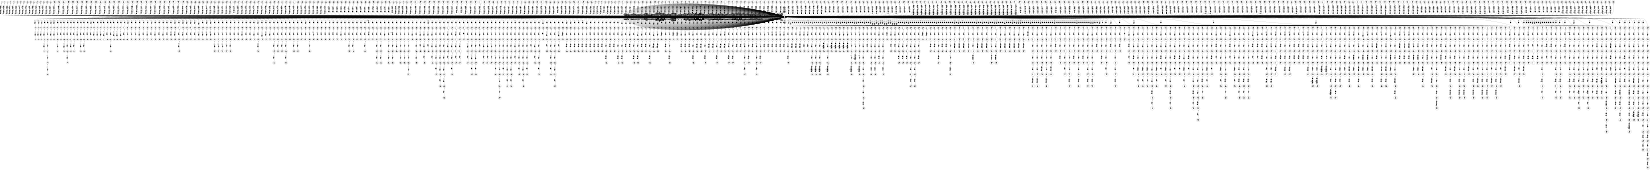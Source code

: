 digraph FST {
rankdir = LR;
size = "8.5,11";
label = "";
center = 1;
orientation = Landscape;
ranksep = "0.4";
nodesep = "0.25";
0 [label = "0", shape = circle, style = bold, fontsize = 14]
	0 -> 0 [label = "thus:そして/-0.0066957", fontsize = 14];
	0 -> 1 [label = "thus:<eps>/-0.13266", fontsize = 14];
	0 -> 4 [label = "thus:<eps>/-0.046723", fontsize = 14];
	0 -> 7 [label = "thus:<eps>/-0.23523", fontsize = 14];
	0 -> 10 [label = "thus:<eps>/-0.24871", fontsize = 14];
	0 -> 14 [label = "thus:<eps>/-0.28891", fontsize = 14];
	0 -> 20 [label = "thus:<eps>/-0.28837", fontsize = 14];
	0 -> 23 [label = "thus:<eps>/-0.10144", fontsize = 14];
	0 -> 0 [label = "thus:よう/-0.072153", fontsize = 14];
	0 -> 26 [label = "thus:<eps>/-0.14452", fontsize = 14];
	0 -> 0 [label = "thus:な/0.16664", fontsize = 14];
	0 -> 30 [label = "thus:<eps>/-0.19166", fontsize = 14];
	0 -> 0 [label = "thus:て/-0.082272", fontsize = 14];
	0 -> 33 [label = "thus:<eps>/-0.4209", fontsize = 14];
	0 -> 0 [label = "thus:そこ/-0.3033", fontsize = 14];
	0 -> 0 [label = "thus:これ/-0.20706", fontsize = 14];
	0 -> 37 [label = "thus:<eps>/-0.40535", fontsize = 14];
	0 -> 0 [label = "thus:に/-0.02197", fontsize = 14];
	0 -> 42 [label = "thus:<eps>/-0.16848", fontsize = 14];
	0 -> 46 [label = "thus:<eps>/-0.1898", fontsize = 14];
	0 -> 0 [label = "thus:り/-0.16526", fontsize = 14];
	0 -> 0 [label = "thus:ため/-0.19627", fontsize = 14];
	0 -> 50 [label = "thus:<eps>/-0.14524", fontsize = 14];
	0 -> 0 [label = "thus:こう/-0.27441", fontsize = 14];
	0 -> 53 [label = "thus:<eps>/-0.41627", fontsize = 14];
	0 -> 0 [label = "thus:を/0.23811", fontsize = 14];
	0 -> 0 [label = "thus:つまり/-0.034778", fontsize = 14];
	0 -> 0 [label = "thus:れ/0.059069", fontsize = 14];
	0 -> 57 [label = "thus:<eps>/-0.36947", fontsize = 14];
	0 -> 0 [label = "thus:すなわち/-0.030462", fontsize = 14];
	0 -> 0 [label = "thus:ひいては/-0.088405", fontsize = 14];
	0 -> 1384 [label = "thus:<eps>/0.069746", fontsize = 14];
	0 -> 1379 [label = "thus:<eps>/-0.020928", fontsize = 14];
	0 -> 1371 [label = "thus:<eps>/-0.20937", fontsize = 14];
	0 -> 1363 [label = "thus:<eps>/-0.18608", fontsize = 14];
	0 -> 1355 [label = "thus:<eps>/-0.19607", fontsize = 14];
	0 -> 1348 [label = "thus:<eps>/-0.32414", fontsize = 14];
	0 -> 1343 [label = "thus:<eps>/0.047652", fontsize = 14];
	0 -> 1335 [label = "thus:<eps>/-0.26546", fontsize = 14];
	0 -> 1328 [label = "thus:<eps>/-0.35643", fontsize = 14];
	0 -> 1323 [label = "thus:<eps>/-0.12851", fontsize = 14];
	0 -> 1317 [label = "thus:<eps>/-0.11479", fontsize = 14];
	0 -> 1310 [label = "thus:<eps>/-0.2134", fontsize = 14];
	0 -> 1302 [label = "thus:<eps>/-0.44349", fontsize = 14];
	0 -> 1292 [label = "thus:<eps>/-0.26984", fontsize = 14];
	0 -> 1283 [label = "thus:<eps>/-0.24218", fontsize = 14];
	0 -> 1277 [label = "thus:<eps>/-0.22118", fontsize = 14];
	0 -> 1270 [label = "thus:<eps>/-0.34574", fontsize = 14];
	0 -> 1264 [label = "thus:<eps>/-0.061365", fontsize = 14];
	0 -> 1258 [label = "thus:<eps>/-0.0031523", fontsize = 14];
	0 -> 1249 [label = "thus:<eps>/-0.1807", fontsize = 14];
	0 -> 1242 [label = "thus:<eps>/-0.08122", fontsize = 14];
	0 -> 1236 [label = "thus:<eps>/-0.16617", fontsize = 14];
	0 -> 1229 [label = "thus:<eps>/0.0087424", fontsize = 14];
	0 -> 1220 [label = "thus:<eps>/-0.20833", fontsize = 14];
	0 -> 1213 [label = "thus:<eps>/-0.01984", fontsize = 14];
	0 -> 1206 [label = "thus:<eps>/-0.2054", fontsize = 14];
	0 -> 1199 [label = "thus:<eps>/-0.092419", fontsize = 14];
	0 -> 1193 [label = "thus:<eps>/-0.15626", fontsize = 14];
	0 -> 1188 [label = "thus:<eps>/0.027867", fontsize = 14];
	0 -> 549 [label = "thus:<eps>/-0.047873", fontsize = 14];
	0 -> 542 [label = "thus:<eps>/-0.18845", fontsize = 14];
	0 -> 536 [label = "thus:<eps>/-0.30175", fontsize = 14];
	0 -> 532 [label = "thus:<eps>/-0.052189", fontsize = 14];
	0 -> 529 [label = "thus:<eps>/0.11713", fontsize = 14];
	0 -> 523 [label = "thus:<eps>/-0.37114", fontsize = 14];
	0 -> 518 [label = "thus:<eps>/0.14137", fontsize = 14];
	0 -> 514 [label = "thus:<eps>/-0.086937", fontsize = 14];
	0 -> 508 [label = "thus:<eps>/-0.23224", fontsize = 14];
	0 -> 501 [label = "thus:<eps>/-0.1907", fontsize = 14];
	0 -> 495 [label = "thus:<eps>/-0.16116", fontsize = 14];
	0 -> 490 [label = "thus:<eps>/-0.066008", fontsize = 14];
	0 -> 483 [label = "thus:<eps>/-0.249", fontsize = 14];
	0 -> 476 [label = "thus:<eps>/-0.39394", fontsize = 14];
	0 -> 470 [label = "thus:<eps>/-0.13495", fontsize = 14];
	0 -> 462 [label = "thus:<eps>/-0.29415", fontsize = 14];
	0 -> 456 [label = "thus:<eps>/-0.14691", fontsize = 14];
	0 -> 451 [label = "thus:<eps>/-0.14479", fontsize = 14];
	0 -> 446 [label = "thus:<eps>/-0.1663", fontsize = 14];
	0 -> 441 [label = "thus:<eps>/-0.18179", fontsize = 14];
	0 -> 437 [label = "thus:<eps>/-0.091266", fontsize = 14];
	0 -> 431 [label = "thus:<eps>/-0.2455", fontsize = 14];
	0 -> 425 [label = "thus:<eps>/-0.31754", fontsize = 14];
	0 -> 420 [label = "thus:<eps>/-0.14422", fontsize = 14];
	0 -> 417 [label = "thus:<eps>/0.033902", fontsize = 14];
	0 -> 412 [label = "thus:<eps>/-0.041985", fontsize = 14];
	0 -> 407 [label = "thus:<eps>/-0.070983", fontsize = 14];
	0 -> 401 [label = "thus:<eps>/-0.11543", fontsize = 14];
	0 -> 396 [label = "thus:<eps>/-0.28861", fontsize = 14];
	0 -> 388 [label = "thus:<eps>/-0.21244", fontsize = 14];
	0 -> 381 [label = "thus:<eps>/-0.09926", fontsize = 14];
	0 -> 375 [label = "thus:<eps>/-0.23478", fontsize = 14];
	0 -> 370 [label = "thus:<eps>/-0.10693", fontsize = 14];
	0 -> 366 [label = "thus:<eps>/0.36505", fontsize = 14];
	0 -> 361 [label = "thus:<eps>/-0.19357", fontsize = 14];
	0 -> 357 [label = "thus:<eps>/-0.024107", fontsize = 14];
	0 -> 553 [label = ",:<eps>/-0.52489", fontsize = 14];
	0 -> 556 [label = ",:<eps>/-0.26514", fontsize = 14];
	0 -> 560 [label = ",:<eps>/-0.36202", fontsize = 14];
	0 -> 564 [label = ",:<eps>/-0.26186", fontsize = 14];
	0 -> 568 [label = ",:<eps>/-0.24523", fontsize = 14];
	0 -> 572 [label = ",:<eps>/-0.24711", fontsize = 14];
	0 -> 576 [label = ",:<eps>/-0.23717", fontsize = 14];
	0 -> 580 [label = ",:<eps>/-0.25984", fontsize = 14];
	0 -> 584 [label = ",:<eps>/-0.37099", fontsize = 14];
	0 -> 588 [label = ",:<eps>/-0.2521", fontsize = 14];
	0 -> 592 [label = ",:<eps>/-0.32557", fontsize = 14];
	0 -> 1389 [label = ",:<eps>/-0.19865", fontsize = 14];
	0 -> 0 [label = ",:、/-0.60301", fontsize = 14];
	0 -> 0 [label = ",:で/-0.41565", fontsize = 14];
	0 -> 0 [label = ",:と/-0.27357", fontsize = 14];
	0 -> 0 [label = ",:に/-0.42948", fontsize = 14];
	0 -> 0 [label = ",:が/0.10803", fontsize = 14];
	0 -> 0 [label = ",:，/-0.41118", fontsize = 14];
	0 -> 596 [label = ",:<eps>/-0.39009", fontsize = 14];
	0 -> 601 [label = ",:<eps>/-0.27005", fontsize = 14];
	0 -> 605 [label = ",:<eps>/-0.41094", fontsize = 14];
	0 -> 609 [label = ",:<eps>/-0.32181", fontsize = 14];
	0 -> 0 [label = "the:の/-0.46103", fontsize = 14];
	0 -> 0 [label = "the:は/-0.3999", fontsize = 14];
	0 -> 61 [label = "the:<eps>/-0.3569", fontsize = 14];
	0 -> 64 [label = "the:<eps>/-0.31222", fontsize = 14];
	0 -> 67 [label = "the:<eps>/-0.43285", fontsize = 14];
	0 -> 70 [label = "the:<eps>/-0.38489", fontsize = 14];
	0 -> 0 [label = "the:この/-0.36216", fontsize = 14];
	0 -> 0 [label = "the:前記/-0.39973", fontsize = 14];
	0 -> 0 [label = "the:する/-0.24789", fontsize = 14];
	0 -> 0 [label = "the:ア/-0.21137", fontsize = 14];
	0 -> 0 [label = "the:本/-0.2343", fontsize = 14];
	0 -> 0 [label = "the:各/-0.23004", fontsize = 14];
	0 -> 0 [label = "the:尚/-0.22102", fontsize = 14];
	0 -> 641 [label = "the:<eps>/-0.30348", fontsize = 14];
	0 -> 1446 [label = "the:<eps>/-0.13277", fontsize = 14];
	0 -> 1441 [label = "the:<eps>/-0.13083", fontsize = 14];
	0 -> 1436 [label = "the:<eps>/0.076778", fontsize = 14];
	0 -> 1431 [label = "the:<eps>/-0.13083", fontsize = 14];
	0 -> 1425 [label = "the:<eps>/-0.14305", fontsize = 14];
	0 -> 1054 [label = "the:<eps>/-0.33236", fontsize = 14];
	0 -> 1050 [label = "the:<eps>/-0.25821", fontsize = 14];
	0 -> 1046 [label = "the:<eps>/-0.30491", fontsize = 14];
	0 -> 1042 [label = "the:<eps>/-0.34305", fontsize = 14];
	0 -> 1037 [label = "the:<eps>/-0.36141", fontsize = 14];
	0 -> 1032 [label = "the:<eps>/-0.3756", fontsize = 14];
	0 -> 1028 [label = "the:<eps>/-0.3887", fontsize = 14];
	0 -> 1024 [label = "the:<eps>/-0.35395", fontsize = 14];
	0 -> 1020 [label = "the:<eps>/0.25141", fontsize = 14];
	0 -> 1015 [label = "the:<eps>/-0.39101", fontsize = 14];
	0 -> 1011 [label = "the:<eps>/-0.40546", fontsize = 14];
	0 -> 1007 [label = "the:<eps>/-0.27484", fontsize = 14];
	0 -> 1003 [label = "the:<eps>/-0.50459", fontsize = 14];
	0 -> 999 [label = "the:<eps>/-0.50147", fontsize = 14];
	0 -> 727 [label = "the:<eps>/-0.24976", fontsize = 14];
	0 -> 723 [label = "the:<eps>/-0.17455", fontsize = 14];
	0 -> 719 [label = "the:<eps>/-0.13477", fontsize = 14];
	0 -> 714 [label = "the:<eps>/0.05774", fontsize = 14];
	0 -> 710 [label = "the:<eps>/-0.18257", fontsize = 14];
	0 -> 706 [label = "the:<eps>/-0.22981", fontsize = 14];
	0 -> 701 [label = "the:<eps>/0.19384", fontsize = 14];
	0 -> 697 [label = "the:<eps>/-0.035826", fontsize = 14];
	0 -> 693 [label = "the:<eps>/-0.21026", fontsize = 14];
	0 -> 688 [label = "the:<eps>/-0.23527", fontsize = 14];
	0 -> 1419 [label = "the:<eps>/-0.13829", fontsize = 14];
	0 -> 1414 [label = "the:<eps>/-0.39765", fontsize = 14];
	0 -> 645 [label = "the:<eps>/-0.28879", fontsize = 14];
	0 -> 637 [label = "the:<eps>/-0.30676", fontsize = 14];
	0 -> 632 [label = "the:<eps>/-0.29047", fontsize = 14];
	0 -> 627 [label = "the:<eps>/-0.4632", fontsize = 14];
	0 -> 623 [label = "the:<eps>/-0.34352", fontsize = 14];
	0 -> 619 [label = "the:<eps>/-0.37839", fontsize = 14];
	0 -> 614 [label = "the:<eps>/-0.33051", fontsize = 14];
	0 -> 0 [label = "the:その/-0.31193", fontsize = 14];
	0 -> 0 [label = "the:（/-0.22286", fontsize = 14];
	0 -> 0 [label = "the:た/-0.31363", fontsize = 14];
	0 -> 0 [label = "the:、/-0.56087", fontsize = 14];
	0 -> 1394 [label = "the:<eps>/-0.04701", fontsize = 14];
	0 -> 1401 [label = "the:<eps>/0.04452", fontsize = 14];
	0 -> 1408 [label = "the:<eps>/0.031345", fontsize = 14];
	0 -> 650 [label = "list:<eps>/-0.39843", fontsize = 14];
	0 -> 654 [label = "list:<eps>/-0.43676", fontsize = 14];
	0 -> 0 [label = "list:表示/0.22569", fontsize = 14];
	0 -> 0 [label = "list:表/0.10522", fontsize = 14];
	0 -> 73 [label = "list:<eps>/-0.43784", fontsize = 14];
	0 -> 0 [label = "list:一覧/-0.56633", fontsize = 14];
	0 -> 0 [label = "list:リスト/-0.7052", fontsize = 14];
	0 -> 0 [label = "list:各/0.42414", fontsize = 14];
	0 -> 0 [label = "list:用紙/0.27808", fontsize = 14];
	0 -> 0 [label = "list:面積/0.28835", fontsize = 14];
	0 -> 0 [label = "list:ドリスト/-0.2989", fontsize = 14];
	0 -> 0 [label = "list:保持/0.31044", fontsize = 14];
	0 -> 0 [label = "table:図/0.29934", fontsize = 14];
	0 -> 0 [label = "table:記載/0.23634", fontsize = 14];
	0 -> 0 [label = "table:表/-0.57648", fontsize = 14];
	0 -> 0 [label = "table:テーブル/-0.70846", fontsize = 14];
	0 -> 0 [label = "table:向け/0.24398", fontsize = 14];
	0 -> 0 [label = "table:寝台/-0.13334", fontsize = 14];
	0 -> 0 [label = "table:台/-0.42774", fontsize = 14];
	0 -> 0 [label = "table:盤/-0.092141", fontsize = 14];
	0 -> 0 [label = "table:図表/-0.26552", fontsize = 14];
	0 -> 0 [label = "table:管理/0.25103", fontsize = 14];
	0 -> 0 [label = "m4:４/-0.010707", fontsize = 14];
	0 -> 76 [label = "m4:<eps>/-0.47008", fontsize = 14];
	0 -> 0 [label = "m4:ｍ/-0.020625", fontsize = 14];
	0 -> 79 [label = "m4:<eps>/-0.31105", fontsize = 14];
	0 -> 82 [label = "m4:<eps>/-0.385", fontsize = 14];
	0 -> 86 [label = "m4:<eps>/-0.16365", fontsize = 14];
	0 -> 89 [label = "m4:<eps>/-0.10527", fontsize = 14];
	0 -> 92 [label = "m4:<eps>/-0.29678", fontsize = 14];
	0 -> 116 [label = "for:<eps>/-0.21539", fontsize = 14];
	0 -> 110 [label = "for:<eps>/-0.26449", fontsize = 14];
	0 -> 680 [label = "for:<eps>/-0.22968", fontsize = 14];
	0 -> 676 [label = "for:<eps>/-0.1887", fontsize = 14];
	0 -> 673 [label = "for:<eps>/0.087865", fontsize = 14];
	0 -> 670 [label = "for:<eps>/0.15273", fontsize = 14];
	0 -> 665 [label = "for:<eps>/-0.13651", fontsize = 14];
	0 -> 661 [label = "for:<eps>/-0.22968", fontsize = 14];
	0 -> 658 [label = "for:<eps>/-0.17194", fontsize = 14];
	0 -> 0 [label = "for:の/-0.20795", fontsize = 14];
	0 -> 1868 [label = "for:<eps>/0.31013", fontsize = 14];
	0 -> 95 [label = "for:<eps>/-0.14512", fontsize = 14];
	0 -> 98 [label = "for:<eps>/-0.30547", fontsize = 14];
	0 -> 0 [label = "for:で/-0.10217", fontsize = 14];
	0 -> 101 [label = "for:<eps>/-0.14512", fontsize = 14];
	0 -> 104 [label = "for:<eps>/-0.17962", fontsize = 14];
	0 -> 0 [label = "for:する/-0.12819", fontsize = 14];
	0 -> 107 [label = "for:<eps>/-0.13745", fontsize = 14];
	0 -> 0 [label = "for:に/-0.057446", fontsize = 14];
	0 -> 684 [label = "for:<eps>/-0.10605", fontsize = 14];
	0 -> 0 [label = "for:ため/-0.31039", fontsize = 14];
	0 -> 113 [label = "for:<eps>/-0.45854", fontsize = 14];
	0 -> 0 [label = "for:が/0.0054961", fontsize = 14];
	0 -> 0 [label = "for:を/-0.32004", fontsize = 14];
	0 -> 122 [label = "for:<eps>/-0.35379", fontsize = 14];
	0 -> 0 [label = "for:用/-0.38118", fontsize = 14];
	0 -> 119 [label = "for:<eps>/-0.14517", fontsize = 14];
	0 -> 0 [label = "kind:種類/-0.52061", fontsize = 14];
	0 -> 732 [label = "kind:<eps>/0.3066", fontsize = 14];
	0 -> 737 [label = "kind:<eps>/0.10888", fontsize = 14];
	0 -> 741 [label = "kind:<eps>/-0.41469", fontsize = 14];
	0 -> 745 [label = "kind:<eps>/-0.2507", fontsize = 14];
	0 -> 751 [label = "kind:<eps>/-0.22623", fontsize = 14];
	0 -> 756 [label = "kind:<eps>/-0.3552", fontsize = 14];
	0 -> 760 [label = "kind:<eps>/-0.3054", fontsize = 14];
	0 -> 766 [label = "kind:<eps>/0.74364", fontsize = 14];
	0 -> 771 [label = "kind:<eps>/0.36777", fontsize = 14];
	0 -> 775 [label = "kind:<eps>/-0.32735", fontsize = 14];
	0 -> 779 [label = "kind:<eps>/-0.32137", fontsize = 14];
	0 -> 0 [label = "kind:よう/0.078513", fontsize = 14];
	0 -> 125 [label = "kind:<eps>/-0.10544", fontsize = 14];
	0 -> 0 [label = "kind:な/0.10467", fontsize = 14];
	0 -> 0 [label = "kind:あ/0.23319", fontsize = 14];
	0 -> 0 [label = "kind:例えば/0.43582", fontsize = 14];
	0 -> 128 [label = "kind:<eps>/0.057222", fontsize = 14];
	0 -> 0 [label = "kind:種/-0.44272", fontsize = 14];
	0 -> 0 [label = "kind:など/0.23864", fontsize = 14];
	0 -> 0 [label = "kind:目的/0.20587", fontsize = 14];
	0 -> 0 [label = "kind:か/0.31619", fontsize = 14];
	0 -> 795 [label = "kind:<eps>/-0.22013", fontsize = 14];
	0 -> 131 [label = "kind:<eps>/-0.25482", fontsize = 14];
	0 -> 134 [label = "kind:<eps>/-0.2282", fontsize = 14];
	0 -> 0 [label = "kind:種別/-0.37934", fontsize = 14];
	0 -> 0 [label = "kind:一種/-0.38697", fontsize = 14];
	0 -> 137 [label = "kind:<eps>/-0.36552", fontsize = 14];
	0 -> 141 [label = "kind:<eps>/-0.2282", fontsize = 14];
	0 -> 0 [label = "kind:製品/0.20395", fontsize = 14];
	0 -> 0 [label = "kind:一定/0.21713", fontsize = 14];
	0 -> 0 [label = "kind:おこ/-0.055046", fontsize = 14];
	0 -> 791 [label = "kind:<eps>/0.21621", fontsize = 14];
	0 -> 787 [label = "kind:<eps>/-0.32836", fontsize = 14];
	0 -> 783 [label = "kind:<eps>/-0.033376", fontsize = 14];
	0 -> 0 [label = "of:に/-0.19756", fontsize = 14];
	0 -> 0 [label = "of:は/-0.039741", fontsize = 14];
	0 -> 0 [label = "of:の/-0.61023", fontsize = 14];
	0 -> 0 [label = "of:を/-0.38236", fontsize = 14];
	0 -> 800 [label = "of:<eps>/-0.22385", fontsize = 14];
	0 -> 804 [label = "of:<eps>/-0.16008", fontsize = 14];
	0 -> 808 [label = "of:<eps>/-0.10931", fontsize = 14];
	0 -> 0 [label = "of:が/-0.23188", fontsize = 14];
	0 -> 0 [label = "of:も/0.068829", fontsize = 14];
	0 -> 144 [label = "of:<eps>/-0.19877", fontsize = 14];
	0 -> 0 [label = "items:分/0.21957", fontsize = 14];
	0 -> 0 [label = "items:つ/0.28678", fontsize = 14];
	0 -> 153 [label = "items:<eps>/-0.29067", fontsize = 14];
	0 -> 1876 [label = "items:<eps>/0.4984", fontsize = 14];
	0 -> 0 [label = "items:たとえば/0.26644", fontsize = 14];
	0 -> 0 [label = "items:項目/-0.58634", fontsize = 14];
	0 -> 156 [label = "items:<eps>/-0.31413", fontsize = 14];
	0 -> 0 [label = "items:内容/-0.096385", fontsize = 14];
	0 -> 0 [label = "items:の/0.25956", fontsize = 14];
	0 -> 147 [label = "items:<eps>/-0.44794", fontsize = 14];
	0 -> 0 [label = "items:な/0.37034", fontsize = 14];
	0 -> 150 [label = "items:<eps>/-0.31938", fontsize = 14];
	0 -> 0 [label = "items:ら/0.20432", fontsize = 14];
	0 -> 0 [label = "items:例えば/0.43355", fontsize = 14];
	0 -> 0 [label = "items:が/0.38273", fontsize = 14];
	0 -> 0 [label = "items:表示/0.29129", fontsize = 14];
	0 -> 0 [label = "items:これ/0.34765", fontsize = 14];
	0 -> 0 [label = "items:今/0.042671", fontsize = 14];
	0 -> 162 [label = "items:<eps>/-0.29821", fontsize = 14];
	0 -> 816 [label = "items:<eps>/-0.11056", fontsize = 14];
	0 -> 812 [label = "items:<eps>/-0.089226", fontsize = 14];
	0 -> 159 [label = "items:<eps>/-0.29821", fontsize = 14];
	0 -> 0 [label = "items:事項/-0.36647", fontsize = 14];
	0 -> 0 [label = "items:内訳/-0.34182", fontsize = 14];
	0 -> 0 [label = "items:アイテム/-0.40916", fontsize = 14];
	0 -> 0 [label = "items:個/0.17976", fontsize = 14];
	0 -> 0 [label = "items:関/0.21885", fontsize = 14];
	0 -> 0 [label = "items:通知/0.094079", fontsize = 14];
	0 -> 0 [label = "items:から/0.30304", fontsize = 14];
	0 -> 0 [label = "items:集合/0.13442", fontsize = 14];
	0 -> 874 [label = "is:<eps>/-0.28512", fontsize = 14];
	0 -> 1452 [label = "is:<eps>/-0.16823", fontsize = 14];
	0 -> 1459 [label = "is:<eps>/-0.15823", fontsize = 14];
	0 -> 1466 [label = "is:<eps>/0.19223", fontsize = 14];
	0 -> 1472 [label = "is:<eps>/0.13046", fontsize = 14];
	0 -> 1478 [label = "is:<eps>/-0.22525", fontsize = 14];
	0 -> 856 [label = "is:<eps>/0.23512", fontsize = 14];
	0 -> 860 [label = "is:<eps>/-0.20732", fontsize = 14];
	0 -> 864 [label = "is:<eps>/-0.15185", fontsize = 14];
	0 -> 879 [label = "is:<eps>/-0.18705", fontsize = 14];
	0 -> 820 [label = "is:<eps>/-0.54511", fontsize = 14];
	0 -> 826 [label = "is:<eps>/0.011642", fontsize = 14];
	0 -> 0 [label = "is:の/0.052175", fontsize = 14];
	0 -> 0 [label = "is:は/-0.57102", fontsize = 14];
	0 -> 0 [label = "is:に/-0.060866", fontsize = 14];
	0 -> 0 [label = "is:も/-0.11893", fontsize = 14];
	0 -> 0 [label = "is:が/-0.59235", fontsize = 14];
	0 -> 832 [label = "is:<eps>/-0.0055673", fontsize = 14];
	0 -> 0 [label = "is:あ/-0.039107", fontsize = 14];
	0 -> 0 [label = "is:を/-0.5021", fontsize = 14];
	0 -> 0 [label = "is:れ/-0.27942", fontsize = 14];
	0 -> 838 [label = "is:<eps>/-0.39329", fontsize = 14];
	0 -> 842 [label = "is:<eps>/-0.22512", fontsize = 14];
	0 -> 848 [label = "is:<eps>/0.035378", fontsize = 14];
	0 -> 852 [label = "is:<eps>/0.35405", fontsize = 14];
	0 -> 1927 [label = "is:<eps>/-0.0044866", fontsize = 14];
	0 -> 1938 [label = "is:<eps>/0.15109", fontsize = 14];
	0 -> 1948 [label = "is:<eps>/0.15109", fontsize = 14];
	0 -> 868 [label = "is:<eps>/-0.29092", fontsize = 14];
	0 -> 0 [label = "displayed:た/0.29194", fontsize = 14];
	0 -> 0 [label = "displayed:せ/0.06756", fontsize = 14];
	0 -> 0 [label = "displayed:表示/-0.54107", fontsize = 14];
	0 -> 165 [label = "displayed:<eps>/-0.28986", fontsize = 14];
	0 -> 169 [label = "displayed:<eps>/-0.59422", fontsize = 14];
	0 -> 173 [label = "displayed:<eps>/-0.3529", fontsize = 14];
	0 -> 177 [label = "displayed:<eps>/-0.012798", fontsize = 14];
	0 -> 0 [label = "displayed:画面/-0.044531", fontsize = 14];
	0 -> 0 [label = "displayed:示/0.20124", fontsize = 14];
	0 -> 181 [label = "displayed:<eps>/-0.030007", fontsize = 14];
	0 -> 1910 [label = "displayed:<eps>/-0.25161", fontsize = 14];
	0 -> 1901 [label = "displayed:<eps>/-0.041512", fontsize = 14];
	0 -> 894 [label = "displayed:<eps>/-0.2565", fontsize = 14];
	0 -> 1895 [label = "displayed:<eps>/0.28859", fontsize = 14];
	0 -> 1884 [label = "displayed:<eps>/-0.3558", fontsize = 14];
	0 -> 954 [label = "displayed:<eps>/-0.36338", fontsize = 14];
	0 -> 947 [label = "displayed:<eps>/-0.50733", fontsize = 14];
	0 -> 942 [label = "displayed:<eps>/-0.33796", fontsize = 14];
	0 -> 937 [label = "displayed:<eps>/-0.055526", fontsize = 14];
	0 -> 932 [label = "displayed:<eps>/-0.16879", fontsize = 14];
	0 -> 928 [label = "displayed:<eps>/0.12378", fontsize = 14];
	0 -> 924 [label = "displayed:<eps>/0.18468", fontsize = 14];
	0 -> 921 [label = "displayed:<eps>/0.22155", fontsize = 14];
	0 -> 915 [label = "displayed:<eps>/-0.085468", fontsize = 14];
	0 -> 910 [label = "displayed:<eps>/-0.041309", fontsize = 14];
	0 -> 904 [label = "displayed:<eps>/-0.25931", fontsize = 14];
	0 -> 898 [label = "displayed:<eps>/-0.41403", fontsize = 14];
	0 -> 885 [label = "displayed:<eps>/-0.26242", fontsize = 14];
	0 -> 1501 [label = "displayed:<eps>/-0.20868", fontsize = 14];
	0 -> 1494 [label = "displayed:<eps>/0.08184", fontsize = 14];
	0 -> 1486 [label = "displayed:<eps>/-0.086778", fontsize = 14];
	0 -> 1520 [label = "on:<eps>/-0.448", fontsize = 14];
	0 -> 966 [label = "on:<eps>/0.061155", fontsize = 14];
	0 -> 0 [label = "on:し/0.052949", fontsize = 14];
	0 -> 0 [label = "on:に/-0.45992", fontsize = 14];
	0 -> 188 [label = "on:<eps>/-0.23722", fontsize = 14];
	0 -> 0 [label = "on:へ/-0.073424", fontsize = 14];
	0 -> 1606 [label = "on:<eps>/-0.36442", fontsize = 14];
	0 -> 1600 [label = "on:<eps>/-0.29594", fontsize = 14];
	0 -> 1594 [label = "on:<eps>/-0.37174", fontsize = 14];
	0 -> 1507 [label = "on:<eps>/-0.38228", fontsize = 14];
	0 -> 1514 [label = "on:<eps>/-0.35157", fontsize = 14];
	0 -> 1589 [label = "on:<eps>/-0.376", fontsize = 14];
	0 -> 1584 [label = "on:<eps>/-0.13371", fontsize = 14];
	0 -> 1527 [label = "on:<eps>/-0.36129", fontsize = 14];
	0 -> 1579 [label = "on:<eps>/-0.054638", fontsize = 14];
	0 -> 1571 [label = "on:<eps>/-0.3885", fontsize = 14];
	0 -> 1565 [label = "on:<eps>/-0.32558", fontsize = 14];
	0 -> 1558 [label = "on:<eps>/-0.36442", fontsize = 14];
	0 -> 200 [label = "on:<eps>/-0.35187", fontsize = 14];
	0 -> 0 [label = "on:オン/-0.37213", fontsize = 14];
	0 -> 197 [label = "on:<eps>/-0.35193", fontsize = 14];
	0 -> 194 [label = "on:<eps>/-0.59835", fontsize = 14];
	0 -> 0 [label = "on:上/-0.50365", fontsize = 14];
	0 -> 0 [label = "on:側/-0.15875", fontsize = 14];
	0 -> 191 [label = "on:<eps>/-0.19251", fontsize = 14];
	0 -> 0 [label = "on:さ/-0.059784", fontsize = 14];
	0 -> 961 [label = "on:<eps>/-0.42096", fontsize = 14];
	0 -> 185 [label = "on:<eps>/-0.19626", fontsize = 14];
	0 -> 969 [label = "on:<eps>/0.1558", fontsize = 14];
	0 -> 972 [label = "on:<eps>/-0.16565", fontsize = 14];
	0 -> 976 [label = "on:<eps>/-0.12994", fontsize = 14];
	0 -> 980 [label = "on:<eps>/-0.20515", fontsize = 14];
	0 -> 985 [label = "on:<eps>/-0.066897", fontsize = 14];
	0 -> 989 [label = "on:<eps>/-0.29949", fontsize = 14];
	0 -> 993 [label = "on:<eps>/-0.41525", fontsize = 14];
	0 -> 1533 [label = "on:<eps>/-0.29822", fontsize = 14];
	0 -> 1539 [label = "on:<eps>/-0.34679", fontsize = 14];
	0 -> 1546 [label = "on:<eps>/-0.054638", fontsize = 14];
	0 -> 1551 [label = "on:<eps>/-0.39106", fontsize = 14];
	0 -> 0 [label = "screen:さ/0.4375", fontsize = 14];
	0 -> 0 [label = "screen:表示/-0.015003", fontsize = 14];
	0 -> 0 [label = "screen:画面/-0.69737", fontsize = 14];
	0 -> 203 [label = "screen:<eps>/-0.42005", fontsize = 14];
	0 -> 0 [label = "screen:板/0.073119", fontsize = 14];
	0 -> 0 [label = "screen:面上/-0.046281", fontsize = 14];
	0 -> 0 [label = "screen:スクリーン/-0.63309", fontsize = 14];
	0 -> 207 [label = "screen:<eps>/-0.3736", fontsize = 14];
	0 -> 0 [label = "screen:面/-0.075193", fontsize = 14];
	0 -> 0 [label = "screen:遮光/0.12917", fontsize = 14];
	0 -> 0 [label = "screen:目隠し/-0.21893", fontsize = 14];
	0 -> 210 [label = "screen:<eps>/-0.09388", fontsize = 14];
	0 -> 0 [label = "screen:投影/-0.11247", fontsize = 14];
	0 -> 213 [label = "75d:<eps>/0.34045", fontsize = 14];
	0 -> 1076 [label = "as:<eps>/-0.38958", fontsize = 14];
	0 -> 1083 [label = "as:<eps>/-0.33196", fontsize = 14];
	0 -> 1089 [label = "as:<eps>/-0.46811", fontsize = 14];
	0 -> 1096 [label = "as:<eps>/-0.34479", fontsize = 14];
	0 -> 1758 [label = "as:<eps>/-0.26664", fontsize = 14];
	0 -> 1751 [label = "as:<eps>/-0.51006", fontsize = 14];
	0 -> 1745 [label = "as:<eps>/-0.21126", fontsize = 14];
	0 -> 1740 [label = "as:<eps>/0.079549", fontsize = 14];
	0 -> 1734 [label = "as:<eps>/0.082074", fontsize = 14];
	0 -> 1727 [label = "as:<eps>/-0.24173", fontsize = 14];
	0 -> 1719 [label = "as:<eps>/-0.37061", fontsize = 14];
	0 -> 1712 [label = "as:<eps>/-0.12809", fontsize = 14];
	0 -> 1704 [label = "as:<eps>/-0.60323", fontsize = 14];
	0 -> 1696 [label = "as:<eps>/-0.36222", fontsize = 14];
	0 -> 1689 [label = "as:<eps>/-0.41036", fontsize = 14];
	0 -> 1681 [label = "as:<eps>/-0.13705", fontsize = 14];
	0 -> 1675 [label = "as:<eps>/0.18199", fontsize = 14];
	0 -> 1667 [label = "as:<eps>/-0.33795", fontsize = 14];
	0 -> 1659 [label = "as:<eps>/-0.14563", fontsize = 14];
	0 -> 1653 [label = "as:<eps>/-0.080225", fontsize = 14];
	0 -> 1069 [label = "as:<eps>/-0.42461", fontsize = 14];
	0 -> 1066 [label = "as:<eps>/0.19273", fontsize = 14];
	0 -> 1062 [label = "as:<eps>/-0.19523", fontsize = 14];
	0 -> 1058 [label = "as:<eps>/-0.18248", fontsize = 14];
	0 -> 0 [label = "as:ごと/-0.14753", fontsize = 14];
	0 -> 0 [label = "as:に/0.076193", fontsize = 14];
	0 -> 0 [label = "as:as/-0.21444", fontsize = 14];
	0 -> 0 [label = "as:で/-0.062963", fontsize = 14];
	0 -> 0 [label = "as:よう/-0.36808", fontsize = 14];
	0 -> 0 [label = "as:と/-0.31857", fontsize = 14];
	0 -> 216 [label = "as:<eps>/-0.33203", fontsize = 14];
	0 -> 221 [label = "as:<eps>/-0.54554", fontsize = 14];
	0 -> 0 [label = "as:て/-0.29236", fontsize = 14];
	0 -> 0 [label = "as:し/-0.18418", fontsize = 14];
	0 -> 1645 [label = "as:<eps>/-0.23707", fontsize = 14];
	0 -> 1639 [label = "as:<eps>/-0.097117", fontsize = 14];
	0 -> 1634 [label = "as:<eps>/-0.15644", fontsize = 14];
	0 -> 1625 [label = "as:<eps>/-0.28867", fontsize = 14];
	0 -> 1618 [label = "as:<eps>/-0.10904", fontsize = 14];
	0 -> 1613 [label = "as:<eps>/0.30949", fontsize = 14];
	0 -> 1971 [label = "shown:<eps>/-0.13239", fontsize = 14];
	0 -> 1102 [label = "shown:<eps>/0.16947", fontsize = 14];
	0 -> 1958 [label = "shown:<eps>/-0.13806", fontsize = 14];
	0 -> 0 [label = "shown:よう/-0.23595", fontsize = 14];
	0 -> 225 [label = "shown:<eps>/-0.43349", fontsize = 14];
	0 -> 229 [label = "shown:<eps>/-0.46625", fontsize = 14];
	0 -> 1106 [label = "shown:<eps>/-0.30334", fontsize = 14];
	0 -> 0 [label = "shown:もの/0.02578", fontsize = 14];
	0 -> 0 [label = "shown:）/0.037733", fontsize = 14];
	0 -> 0 [label = "shown:示/-0.30397", fontsize = 14];
	0 -> 234 [label = "shown:<eps>/-0.34084", fontsize = 14];
	0 -> 237 [label = "shown:<eps>/-0.47962", fontsize = 14];
	0 -> 1111 [label = "shown:<eps>/-0.4413", fontsize = 14];
	0 -> 1117 [label = "shown:<eps>/-0.30285", fontsize = 14];
	0 -> 1124 [label = "shown:<eps>/-0.37172", fontsize = 14];
	0 -> 1129 [label = "shown:<eps>/-0.31821", fontsize = 14];
	0 -> 1136 [label = "shown:<eps>/-0.56569", fontsize = 14];
	0 -> 1141 [label = "shown:<eps>/-0.44773", fontsize = 14];
	0 -> 1148 [label = "shown:<eps>/-0.38882", fontsize = 14];
	0 -> 1155 [label = "shown:<eps>/-0.087037", fontsize = 14];
	0 -> 1159 [label = "shown:<eps>/-0.16766", fontsize = 14];
	0 -> 1164 [label = "shown:<eps>/-0.15946", fontsize = 14];
	0 -> 1170 [label = "shown:<eps>/-0.14503", fontsize = 14];
	0 -> 1174 [label = "shown:<eps>/-0.29513", fontsize = 14];
	0 -> 1181 [label = "shown:<eps>/-0.4336", fontsize = 14];
	0 -> 245 [label = "shown:<eps>/-0.34584", fontsize = 14];
	0 -> 241 [label = "shown:<eps>/-0.36707", fontsize = 14];
	0 -> 0 [label = "in:さ/-0.21148", fontsize = 14];
	0 -> 264 [label = "in:<eps>/-0.39326", fontsize = 14];
	0 -> 261 [label = "in:<eps>/-0.3391", fontsize = 14];
	0 -> 0 [label = "in:内/-0.34724", fontsize = 14];
	0 -> 258 [label = "in:<eps>/-0.38334", fontsize = 14];
	0 -> 0 [label = "in:中/-0.38081", fontsize = 14];
	0 -> 255 [label = "in:<eps>/-0.25588", fontsize = 14];
	0 -> 0 [label = "in:を/0.10485", fontsize = 14];
	0 -> 0 [label = "in:い/-0.20005", fontsize = 14];
	0 -> 251 [label = "in:<eps>/-0.55957", fontsize = 14];
	0 -> 248 [label = "in:<eps>/-0.48289", fontsize = 14];
	0 -> 0 [label = "in:に/-0.47864", fontsize = 14];
	0 -> 0 [label = "in:し/-0.10563", fontsize = 14];
	0 -> 0 [label = "in:で/-0.39898", fontsize = 14];
	0 -> 0 [label = "in:また/-0.18899", fontsize = 14];
	0 -> 0 [label = "in:の/0.065169", fontsize = 14];
	0 -> 0 [label = "in:そして/-0.12282", fontsize = 14];
	0 -> 0 [label = "in:方向/-0.11699", fontsize = 14];
	0 -> 1774 [label = "in:<eps>/-0.19078", fontsize = 14];
	0 -> 1769 [label = "in:<eps>/-0.15816", fontsize = 14];
	0 -> 1764 [label = "in:<eps>/0.10735", fontsize = 14];
	0 -> 267 [label = "in:<eps>/-0.36047", fontsize = 14];
	0 -> 1920 [label = "in:<eps>/0.067663", fontsize = 14];
	0 -> 270 [label = "in:<eps>/-0.24155", fontsize = 14];
	0 -> 1185 [label = "fig:<eps>/-0.62698", fontsize = 14];
	0 -> 1818 [label = "fig:<eps>/-0.14016", fontsize = 14];
	0 -> 0 [label = "fig:（/-0.067097", fontsize = 14];
	0 -> 0 [label = "fig:図/-0.37864", fontsize = 14];
	0 -> 1805 [label = "fig:<eps>/0.041675", fontsize = 14];
	0 -> 1797 [label = "fig:<eps>/0.036149", fontsize = 14];
	0 -> 1792 [label = "fig:<eps>/0.43404", fontsize = 14];
	0 -> 1787 [label = "fig:<eps>/0.50695", fontsize = 14];
	0 -> 1779 [label = "fig:<eps>/-0.036747", fontsize = 14];
	0 -> 1860 [label = "fig:<eps>/0.041675", fontsize = 14];
	0 -> 1851 [label = "fig:<eps>/-0.2059", fontsize = 14];
	0 -> 1843 [label = "fig:<eps>/-0.075568", fontsize = 14];
	0 -> 1813 [label = "fig:<eps>/-0.070896", fontsize = 14];
	0 -> 1834 [label = "fig:<eps>/-0.15085", fontsize = 14];
	0 -> 1826 [label = "fig:<eps>/-0.3591", fontsize = 14];
	0 -> 296 [label = ".:<eps>/-0.60702", fontsize = 14];
	0 -> 290 [label = ".:<eps>/-0.70148", fontsize = 14];
	0 -> 0 [label = ".:る/-0.36042", fontsize = 14];
	0 -> 286 [label = ".:<eps>/-0.40936", fontsize = 14];
	0 -> 282 [label = ".:<eps>/-0.67686", fontsize = 14];
	0 -> 279 [label = ".:<eps>/-0.5232", fontsize = 14];
	0 -> 0 [label = ".:。/-0.62093", fontsize = 14];
	0 -> 276 [label = ".:<eps>/-0.56222", fontsize = 14];
	0 -> 273 [label = ".:<eps>/-0.37591", fontsize = 14];
	0 -> 293 [label = ".:<eps>/-0.38263", fontsize = 14];
	0 -> 0 [label = "18a:１７/0.25742", fontsize = 14];
	0 -> 352 [label = "18a:<eps>/-0.10253", fontsize = 14];
	0 -> 349 [label = "18a:<eps>/-0.55443", fontsize = 14];
	0 -> 324 [label = "18a:<eps>/-0.30939", fontsize = 14];
	0 -> 338 [label = "18a:<eps>/-0.21977", fontsize = 14];
	0 -> 333 [label = "18a:<eps>/-0.43634", fontsize = 14];
	0 -> 329 [label = "18a:<eps>/-0.22463", fontsize = 14];
	0 -> 300 [label = "18a:<eps>/-0.20335", fontsize = 14];
	0 -> 303 [label = "18a:<eps>/-0.055994", fontsize = 14];
	0 -> 0 [label = "18a:４/0.37075", fontsize = 14];
	0 -> 306 [label = "18a:<eps>/-0.10805", fontsize = 14];
	0 -> 0 [label = "18a:１５/0.36275", fontsize = 14];
	0 -> 311 [label = "18a:<eps>/-0.10497", fontsize = 14];
	0 -> 316 [label = "18a:<eps>/-0.037463", fontsize = 14];
	0 -> 0 [label = "18a:１３/0.38211", fontsize = 14];
	0 -> 319 [label = "18a:<eps>/-0.10253", fontsize = 14];
	0 -> 0 [label = "18a:１８/-0.27992", fontsize = 14];
	0 -> 343 [label = "18a:<eps>/-0.30224", fontsize = 14];
1 [label = "1", shape = circle, style = solid, fontsize = 14]
2 [label = "2", shape = circle, style = solid, fontsize = 14]
	2 -> 3 [label = "<eps>:その", fontsize = 14];
3 [label = "3", shape = circle, style = solid, fontsize = 14]
	3 -> 0 [label = "<eps>:ため", fontsize = 14];
4 [label = "4", shape = circle, style = solid, fontsize = 14]
5 [label = "5", shape = circle, style = solid, fontsize = 14]
	5 -> 6 [label = "<eps>:その", fontsize = 14];
6 [label = "6", shape = circle, style = solid, fontsize = 14]
	6 -> 0 [label = "<eps>:結果", fontsize = 14];
7 [label = "7", shape = circle, style = solid, fontsize = 14]
8 [label = "8", shape = circle, style = solid, fontsize = 14]
	8 -> 9 [label = "<eps>:この", fontsize = 14];
9 [label = "9", shape = circle, style = solid, fontsize = 14]
	9 -> 0 [label = "<eps>:よう", fontsize = 14];
10 [label = "10", shape = circle, style = solid, fontsize = 14]
11 [label = "11", shape = circle, style = solid, fontsize = 14]
	11 -> 12 [label = "<eps>:この", fontsize = 14];
12 [label = "12", shape = circle, style = solid, fontsize = 14]
	12 -> 13 [label = "<eps>:よう", fontsize = 14];
13 [label = "13", shape = circle, style = solid, fontsize = 14]
	13 -> 0 [label = "<eps>:に", fontsize = 14];
14 [label = "14", shape = circle, style = solid, fontsize = 14]
15 [label = "15", shape = circle, style = solid, fontsize = 14]
	15 -> 16 [label = "<eps>:この", fontsize = 14];
16 [label = "16", shape = circle, style = solid, fontsize = 14]
	16 -> 17 [label = "<eps>:よう", fontsize = 14];
17 [label = "17", shape = circle, style = solid, fontsize = 14]
	17 -> 18 [label = "<eps>:に", fontsize = 14];
18 [label = "18", shape = circle, style = solid, fontsize = 14]
	18 -> 19 [label = "<eps>:し", fontsize = 14];
19 [label = "19", shape = circle, style = solid, fontsize = 14]
	19 -> 0 [label = "<eps>:て", fontsize = 14];
20 [label = "20", shape = circle, style = solid, fontsize = 14]
21 [label = "21", shape = circle, style = solid, fontsize = 14]
	21 -> 22 [label = "<eps>:この", fontsize = 14];
22 [label = "22", shape = circle, style = solid, fontsize = 14]
	22 -> 0 [label = "<eps>:ため", fontsize = 14];
23 [label = "23", shape = circle, style = solid, fontsize = 14]
24 [label = "24", shape = circle, style = solid, fontsize = 14]
	24 -> 25 [label = "<eps>:この", fontsize = 14];
25 [label = "25", shape = circle, style = solid, fontsize = 14]
	25 -> 0 [label = "<eps>:結果", fontsize = 14];
26 [label = "26", shape = circle, style = solid, fontsize = 14]
27 [label = "27", shape = circle, style = solid, fontsize = 14]
	27 -> 28 [label = "<eps>:よう", fontsize = 14];
28 [label = "28", shape = circle, style = solid, fontsize = 14]
	28 -> 29 [label = "<eps>:に", fontsize = 14];
29 [label = "29", shape = circle, style = solid, fontsize = 14]
	29 -> 0 [label = "<eps>:な", fontsize = 14];
30 [label = "30", shape = circle, style = solid, fontsize = 14]
31 [label = "31", shape = circle, style = solid, fontsize = 14]
	31 -> 32 [label = "<eps>:っ", fontsize = 14];
32 [label = "32", shape = circle, style = solid, fontsize = 14]
	32 -> 0 [label = "<eps>:て", fontsize = 14];
33 [label = "33", shape = circle, style = solid, fontsize = 14]
34 [label = "34", shape = circle, style = solid, fontsize = 14]
	34 -> 35 [label = "<eps>:したが", fontsize = 14];
35 [label = "35", shape = circle, style = solid, fontsize = 14]
	35 -> 36 [label = "<eps>:っ", fontsize = 14];
36 [label = "36", shape = circle, style = solid, fontsize = 14]
	36 -> 0 [label = "<eps>:て", fontsize = 14];
37 [label = "37", shape = circle, style = solid, fontsize = 14]
38 [label = "38", shape = circle, style = solid, fontsize = 14]
	38 -> 39 [label = "<eps>:これ", fontsize = 14];
39 [label = "39", shape = circle, style = solid, fontsize = 14]
	39 -> 40 [label = "<eps>:に", fontsize = 14];
40 [label = "40", shape = circle, style = solid, fontsize = 14]
	40 -> 41 [label = "<eps>:よ", fontsize = 14];
41 [label = "41", shape = circle, style = solid, fontsize = 14]
	41 -> 0 [label = "<eps>:り", fontsize = 14];
42 [label = "42", shape = circle, style = solid, fontsize = 14]
43 [label = "43", shape = circle, style = solid, fontsize = 14]
	43 -> 44 [label = "<eps>:以上", fontsize = 14];
44 [label = "44", shape = circle, style = solid, fontsize = 14]
	44 -> 45 [label = "<eps>:に", fontsize = 14];
45 [label = "45", shape = circle, style = solid, fontsize = 14]
	45 -> 0 [label = "<eps>:よ", fontsize = 14];
46 [label = "46", shape = circle, style = solid, fontsize = 14]
47 [label = "47", shape = circle, style = solid, fontsize = 14]
	47 -> 48 [label = "<eps>:よ", fontsize = 14];
48 [label = "48", shape = circle, style = solid, fontsize = 14]
	48 -> 49 [label = "<eps>:っ", fontsize = 14];
49 [label = "49", shape = circle, style = solid, fontsize = 14]
	49 -> 0 [label = "<eps>:て", fontsize = 14];
50 [label = "50", shape = circle, style = solid, fontsize = 14]
51 [label = "51", shape = circle, style = solid, fontsize = 14]
	51 -> 52 [label = "<eps>:ため", fontsize = 14];
52 [label = "52", shape = circle, style = solid, fontsize = 14]
	52 -> 0 [label = "<eps>:に", fontsize = 14];
53 [label = "53", shape = circle, style = solid, fontsize = 14]
54 [label = "54", shape = circle, style = solid, fontsize = 14]
	54 -> 55 [label = "<eps>:こう", fontsize = 14];
55 [label = "55", shape = circle, style = solid, fontsize = 14]
	55 -> 56 [label = "<eps>:し", fontsize = 14];
56 [label = "56", shape = circle, style = solid, fontsize = 14]
	56 -> 0 [label = "<eps>:て", fontsize = 14];
57 [label = "57", shape = circle, style = solid, fontsize = 14]
58 [label = "58", shape = circle, style = solid, fontsize = 14]
	58 -> 59 [label = "<eps>:従", fontsize = 14];
59 [label = "59", shape = circle, style = solid, fontsize = 14]
	59 -> 60 [label = "<eps>:っ", fontsize = 14];
60 [label = "60", shape = circle, style = solid, fontsize = 14]
	60 -> 0 [label = "<eps>:て", fontsize = 14];
61 [label = "61", shape = circle, style = solid, fontsize = 14]
62 [label = "62", shape = circle, style = solid, fontsize = 14]
	62 -> 63 [label = "<eps>:は", fontsize = 14];
63 [label = "63", shape = circle, style = solid, fontsize = 14]
	63 -> 0 [label = "<eps>:、", fontsize = 14];
64 [label = "64", shape = circle, style = solid, fontsize = 14]
65 [label = "65", shape = circle, style = solid, fontsize = 14]
	65 -> 66 [label = "<eps>:は", fontsize = 14];
66 [label = "66", shape = circle, style = solid, fontsize = 14]
	66 -> 0 [label = "<eps>:この", fontsize = 14];
67 [label = "67", shape = circle, style = solid, fontsize = 14]
68 [label = "68", shape = circle, style = solid, fontsize = 14]
	68 -> 69 [label = "<eps>:また", fontsize = 14];
69 [label = "69", shape = circle, style = solid, fontsize = 14]
	69 -> 0 [label = "<eps>:、", fontsize = 14];
70 [label = "70", shape = circle, style = solid, fontsize = 14]
71 [label = "71", shape = circle, style = solid, fontsize = 14]
	71 -> 72 [label = "<eps>:なお", fontsize = 14];
72 [label = "72", shape = circle, style = solid, fontsize = 14]
	72 -> 0 [label = "<eps>:、", fontsize = 14];
73 [label = "73", shape = circle, style = solid, fontsize = 14]
74 [label = "74", shape = circle, style = solid, fontsize = 14]
	74 -> 75 [label = "<eps>:一覧", fontsize = 14];
75 [label = "75", shape = circle, style = solid, fontsize = 14]
	75 -> 0 [label = "<eps>:表", fontsize = 14];
76 [label = "76", shape = circle, style = solid, fontsize = 14]
77 [label = "77", shape = circle, style = solid, fontsize = 14]
	77 -> 78 [label = "<eps>:３，ｍ", fontsize = 14];
78 [label = "78", shape = circle, style = solid, fontsize = 14]
	78 -> 0 [label = "<eps>:４", fontsize = 14];
79 [label = "79", shape = circle, style = solid, fontsize = 14]
80 [label = "80", shape = circle, style = solid, fontsize = 14]
	80 -> 81 [label = "<eps>:ｍ", fontsize = 14];
81 [label = "81", shape = circle, style = solid, fontsize = 14]
	81 -> 0 [label = "<eps>:４", fontsize = 14];
82 [label = "82", shape = circle, style = solid, fontsize = 14]
83 [label = "83", shape = circle, style = solid, fontsize = 14]
	83 -> 84 [label = "<eps>:３、", fontsize = 14];
84 [label = "84", shape = circle, style = solid, fontsize = 14]
	84 -> 85 [label = "<eps>:ｍ", fontsize = 14];
85 [label = "85", shape = circle, style = solid, fontsize = 14]
	85 -> 0 [label = "<eps>:４", fontsize = 14];
86 [label = "86", shape = circle, style = solid, fontsize = 14]
87 [label = "87", shape = circle, style = solid, fontsize = 14]
	87 -> 88 [label = "<eps>:１〜ｍ", fontsize = 14];
88 [label = "88", shape = circle, style = solid, fontsize = 14]
	88 -> 0 [label = "<eps>:４", fontsize = 14];
89 [label = "89", shape = circle, style = solid, fontsize = 14]
90 [label = "90", shape = circle, style = solid, fontsize = 14]
	90 -> 91 [label = "<eps>:ｍｏｓｍ", fontsize = 14];
91 [label = "91", shape = circle, style = solid, fontsize = 14]
	91 -> 0 [label = "<eps>:４", fontsize = 14];
92 [label = "92", shape = circle, style = solid, fontsize = 14]
93 [label = "93", shape = circle, style = solid, fontsize = 14]
	93 -> 94 [label = "<eps>:１，ｍ", fontsize = 14];
94 [label = "94", shape = circle, style = solid, fontsize = 14]
	94 -> 0 [label = "<eps>:４", fontsize = 14];
95 [label = "95", shape = circle, style = solid, fontsize = 14]
96 [label = "96", shape = circle, style = solid, fontsize = 14]
	96 -> 97 [label = "<eps>:の", fontsize = 14];
97 [label = "97", shape = circle, style = solid, fontsize = 14]
	97 -> 0 [label = "<eps>:で", fontsize = 14];
98 [label = "98", shape = circle, style = solid, fontsize = 14]
99 [label = "99", shape = circle, style = solid, fontsize = 14]
	99 -> 100 [label = "<eps>:の", fontsize = 14];
100 [label = "100", shape = circle, style = solid, fontsize = 14]
	100 -> 0 [label = "<eps>:ため", fontsize = 14];
101 [label = "101", shape = circle, style = solid, fontsize = 14]
102 [label = "102", shape = circle, style = solid, fontsize = 14]
	102 -> 103 [label = "<eps>:で", fontsize = 14];
103 [label = "103", shape = circle, style = solid, fontsize = 14]
	103 -> 0 [label = "<eps>:の", fontsize = 14];
104 [label = "104", shape = circle, style = solid, fontsize = 14]
105 [label = "105", shape = circle, style = solid, fontsize = 14]
	105 -> 106 [label = "<eps>:で", fontsize = 14];
106 [label = "106", shape = circle, style = solid, fontsize = 14]
	106 -> 0 [label = "<eps>:あ", fontsize = 14];
107 [label = "107", shape = circle, style = solid, fontsize = 14]
108 [label = "108", shape = circle, style = solid, fontsize = 14]
	108 -> 109 [label = "<eps>:する", fontsize = 14];
109 [label = "109", shape = circle, style = solid, fontsize = 14]
	109 -> 0 [label = "<eps>:の", fontsize = 14];
110 [label = "110", shape = circle, style = solid, fontsize = 14]
111 [label = "111", shape = circle, style = solid, fontsize = 14]
	111 -> 112 [label = "<eps>:に", fontsize = 14];
112 [label = "112", shape = circle, style = solid, fontsize = 14]
	112 -> 0 [label = "<eps>:対", fontsize = 14];
113 [label = "113", shape = circle, style = solid, fontsize = 14]
114 [label = "114", shape = circle, style = solid, fontsize = 14]
	114 -> 115 [label = "<eps>:ため", fontsize = 14];
115 [label = "115", shape = circle, style = solid, fontsize = 14]
	115 -> 0 [label = "<eps>:の", fontsize = 14];
116 [label = "116", shape = circle, style = solid, fontsize = 14]
117 [label = "117", shape = circle, style = solid, fontsize = 14]
	117 -> 118 [label = "<eps>:対", fontsize = 14];
118 [label = "118", shape = circle, style = solid, fontsize = 14]
	118 -> 0 [label = "<eps>:する", fontsize = 14];
119 [label = "119", shape = circle, style = solid, fontsize = 14]
120 [label = "120", shape = circle, style = solid, fontsize = 14]
	120 -> 121 [label = "<eps>:など", fontsize = 14];
121 [label = "121", shape = circle, style = solid, fontsize = 14]
	121 -> 0 [label = "<eps>:の", fontsize = 14];
122 [label = "122", shape = circle, style = solid, fontsize = 14]
123 [label = "123", shape = circle, style = solid, fontsize = 14]
	123 -> 124 [label = "<eps>:用", fontsize = 14];
124 [label = "124", shape = circle, style = solid, fontsize = 14]
	124 -> 0 [label = "<eps>:の", fontsize = 14];
125 [label = "125", shape = circle, style = solid, fontsize = 14]
126 [label = "126", shape = circle, style = solid, fontsize = 14]
	126 -> 127 [label = "<eps>:よう", fontsize = 14];
127 [label = "127", shape = circle, style = solid, fontsize = 14]
	127 -> 0 [label = "<eps>:な", fontsize = 14];
128 [label = "128", shape = circle, style = solid, fontsize = 14]
129 [label = "129", shape = circle, style = solid, fontsize = 14]
	129 -> 130 [label = "<eps>:様", fontsize = 14];
130 [label = "130", shape = circle, style = solid, fontsize = 14]
	130 -> 0 [label = "<eps>:な", fontsize = 14];
131 [label = "131", shape = circle, style = solid, fontsize = 14]
132 [label = "132", shape = circle, style = solid, fontsize = 14]
	132 -> 133 [label = "<eps>:種類", fontsize = 14];
133 [label = "133", shape = circle, style = solid, fontsize = 14]
	133 -> 0 [label = "<eps>:な", fontsize = 14];
134 [label = "134", shape = circle, style = solid, fontsize = 14]
135 [label = "135", shape = circle, style = solid, fontsize = 14]
	135 -> 136 [label = "<eps>:種類", fontsize = 14];
136 [label = "136", shape = circle, style = solid, fontsize = 14]
	136 -> 0 [label = "<eps>:情報", fontsize = 14];
137 [label = "137", shape = circle, style = solid, fontsize = 14]
138 [label = "138", shape = circle, style = solid, fontsize = 14]
	138 -> 139 [label = "<eps>:一種", fontsize = 14];
139 [label = "139", shape = circle, style = solid, fontsize = 14]
	139 -> 140 [label = "<eps>:で", fontsize = 14];
140 [label = "140", shape = circle, style = solid, fontsize = 14]
	140 -> 0 [label = "<eps>:あ", fontsize = 14];
141 [label = "141", shape = circle, style = solid, fontsize = 14]
142 [label = "142", shape = circle, style = solid, fontsize = 14]
	142 -> 143 [label = "<eps>:機器", fontsize = 14];
143 [label = "143", shape = circle, style = solid, fontsize = 14]
	143 -> 0 [label = "<eps>:種類", fontsize = 14];
144 [label = "144", shape = circle, style = solid, fontsize = 14]
145 [label = "145", shape = circle, style = solid, fontsize = 14]
	145 -> 146 [label = "<eps>:に", fontsize = 14];
146 [label = "146", shape = circle, style = solid, fontsize = 14]
	146 -> 0 [label = "<eps>:おけ", fontsize = 14];
147 [label = "147", shape = circle, style = solid, fontsize = 14]
148 [label = "148", shape = circle, style = solid, fontsize = 14]
	148 -> 149 [label = "<eps>:の", fontsize = 14];
149 [label = "149", shape = circle, style = solid, fontsize = 14]
	149 -> 0 [label = "<eps>:項目", fontsize = 14];
150 [label = "150", shape = circle, style = solid, fontsize = 14]
151 [label = "151", shape = circle, style = solid, fontsize = 14]
	151 -> 152 [label = "<eps>:な", fontsize = 14];
152 [label = "152", shape = circle, style = solid, fontsize = 14]
	152 -> 0 [label = "<eps>:項目", fontsize = 14];
153 [label = "153", shape = circle, style = solid, fontsize = 14]
154 [label = "154", shape = circle, style = solid, fontsize = 14]
	154 -> 155 [label = "<eps>:表示", fontsize = 14];
155 [label = "155", shape = circle, style = solid, fontsize = 14]
	155 -> 0 [label = "<eps>:アイテム", fontsize = 14];
156 [label = "156", shape = circle, style = solid, fontsize = 14]
157 [label = "157", shape = circle, style = solid, fontsize = 14]
	157 -> 158 [label = "<eps>:項目", fontsize = 14];
158 [label = "158", shape = circle, style = solid, fontsize = 14]
	158 -> 0 [label = "<eps>:が", fontsize = 14];
159 [label = "159", shape = circle, style = solid, fontsize = 14]
160 [label = "160", shape = circle, style = solid, fontsize = 14]
	160 -> 161 [label = "<eps>:項目", fontsize = 14];
161 [label = "161", shape = circle, style = solid, fontsize = 14]
	161 -> 0 [label = "<eps>:指定", fontsize = 14];
162 [label = "162", shape = circle, style = solid, fontsize = 14]
163 [label = "163", shape = circle, style = solid, fontsize = 14]
	163 -> 164 [label = "<eps>:調整", fontsize = 14];
164 [label = "164", shape = circle, style = solid, fontsize = 14]
	164 -> 0 [label = "<eps>:項目", fontsize = 14];
165 [label = "165", shape = circle, style = solid, fontsize = 14]
166 [label = "166", shape = circle, style = solid, fontsize = 14]
	166 -> 167 [label = "<eps>:表示", fontsize = 14];
167 [label = "167", shape = circle, style = solid, fontsize = 14]
	167 -> 168 [label = "<eps>:し", fontsize = 14];
168 [label = "168", shape = circle, style = solid, fontsize = 14]
	168 -> 0 [label = "<eps>:た", fontsize = 14];
169 [label = "169", shape = circle, style = solid, fontsize = 14]
170 [label = "170", shape = circle, style = solid, fontsize = 14]
	170 -> 171 [label = "<eps>:表示", fontsize = 14];
171 [label = "171", shape = circle, style = solid, fontsize = 14]
	171 -> 172 [label = "<eps>:さ", fontsize = 14];
172 [label = "172", shape = circle, style = solid, fontsize = 14]
	172 -> 0 [label = "<eps>:れ", fontsize = 14];
173 [label = "173", shape = circle, style = solid, fontsize = 14]
174 [label = "174", shape = circle, style = solid, fontsize = 14]
	174 -> 175 [label = "<eps>:表示", fontsize = 14];
175 [label = "175", shape = circle, style = solid, fontsize = 14]
	175 -> 176 [label = "<eps>:さ", fontsize = 14];
176 [label = "176", shape = circle, style = solid, fontsize = 14]
	176 -> 0 [label = "<eps>:せ", fontsize = 14];
177 [label = "177", shape = circle, style = solid, fontsize = 14]
178 [label = "178", shape = circle, style = solid, fontsize = 14]
	178 -> 179 [label = "<eps>:行", fontsize = 14];
179 [label = "179", shape = circle, style = solid, fontsize = 14]
	179 -> 180 [label = "<eps>:わ", fontsize = 14];
180 [label = "180", shape = circle, style = solid, fontsize = 14]
	180 -> 0 [label = "<eps>:れ", fontsize = 14];
181 [label = "181", shape = circle, style = solid, fontsize = 14]
182 [label = "182", shape = circle, style = solid, fontsize = 14]
	182 -> 183 [label = "<eps>:示", fontsize = 14];
183 [label = "183", shape = circle, style = solid, fontsize = 14]
	183 -> 184 [label = "<eps>:さ", fontsize = 14];
184 [label = "184", shape = circle, style = solid, fontsize = 14]
	184 -> 0 [label = "<eps>:れ", fontsize = 14];
185 [label = "185", shape = circle, style = solid, fontsize = 14]
186 [label = "186", shape = circle, style = solid, fontsize = 14]
	186 -> 187 [label = "<eps>:に", fontsize = 14];
187 [label = "187", shape = circle, style = solid, fontsize = 14]
	187 -> 0 [label = "<eps>:対", fontsize = 14];
188 [label = "188", shape = circle, style = solid, fontsize = 14]
189 [label = "189", shape = circle, style = solid, fontsize = 14]
	189 -> 190 [label = "<eps>:に", fontsize = 14];
190 [label = "190", shape = circle, style = solid, fontsize = 14]
	190 -> 0 [label = "<eps>:お", fontsize = 14];
191 [label = "191", shape = circle, style = solid, fontsize = 14]
192 [label = "192", shape = circle, style = solid, fontsize = 14]
	192 -> 193 [label = "<eps>:表面", fontsize = 14];
193 [label = "193", shape = circle, style = solid, fontsize = 14]
	193 -> 0 [label = "<eps>:に", fontsize = 14];
194 [label = "194", shape = circle, style = solid, fontsize = 14]
195 [label = "195", shape = circle, style = solid, fontsize = 14]
	195 -> 196 [label = "<eps>:上", fontsize = 14];
196 [label = "196", shape = circle, style = solid, fontsize = 14]
	196 -> 0 [label = "<eps>:に", fontsize = 14];
197 [label = "197", shape = circle, style = solid, fontsize = 14]
198 [label = "198", shape = circle, style = solid, fontsize = 14]
	198 -> 199 [label = "<eps>:上", fontsize = 14];
199 [label = "199", shape = circle, style = solid, fontsize = 14]
	199 -> 0 [label = "<eps>:へ", fontsize = 14];
200 [label = "200", shape = circle, style = solid, fontsize = 14]
201 [label = "201", shape = circle, style = solid, fontsize = 14]
	201 -> 202 [label = "<eps>:ｏｎ", fontsize = 14];
202 [label = "202", shape = circle, style = solid, fontsize = 14]
	202 -> 0 [label = "<eps>:に", fontsize = 14];
203 [label = "203", shape = circle, style = solid, fontsize = 14]
204 [label = "204", shape = circle, style = solid, fontsize = 14]
	204 -> 205 [label = "<eps>:画面", fontsize = 14];
205 [label = "205", shape = circle, style = solid, fontsize = 14]
	205 -> 206 [label = "<eps>:の", fontsize = 14];
206 [label = "206", shape = circle, style = solid, fontsize = 14]
	206 -> 0 [label = "<eps>:表示", fontsize = 14];
207 [label = "207", shape = circle, style = solid, fontsize = 14]
208 [label = "208", shape = circle, style = solid, fontsize = 14]
	208 -> 209 [label = "<eps>:スクリーン", fontsize = 14];
209 [label = "209", shape = circle, style = solid, fontsize = 14]
	209 -> 0 [label = "<eps>:部", fontsize = 14];
210 [label = "210", shape = circle, style = solid, fontsize = 14]
211 [label = "211", shape = circle, style = solid, fontsize = 14]
	211 -> 212 [label = "<eps>:投影", fontsize = 14];
212 [label = "212", shape = circle, style = solid, fontsize = 14]
	212 -> 0 [label = "<eps>:面", fontsize = 14];
213 [label = "213", shape = circle, style = solid, fontsize = 14]
214 [label = "214", shape = circle, style = solid, fontsize = 14]
	214 -> 215 [label = "<eps>:７５", fontsize = 14];
215 [label = "215", shape = circle, style = solid, fontsize = 14]
	215 -> 0 [label = "<eps>:ｄ", fontsize = 14];
216 [label = "216", shape = circle, style = solid, fontsize = 14]
217 [label = "217", shape = circle, style = solid, fontsize = 14]
	217 -> 218 [label = "<eps>:と", fontsize = 14];
218 [label = "218", shape = circle, style = solid, fontsize = 14]
	218 -> 219 [label = "<eps>:な", fontsize = 14];
219 [label = "219", shape = circle, style = solid, fontsize = 14]
	219 -> 220 [label = "<eps>:っ", fontsize = 14];
220 [label = "220", shape = circle, style = solid, fontsize = 14]
	220 -> 0 [label = "<eps>:て", fontsize = 14];
221 [label = "221", shape = circle, style = solid, fontsize = 14]
222 [label = "222", shape = circle, style = solid, fontsize = 14]
	222 -> 223 [label = "<eps>:と", fontsize = 14];
223 [label = "223", shape = circle, style = solid, fontsize = 14]
	223 -> 224 [label = "<eps>:し", fontsize = 14];
224 [label = "224", shape = circle, style = solid, fontsize = 14]
	224 -> 0 [label = "<eps>:て", fontsize = 14];
225 [label = "225", shape = circle, style = solid, fontsize = 14]
226 [label = "226", shape = circle, style = solid, fontsize = 14]
	226 -> 227 [label = "<eps>:に", fontsize = 14];
227 [label = "227", shape = circle, style = solid, fontsize = 14]
	227 -> 228 [label = "<eps>:示", fontsize = 14];
228 [label = "228", shape = circle, style = solid, fontsize = 14]
	228 -> 0 [label = "<eps>:し", fontsize = 14];
229 [label = "229", shape = circle, style = solid, fontsize = 14]
230 [label = "230", shape = circle, style = solid, fontsize = 14]
	230 -> 231 [label = "<eps>:に", fontsize = 14];
231 [label = "231", shape = circle, style = solid, fontsize = 14]
	231 -> 232 [label = "<eps>:示", fontsize = 14];
232 [label = "232", shape = circle, style = solid, fontsize = 14]
	232 -> 233 [label = "<eps>:し", fontsize = 14];
233 [label = "233", shape = circle, style = solid, fontsize = 14]
	233 -> 0 [label = "<eps>:た", fontsize = 14];
234 [label = "234", shape = circle, style = solid, fontsize = 14]
235 [label = "235", shape = circle, style = solid, fontsize = 14]
	235 -> 236 [label = "<eps>:示", fontsize = 14];
236 [label = "236", shape = circle, style = solid, fontsize = 14]
	236 -> 0 [label = "<eps>:し", fontsize = 14];
237 [label = "237", shape = circle, style = solid, fontsize = 14]
238 [label = "238", shape = circle, style = solid, fontsize = 14]
	238 -> 239 [label = "<eps>:示", fontsize = 14];
239 [label = "239", shape = circle, style = solid, fontsize = 14]
	239 -> 240 [label = "<eps>:し", fontsize = 14];
240 [label = "240", shape = circle, style = solid, fontsize = 14]
	240 -> 0 [label = "<eps>:た", fontsize = 14];
241 [label = "241", shape = circle, style = solid, fontsize = 14]
242 [label = "242", shape = circle, style = solid, fontsize = 14]
	242 -> 243 [label = "<eps>:示", fontsize = 14];
243 [label = "243", shape = circle, style = solid, fontsize = 14]
	243 -> 244 [label = "<eps>:さ", fontsize = 14];
244 [label = "244", shape = circle, style = solid, fontsize = 14]
	244 -> 0 [label = "<eps>:れ", fontsize = 14];
245 [label = "245", shape = circle, style = solid, fontsize = 14]
246 [label = "246", shape = circle, style = solid, fontsize = 14]
	246 -> 247 [label = "<eps>:示", fontsize = 14];
247 [label = "247", shape = circle, style = solid, fontsize = 14]
	247 -> 0 [label = "<eps>:す", fontsize = 14];
248 [label = "248", shape = circle, style = solid, fontsize = 14]
249 [label = "249", shape = circle, style = solid, fontsize = 14]
	249 -> 250 [label = "<eps>:に", fontsize = 14];
250 [label = "250", shape = circle, style = solid, fontsize = 14]
	250 -> 0 [label = "<eps>:おけ", fontsize = 14];
251 [label = "251", shape = circle, style = solid, fontsize = 14]
252 [label = "252", shape = circle, style = solid, fontsize = 14]
	252 -> 253 [label = "<eps>:に", fontsize = 14];
253 [label = "253", shape = circle, style = solid, fontsize = 14]
	253 -> 254 [label = "<eps>:お", fontsize = 14];
254 [label = "254", shape = circle, style = solid, fontsize = 14]
	254 -> 0 [label = "<eps>:い", fontsize = 14];
255 [label = "255", shape = circle, style = solid, fontsize = 14]
256 [label = "256", shape = circle, style = solid, fontsize = 14]
	256 -> 257 [label = "<eps>:場合", fontsize = 14];
257 [label = "257", shape = circle, style = solid, fontsize = 14]
	257 -> 0 [label = "<eps>:に", fontsize = 14];
258 [label = "258", shape = circle, style = solid, fontsize = 14]
259 [label = "259", shape = circle, style = solid, fontsize = 14]
	259 -> 260 [label = "<eps>:中", fontsize = 14];
260 [label = "260", shape = circle, style = solid, fontsize = 14]
	260 -> 0 [label = "<eps>:に", fontsize = 14];
261 [label = "261", shape = circle, style = solid, fontsize = 14]
262 [label = "262", shape = circle, style = solid, fontsize = 14]
	262 -> 263 [label = "<eps>:内", fontsize = 14];
263 [label = "263", shape = circle, style = solid, fontsize = 14]
	263 -> 0 [label = "<eps>:で", fontsize = 14];
264 [label = "264", shape = circle, style = solid, fontsize = 14]
265 [label = "265", shape = circle, style = solid, fontsize = 14]
	265 -> 266 [label = "<eps>:内", fontsize = 14];
266 [label = "266", shape = circle, style = solid, fontsize = 14]
	266 -> 0 [label = "<eps>:に", fontsize = 14];
267 [label = "267", shape = circle, style = solid, fontsize = 14]
268 [label = "268", shape = circle, style = solid, fontsize = 14]
	268 -> 269 [label = "<eps>:お", fontsize = 14];
269 [label = "269", shape = circle, style = solid, fontsize = 14]
	269 -> 0 [label = "<eps>:い", fontsize = 14];
270 [label = "270", shape = circle, style = solid, fontsize = 14]
271 [label = "271", shape = circle, style = solid, fontsize = 14]
	271 -> 272 [label = "<eps>:際", fontsize = 14];
272 [label = "272", shape = circle, style = solid, fontsize = 14]
	272 -> 0 [label = "<eps>:に", fontsize = 14];
273 [label = "273", shape = circle, style = solid, fontsize = 14]
274 [label = "274", shape = circle, style = solid, fontsize = 14]
	274 -> 275 [label = "<eps>:た", fontsize = 14];
275 [label = "275", shape = circle, style = solid, fontsize = 14]
	275 -> 0 [label = "<eps>:。", fontsize = 14];
276 [label = "276", shape = circle, style = solid, fontsize = 14]
277 [label = "277", shape = circle, style = solid, fontsize = 14]
	277 -> 278 [label = "<eps>:する", fontsize = 14];
278 [label = "278", shape = circle, style = solid, fontsize = 14]
	278 -> 0 [label = "<eps>:。", fontsize = 14];
279 [label = "279", shape = circle, style = solid, fontsize = 14]
280 [label = "280", shape = circle, style = solid, fontsize = 14]
	280 -> 281 [label = "<eps>:い", fontsize = 14];
281 [label = "281", shape = circle, style = solid, fontsize = 14]
	281 -> 0 [label = "<eps>:。", fontsize = 14];
282 [label = "282", shape = circle, style = solid, fontsize = 14]
283 [label = "283", shape = circle, style = solid, fontsize = 14]
	283 -> 284 [label = "<eps>:い", fontsize = 14];
284 [label = "284", shape = circle, style = solid, fontsize = 14]
	284 -> 285 [label = "<eps>:る", fontsize = 14];
285 [label = "285", shape = circle, style = solid, fontsize = 14]
	285 -> 0 [label = "<eps>:。", fontsize = 14];
286 [label = "286", shape = circle, style = solid, fontsize = 14]
287 [label = "287", shape = circle, style = solid, fontsize = 14]
	287 -> 288 [label = "<eps>:い", fontsize = 14];
288 [label = "288", shape = circle, style = solid, fontsize = 14]
	288 -> 289 [label = "<eps>:く", fontsize = 14];
289 [label = "289", shape = circle, style = solid, fontsize = 14]
	289 -> 0 [label = "<eps>:。", fontsize = 14];
290 [label = "290", shape = circle, style = solid, fontsize = 14]
291 [label = "291", shape = circle, style = solid, fontsize = 14]
	291 -> 292 [label = "<eps>:る", fontsize = 14];
292 [label = "292", shape = circle, style = solid, fontsize = 14]
	292 -> 0 [label = "<eps>:。", fontsize = 14];
293 [label = "293", shape = circle, style = solid, fontsize = 14]
294 [label = "294", shape = circle, style = solid, fontsize = 14]
	294 -> 295 [label = "<eps>:う", fontsize = 14];
295 [label = "295", shape = circle, style = solid, fontsize = 14]
	295 -> 0 [label = "<eps>:。", fontsize = 14];
296 [label = "296", shape = circle, style = solid, fontsize = 14]
297 [label = "297", shape = circle, style = solid, fontsize = 14]
	297 -> 298 [label = "<eps>:あ", fontsize = 14];
298 [label = "298", shape = circle, style = solid, fontsize = 14]
	298 -> 299 [label = "<eps>:る", fontsize = 14];
299 [label = "299", shape = circle, style = solid, fontsize = 14]
	299 -> 0 [label = "<eps>:。", fontsize = 14];
300 [label = "300", shape = circle, style = solid, fontsize = 14]
301 [label = "301", shape = circle, style = solid, fontsize = 14]
	301 -> 302 [label = "<eps>:18", fontsize = 14];
302 [label = "302", shape = circle, style = solid, fontsize = 14]
	302 -> 0 [label = "<eps>:a", fontsize = 14];
303 [label = "303", shape = circle, style = solid, fontsize = 14]
304 [label = "304", shape = circle, style = solid, fontsize = 14]
	304 -> 305 [label = "<eps>:ａ", fontsize = 14];
305 [label = "305", shape = circle, style = solid, fontsize = 14]
	305 -> 0 [label = "<eps>:）", fontsize = 14];
306 [label = "306", shape = circle, style = solid, fontsize = 14]
307 [label = "307", shape = circle, style = solid, fontsize = 14]
	307 -> 308 [label = "<eps>:４", fontsize = 14];
308 [label = "308", shape = circle, style = solid, fontsize = 14]
	308 -> 309 [label = "<eps>:（", fontsize = 14];
309 [label = "309", shape = circle, style = solid, fontsize = 14]
	309 -> 310 [label = "<eps>:ａ", fontsize = 14];
310 [label = "310", shape = circle, style = solid, fontsize = 14]
	310 -> 0 [label = "<eps>:）", fontsize = 14];
311 [label = "311", shape = circle, style = solid, fontsize = 14]
312 [label = "312", shape = circle, style = solid, fontsize = 14]
	312 -> 313 [label = "<eps>:１１", fontsize = 14];
313 [label = "313", shape = circle, style = solid, fontsize = 14]
	313 -> 314 [label = "<eps>:（", fontsize = 14];
314 [label = "314", shape = circle, style = solid, fontsize = 14]
	314 -> 315 [label = "<eps>:ａ", fontsize = 14];
315 [label = "315", shape = circle, style = solid, fontsize = 14]
	315 -> 0 [label = "<eps>:）", fontsize = 14];
316 [label = "316", shape = circle, style = solid, fontsize = 14]
317 [label = "317", shape = circle, style = solid, fontsize = 14]
	317 -> 318 [label = "<eps>:１６", fontsize = 14];
318 [label = "318", shape = circle, style = solid, fontsize = 14]
	318 -> 0 [label = "<eps>:ａ", fontsize = 14];
319 [label = "319", shape = circle, style = solid, fontsize = 14]
320 [label = "320", shape = circle, style = solid, fontsize = 14]
	320 -> 321 [label = "<eps>:１３", fontsize = 14];
321 [label = "321", shape = circle, style = solid, fontsize = 14]
	321 -> 322 [label = "<eps>:（", fontsize = 14];
322 [label = "322", shape = circle, style = solid, fontsize = 14]
	322 -> 323 [label = "<eps>:ａ", fontsize = 14];
323 [label = "323", shape = circle, style = solid, fontsize = 14]
	323 -> 0 [label = "<eps>:）", fontsize = 14];
324 [label = "324", shape = circle, style = solid, fontsize = 14]
325 [label = "325", shape = circle, style = solid, fontsize = 14]
	325 -> 326 [label = "<eps>:１８", fontsize = 14];
326 [label = "326", shape = circle, style = solid, fontsize = 14]
	326 -> 327 [label = "<eps>:（", fontsize = 14];
327 [label = "327", shape = circle, style = solid, fontsize = 14]
	327 -> 328 [label = "<eps>:a", fontsize = 14];
328 [label = "328", shape = circle, style = solid, fontsize = 14]
	328 -> 0 [label = "<eps>:）", fontsize = 14];
329 [label = "329", shape = circle, style = solid, fontsize = 14]
330 [label = "330", shape = circle, style = solid, fontsize = 14]
	330 -> 331 [label = "<eps>:１８", fontsize = 14];
331 [label = "331", shape = circle, style = solid, fontsize = 14]
	331 -> 332 [label = "<eps>:（", fontsize = 14];
332 [label = "332", shape = circle, style = solid, fontsize = 14]
	332 -> 0 [label = "<eps>:ａ", fontsize = 14];
333 [label = "333", shape = circle, style = solid, fontsize = 14]
334 [label = "334", shape = circle, style = solid, fontsize = 14]
	334 -> 335 [label = "<eps>:１８", fontsize = 14];
335 [label = "335", shape = circle, style = solid, fontsize = 14]
	335 -> 336 [label = "<eps>:（", fontsize = 14];
336 [label = "336", shape = circle, style = solid, fontsize = 14]
	336 -> 337 [label = "<eps>:ａ", fontsize = 14];
337 [label = "337", shape = circle, style = solid, fontsize = 14]
	337 -> 0 [label = "<eps>:）", fontsize = 14];
338 [label = "338", shape = circle, style = solid, fontsize = 14]
339 [label = "339", shape = circle, style = solid, fontsize = 14]
	339 -> 340 [label = "<eps>:１８", fontsize = 14];
340 [label = "340", shape = circle, style = solid, fontsize = 14]
	340 -> 341 [label = "<eps>:（", fontsize = 14];
341 [label = "341", shape = circle, style = solid, fontsize = 14]
	341 -> 342 [label = "<eps>:ｌ", fontsize = 14];
342 [label = "342", shape = circle, style = solid, fontsize = 14]
	342 -> 0 [label = "<eps>:）", fontsize = 14];
343 [label = "343", shape = circle, style = solid, fontsize = 14]
344 [label = "344", shape = circle, style = solid, fontsize = 14]
	344 -> 345 [label = "<eps>:１８", fontsize = 14];
345 [label = "345", shape = circle, style = solid, fontsize = 14]
	345 -> 346 [label = "<eps>:の", fontsize = 14];
346 [label = "346", shape = circle, style = solid, fontsize = 14]
	346 -> 347 [label = "<eps>:（", fontsize = 14];
347 [label = "347", shape = circle, style = solid, fontsize = 14]
	347 -> 348 [label = "<eps>:ａ", fontsize = 14];
348 [label = "348", shape = circle, style = solid, fontsize = 14]
	348 -> 0 [label = "<eps>:）", fontsize = 14];
349 [label = "349", shape = circle, style = solid, fontsize = 14]
350 [label = "350", shape = circle, style = solid, fontsize = 14]
	350 -> 351 [label = "<eps>:１８", fontsize = 14];
351 [label = "351", shape = circle, style = solid, fontsize = 14]
	351 -> 0 [label = "<eps>:ａ", fontsize = 14];
352 [label = "352", shape = circle, style = solid, fontsize = 14]
353 [label = "353", shape = circle, style = solid, fontsize = 14]
	353 -> 354 [label = "<eps>:１４", fontsize = 14];
354 [label = "354", shape = circle, style = solid, fontsize = 14]
	354 -> 355 [label = "<eps>:（", fontsize = 14];
355 [label = "355", shape = circle, style = solid, fontsize = 14]
	355 -> 356 [label = "<eps>:ａ", fontsize = 14];
356 [label = "356", shape = circle, style = solid, fontsize = 14]
	356 -> 0 [label = "<eps>:）", fontsize = 14];
357 [label = "357", shape = circle, style = solid, fontsize = 14]
358 [label = "358", shape = circle, style = solid, fontsize = 14]
	358 -> 359 [label = ",:<eps>", fontsize = 14];
359 [label = "359", shape = circle, style = solid, fontsize = 14]
	359 -> 360 [label = "<eps>:そして", fontsize = 14];
360 [label = "360", shape = circle, style = solid, fontsize = 14]
	360 -> 0 [label = "<eps>:、", fontsize = 14];
361 [label = "361", shape = circle, style = solid, fontsize = 14]
362 [label = "362", shape = circle, style = solid, fontsize = 14]
	362 -> 363 [label = ",:<eps>", fontsize = 14];
363 [label = "363", shape = circle, style = solid, fontsize = 14]
	363 -> 364 [label = "<eps>:その", fontsize = 14];
364 [label = "364", shape = circle, style = solid, fontsize = 14]
	364 -> 365 [label = "<eps>:ため", fontsize = 14];
365 [label = "365", shape = circle, style = solid, fontsize = 14]
	365 -> 0 [label = "<eps>:、", fontsize = 14];
366 [label = "366", shape = circle, style = solid, fontsize = 14]
367 [label = "367", shape = circle, style = solid, fontsize = 14]
	367 -> 368 [label = ",:<eps>", fontsize = 14];
368 [label = "368", shape = circle, style = solid, fontsize = 14]
	368 -> 369 [label = "<eps>:その", fontsize = 14];
369 [label = "369", shape = circle, style = solid, fontsize = 14]
	369 -> 0 [label = "<eps>:結果", fontsize = 14];
370 [label = "370", shape = circle, style = solid, fontsize = 14]
371 [label = "371", shape = circle, style = solid, fontsize = 14]
	371 -> 372 [label = ",:<eps>", fontsize = 14];
372 [label = "372", shape = circle, style = solid, fontsize = 14]
	372 -> 373 [label = "<eps>:この", fontsize = 14];
373 [label = "373", shape = circle, style = solid, fontsize = 14]
	373 -> 374 [label = "<eps>:よう", fontsize = 14];
374 [label = "374", shape = circle, style = solid, fontsize = 14]
	374 -> 0 [label = "<eps>:に", fontsize = 14];
375 [label = "375", shape = circle, style = solid, fontsize = 14]
376 [label = "376", shape = circle, style = solid, fontsize = 14]
	376 -> 377 [label = ",:<eps>", fontsize = 14];
377 [label = "377", shape = circle, style = solid, fontsize = 14]
	377 -> 378 [label = "<eps>:この", fontsize = 14];
378 [label = "378", shape = circle, style = solid, fontsize = 14]
	378 -> 379 [label = "<eps>:よう", fontsize = 14];
379 [label = "379", shape = circle, style = solid, fontsize = 14]
	379 -> 380 [label = "<eps>:に", fontsize = 14];
380 [label = "380", shape = circle, style = solid, fontsize = 14]
	380 -> 0 [label = "<eps>:、", fontsize = 14];
381 [label = "381", shape = circle, style = solid, fontsize = 14]
382 [label = "382", shape = circle, style = solid, fontsize = 14]
	382 -> 383 [label = ",:<eps>", fontsize = 14];
383 [label = "383", shape = circle, style = solid, fontsize = 14]
	383 -> 384 [label = "<eps>:この", fontsize = 14];
384 [label = "384", shape = circle, style = solid, fontsize = 14]
	384 -> 385 [label = "<eps>:よう", fontsize = 14];
385 [label = "385", shape = circle, style = solid, fontsize = 14]
	385 -> 386 [label = "<eps>:に", fontsize = 14];
386 [label = "386", shape = circle, style = solid, fontsize = 14]
	386 -> 387 [label = "<eps>:し", fontsize = 14];
387 [label = "387", shape = circle, style = solid, fontsize = 14]
	387 -> 0 [label = "<eps>:て", fontsize = 14];
388 [label = "388", shape = circle, style = solid, fontsize = 14]
389 [label = "389", shape = circle, style = solid, fontsize = 14]
	389 -> 390 [label = ",:<eps>", fontsize = 14];
390 [label = "390", shape = circle, style = solid, fontsize = 14]
	390 -> 391 [label = "<eps>:この", fontsize = 14];
391 [label = "391", shape = circle, style = solid, fontsize = 14]
	391 -> 392 [label = "<eps>:よう", fontsize = 14];
392 [label = "392", shape = circle, style = solid, fontsize = 14]
	392 -> 393 [label = "<eps>:に", fontsize = 14];
393 [label = "393", shape = circle, style = solid, fontsize = 14]
	393 -> 394 [label = "<eps>:し", fontsize = 14];
394 [label = "394", shape = circle, style = solid, fontsize = 14]
	394 -> 395 [label = "<eps>:て", fontsize = 14];
395 [label = "395", shape = circle, style = solid, fontsize = 14]
	395 -> 0 [label = "<eps>:、", fontsize = 14];
396 [label = "396", shape = circle, style = solid, fontsize = 14]
397 [label = "397", shape = circle, style = solid, fontsize = 14]
	397 -> 398 [label = ",:<eps>", fontsize = 14];
398 [label = "398", shape = circle, style = solid, fontsize = 14]
	398 -> 399 [label = "<eps>:この", fontsize = 14];
399 [label = "399", shape = circle, style = solid, fontsize = 14]
	399 -> 400 [label = "<eps>:ため", fontsize = 14];
400 [label = "400", shape = circle, style = solid, fontsize = 14]
	400 -> 0 [label = "<eps>:、", fontsize = 14];
401 [label = "401", shape = circle, style = solid, fontsize = 14]
402 [label = "402", shape = circle, style = solid, fontsize = 14]
	402 -> 403 [label = ",:<eps>", fontsize = 14];
403 [label = "403", shape = circle, style = solid, fontsize = 14]
	403 -> 404 [label = "<eps>:この", fontsize = 14];
404 [label = "404", shape = circle, style = solid, fontsize = 14]
	404 -> 405 [label = "<eps>:こと", fontsize = 14];
405 [label = "405", shape = circle, style = solid, fontsize = 14]
	405 -> 406 [label = "<eps>:で", fontsize = 14];
406 [label = "406", shape = circle, style = solid, fontsize = 14]
	406 -> 0 [label = "<eps>:、", fontsize = 14];
407 [label = "407", shape = circle, style = solid, fontsize = 14]
408 [label = "408", shape = circle, style = solid, fontsize = 14]
	408 -> 409 [label = ",:<eps>", fontsize = 14];
409 [label = "409", shape = circle, style = solid, fontsize = 14]
	409 -> 410 [label = "<eps>:この", fontsize = 14];
410 [label = "410", shape = circle, style = solid, fontsize = 14]
	410 -> 411 [label = "<eps>:結果", fontsize = 14];
411 [label = "411", shape = circle, style = solid, fontsize = 14]
	411 -> 0 [label = "<eps>:、", fontsize = 14];
412 [label = "412", shape = circle, style = solid, fontsize = 14]
413 [label = "413", shape = circle, style = solid, fontsize = 14]
	413 -> 414 [label = ",:<eps>", fontsize = 14];
414 [label = "414", shape = circle, style = solid, fontsize = 14]
	414 -> 415 [label = "<eps>:この", fontsize = 14];
415 [label = "415", shape = circle, style = solid, fontsize = 14]
	415 -> 416 [label = "<eps>:際", fontsize = 14];
416 [label = "416", shape = circle, style = solid, fontsize = 14]
	416 -> 0 [label = "<eps>:、", fontsize = 14];
417 [label = "417", shape = circle, style = solid, fontsize = 14]
418 [label = "418", shape = circle, style = solid, fontsize = 14]
	418 -> 419 [label = ",:<eps>", fontsize = 14];
419 [label = "419", shape = circle, style = solid, fontsize = 14]
	419 -> 0 [label = "<eps>:っ", fontsize = 14];
420 [label = "420", shape = circle, style = solid, fontsize = 14]
421 [label = "421", shape = circle, style = solid, fontsize = 14]
	421 -> 422 [label = ",:<eps>", fontsize = 14];
422 [label = "422", shape = circle, style = solid, fontsize = 14]
	422 -> 423 [label = "<eps>:したが", fontsize = 14];
423 [label = "423", shape = circle, style = solid, fontsize = 14]
	423 -> 424 [label = "<eps>:っ", fontsize = 14];
424 [label = "424", shape = circle, style = solid, fontsize = 14]
	424 -> 0 [label = "<eps>:て", fontsize = 14];
425 [label = "425", shape = circle, style = solid, fontsize = 14]
426 [label = "426", shape = circle, style = solid, fontsize = 14]
	426 -> 427 [label = ",:<eps>", fontsize = 14];
427 [label = "427", shape = circle, style = solid, fontsize = 14]
	427 -> 428 [label = "<eps>:したが", fontsize = 14];
428 [label = "428", shape = circle, style = solid, fontsize = 14]
	428 -> 429 [label = "<eps>:っ", fontsize = 14];
429 [label = "429", shape = circle, style = solid, fontsize = 14]
	429 -> 430 [label = "<eps>:て", fontsize = 14];
430 [label = "430", shape = circle, style = solid, fontsize = 14]
	430 -> 0 [label = "<eps>:、", fontsize = 14];
431 [label = "431", shape = circle, style = solid, fontsize = 14]
432 [label = "432", shape = circle, style = solid, fontsize = 14]
	432 -> 433 [label = ",:<eps>", fontsize = 14];
433 [label = "433", shape = circle, style = solid, fontsize = 14]
	433 -> 434 [label = "<eps>:したが", fontsize = 14];
434 [label = "434", shape = circle, style = solid, fontsize = 14]
	434 -> 435 [label = "<eps>:っ", fontsize = 14];
435 [label = "435", shape = circle, style = solid, fontsize = 14]
	435 -> 436 [label = "<eps>:て", fontsize = 14];
436 [label = "436", shape = circle, style = solid, fontsize = 14]
	436 -> 0 [label = "<eps>:，", fontsize = 14];
437 [label = "437", shape = circle, style = solid, fontsize = 14]
438 [label = "438", shape = circle, style = solid, fontsize = 14]
	438 -> 439 [label = ",:<eps>", fontsize = 14];
439 [label = "439", shape = circle, style = solid, fontsize = 14]
	439 -> 440 [label = "<eps>:そこ", fontsize = 14];
440 [label = "440", shape = circle, style = solid, fontsize = 14]
	440 -> 0 [label = "<eps>:で", fontsize = 14];
441 [label = "441", shape = circle, style = solid, fontsize = 14]
442 [label = "442", shape = circle, style = solid, fontsize = 14]
	442 -> 443 [label = ",:<eps>", fontsize = 14];
443 [label = "443", shape = circle, style = solid, fontsize = 14]
	443 -> 444 [label = "<eps>:そこ", fontsize = 14];
444 [label = "444", shape = circle, style = solid, fontsize = 14]
	444 -> 445 [label = "<eps>:で", fontsize = 14];
445 [label = "445", shape = circle, style = solid, fontsize = 14]
	445 -> 0 [label = "<eps>:、", fontsize = 14];
446 [label = "446", shape = circle, style = solid, fontsize = 14]
447 [label = "447", shape = circle, style = solid, fontsize = 14]
	447 -> 448 [label = ",:<eps>", fontsize = 14];
448 [label = "448", shape = circle, style = solid, fontsize = 14]
	448 -> 449 [label = "<eps>:これ", fontsize = 14];
449 [label = "449", shape = circle, style = solid, fontsize = 14]
	449 -> 450 [label = "<eps>:で", fontsize = 14];
450 [label = "450", shape = circle, style = solid, fontsize = 14]
	450 -> 0 [label = "<eps>:、", fontsize = 14];
451 [label = "451", shape = circle, style = solid, fontsize = 14]
452 [label = "452", shape = circle, style = solid, fontsize = 14]
	452 -> 453 [label = ",:<eps>", fontsize = 14];
453 [label = "453", shape = circle, style = solid, fontsize = 14]
	453 -> 454 [label = "<eps>:これ", fontsize = 14];
454 [label = "454", shape = circle, style = solid, fontsize = 14]
	454 -> 455 [label = "<eps>:に", fontsize = 14];
455 [label = "455", shape = circle, style = solid, fontsize = 14]
	455 -> 0 [label = "<eps>:よ", fontsize = 14];
456 [label = "456", shape = circle, style = solid, fontsize = 14]
457 [label = "457", shape = circle, style = solid, fontsize = 14]
	457 -> 458 [label = ",:<eps>", fontsize = 14];
458 [label = "458", shape = circle, style = solid, fontsize = 14]
	458 -> 459 [label = "<eps>:これ", fontsize = 14];
459 [label = "459", shape = circle, style = solid, fontsize = 14]
	459 -> 460 [label = "<eps>:に", fontsize = 14];
460 [label = "460", shape = circle, style = solid, fontsize = 14]
	460 -> 461 [label = "<eps>:よ", fontsize = 14];
461 [label = "461", shape = circle, style = solid, fontsize = 14]
	461 -> 0 [label = "<eps>:っ", fontsize = 14];
462 [label = "462", shape = circle, style = solid, fontsize = 14]
463 [label = "463", shape = circle, style = solid, fontsize = 14]
	463 -> 464 [label = ",:<eps>", fontsize = 14];
464 [label = "464", shape = circle, style = solid, fontsize = 14]
	464 -> 465 [label = "<eps>:これ", fontsize = 14];
465 [label = "465", shape = circle, style = solid, fontsize = 14]
	465 -> 466 [label = "<eps>:に", fontsize = 14];
466 [label = "466", shape = circle, style = solid, fontsize = 14]
	466 -> 467 [label = "<eps>:よ", fontsize = 14];
467 [label = "467", shape = circle, style = solid, fontsize = 14]
	467 -> 468 [label = "<eps>:っ", fontsize = 14];
468 [label = "468", shape = circle, style = solid, fontsize = 14]
	468 -> 469 [label = "<eps>:て", fontsize = 14];
469 [label = "469", shape = circle, style = solid, fontsize = 14]
	469 -> 0 [label = "<eps>:、", fontsize = 14];
470 [label = "470", shape = circle, style = solid, fontsize = 14]
471 [label = "471", shape = circle, style = solid, fontsize = 14]
	471 -> 472 [label = ",:<eps>", fontsize = 14];
472 [label = "472", shape = circle, style = solid, fontsize = 14]
	472 -> 473 [label = "<eps>:これ", fontsize = 14];
473 [label = "473", shape = circle, style = solid, fontsize = 14]
	473 -> 474 [label = "<eps>:に", fontsize = 14];
474 [label = "474", shape = circle, style = solid, fontsize = 14]
	474 -> 475 [label = "<eps>:よ", fontsize = 14];
475 [label = "475", shape = circle, style = solid, fontsize = 14]
	475 -> 0 [label = "<eps>:り", fontsize = 14];
476 [label = "476", shape = circle, style = solid, fontsize = 14]
477 [label = "477", shape = circle, style = solid, fontsize = 14]
	477 -> 478 [label = ",:<eps>", fontsize = 14];
478 [label = "478", shape = circle, style = solid, fontsize = 14]
	478 -> 479 [label = "<eps>:これ", fontsize = 14];
479 [label = "479", shape = circle, style = solid, fontsize = 14]
	479 -> 480 [label = "<eps>:に", fontsize = 14];
480 [label = "480", shape = circle, style = solid, fontsize = 14]
	480 -> 481 [label = "<eps>:よ", fontsize = 14];
481 [label = "481", shape = circle, style = solid, fontsize = 14]
	481 -> 482 [label = "<eps>:り", fontsize = 14];
482 [label = "482", shape = circle, style = solid, fontsize = 14]
	482 -> 0 [label = "<eps>:、", fontsize = 14];
483 [label = "483", shape = circle, style = solid, fontsize = 14]
484 [label = "484", shape = circle, style = solid, fontsize = 14]
	484 -> 485 [label = ",:<eps>", fontsize = 14];
485 [label = "485", shape = circle, style = solid, fontsize = 14]
	485 -> 486 [label = "<eps>:これ", fontsize = 14];
486 [label = "486", shape = circle, style = solid, fontsize = 14]
	486 -> 487 [label = "<eps>:に", fontsize = 14];
487 [label = "487", shape = circle, style = solid, fontsize = 14]
	487 -> 488 [label = "<eps>:よ", fontsize = 14];
488 [label = "488", shape = circle, style = solid, fontsize = 14]
	488 -> 489 [label = "<eps>:り", fontsize = 14];
489 [label = "489", shape = circle, style = solid, fontsize = 14]
	489 -> 0 [label = "<eps>:，", fontsize = 14];
490 [label = "490", shape = circle, style = solid, fontsize = 14]
491 [label = "491", shape = circle, style = solid, fontsize = 14]
	491 -> 492 [label = ",:<eps>", fontsize = 14];
492 [label = "492", shape = circle, style = solid, fontsize = 14]
	492 -> 493 [label = "<eps>:これ", fontsize = 14];
493 [label = "493", shape = circle, style = solid, fontsize = 14]
	493 -> 494 [label = "<eps>:に", fontsize = 14];
494 [label = "494", shape = circle, style = solid, fontsize = 14]
	494 -> 0 [label = "<eps>:伴", fontsize = 14];
495 [label = "495", shape = circle, style = solid, fontsize = 14]
496 [label = "496", shape = circle, style = solid, fontsize = 14]
	496 -> 497 [label = ",:<eps>", fontsize = 14];
497 [label = "497", shape = circle, style = solid, fontsize = 14]
	497 -> 498 [label = "<eps>:に", fontsize = 14];
498 [label = "498", shape = circle, style = solid, fontsize = 14]
	498 -> 499 [label = "<eps>:な", fontsize = 14];
499 [label = "499", shape = circle, style = solid, fontsize = 14]
	499 -> 500 [label = "<eps>:り", fontsize = 14];
500 [label = "500", shape = circle, style = solid, fontsize = 14]
	500 -> 0 [label = "<eps>:、", fontsize = 14];
501 [label = "501", shape = circle, style = solid, fontsize = 14]
502 [label = "502", shape = circle, style = solid, fontsize = 14]
	502 -> 503 [label = ",:<eps>", fontsize = 14];
503 [label = "503", shape = circle, style = solid, fontsize = 14]
	503 -> 504 [label = "<eps>:以上", fontsize = 14];
504 [label = "504", shape = circle, style = solid, fontsize = 14]
	504 -> 505 [label = "<eps>:に", fontsize = 14];
505 [label = "505", shape = circle, style = solid, fontsize = 14]
	505 -> 506 [label = "<eps>:よ", fontsize = 14];
506 [label = "506", shape = circle, style = solid, fontsize = 14]
	506 -> 507 [label = "<eps>:り", fontsize = 14];
507 [label = "507", shape = circle, style = solid, fontsize = 14]
	507 -> 0 [label = "<eps>:、", fontsize = 14];
508 [label = "508", shape = circle, style = solid, fontsize = 14]
509 [label = "509", shape = circle, style = solid, fontsize = 14]
	509 -> 510 [label = ",:<eps>", fontsize = 14];
510 [label = "510", shape = circle, style = solid, fontsize = 14]
	510 -> 511 [label = "<eps>:よ", fontsize = 14];
511 [label = "511", shape = circle, style = solid, fontsize = 14]
	511 -> 512 [label = "<eps>:っ", fontsize = 14];
512 [label = "512", shape = circle, style = solid, fontsize = 14]
	512 -> 513 [label = "<eps>:て", fontsize = 14];
513 [label = "513", shape = circle, style = solid, fontsize = 14]
	513 -> 0 [label = "<eps>:、", fontsize = 14];
514 [label = "514", shape = circle, style = solid, fontsize = 14]
515 [label = "515", shape = circle, style = solid, fontsize = 14]
	515 -> 516 [label = ",:<eps>", fontsize = 14];
516 [label = "516", shape = circle, style = solid, fontsize = 14]
	516 -> 517 [label = "<eps>:り", fontsize = 14];
517 [label = "517", shape = circle, style = solid, fontsize = 14]
	517 -> 0 [label = "<eps>:、", fontsize = 14];
518 [label = "518", shape = circle, style = solid, fontsize = 14]
519 [label = "519", shape = circle, style = solid, fontsize = 14]
	519 -> 520 [label = ",:<eps>", fontsize = 14];
520 [label = "520", shape = circle, style = solid, fontsize = 14]
	520 -> 521 [label = "<eps>:こう", fontsize = 14];
521 [label = "521", shape = circle, style = solid, fontsize = 14]
	521 -> 522 [label = "<eps>:し", fontsize = 14];
522 [label = "522", shape = circle, style = solid, fontsize = 14]
	522 -> 0 [label = "<eps>:て", fontsize = 14];
523 [label = "523", shape = circle, style = solid, fontsize = 14]
524 [label = "524", shape = circle, style = solid, fontsize = 14]
	524 -> 525 [label = ",:<eps>", fontsize = 14];
525 [label = "525", shape = circle, style = solid, fontsize = 14]
	525 -> 526 [label = "<eps>:こう", fontsize = 14];
526 [label = "526", shape = circle, style = solid, fontsize = 14]
	526 -> 527 [label = "<eps>:し", fontsize = 14];
527 [label = "527", shape = circle, style = solid, fontsize = 14]
	527 -> 528 [label = "<eps>:て", fontsize = 14];
528 [label = "528", shape = circle, style = solid, fontsize = 14]
	528 -> 0 [label = "<eps>:、", fontsize = 14];
529 [label = "529", shape = circle, style = solid, fontsize = 14]
530 [label = "530", shape = circle, style = solid, fontsize = 14]
	530 -> 531 [label = ",:<eps>", fontsize = 14];
531 [label = "531", shape = circle, style = solid, fontsize = 14]
	531 -> 0 [label = "<eps>:つまり", fontsize = 14];
532 [label = "532", shape = circle, style = solid, fontsize = 14]
533 [label = "533", shape = circle, style = solid, fontsize = 14]
	533 -> 534 [label = ",:<eps>", fontsize = 14];
534 [label = "534", shape = circle, style = solid, fontsize = 14]
	534 -> 535 [label = "<eps>:つまり", fontsize = 14];
535 [label = "535", shape = circle, style = solid, fontsize = 14]
	535 -> 0 [label = "<eps>:、", fontsize = 14];
536 [label = "536", shape = circle, style = solid, fontsize = 14]
537 [label = "537", shape = circle, style = solid, fontsize = 14]
	537 -> 538 [label = ",:<eps>", fontsize = 14];
538 [label = "538", shape = circle, style = solid, fontsize = 14]
	538 -> 539 [label = "<eps>:従", fontsize = 14];
539 [label = "539", shape = circle, style = solid, fontsize = 14]
	539 -> 540 [label = "<eps>:っ", fontsize = 14];
540 [label = "540", shape = circle, style = solid, fontsize = 14]
	540 -> 541 [label = "<eps>:て", fontsize = 14];
541 [label = "541", shape = circle, style = solid, fontsize = 14]
	541 -> 0 [label = "<eps>:、", fontsize = 14];
542 [label = "542", shape = circle, style = solid, fontsize = 14]
543 [label = "543", shape = circle, style = solid, fontsize = 14]
	543 -> 544 [label = ",:<eps>", fontsize = 14];
544 [label = "544", shape = circle, style = solid, fontsize = 14]
	544 -> 545 [label = "<eps>:それ", fontsize = 14];
545 [label = "545", shape = circle, style = solid, fontsize = 14]
	545 -> 546 [label = "<eps>:に", fontsize = 14];
546 [label = "546", shape = circle, style = solid, fontsize = 14]
	546 -> 547 [label = "<eps>:よ", fontsize = 14];
547 [label = "547", shape = circle, style = solid, fontsize = 14]
	547 -> 548 [label = "<eps>:り", fontsize = 14];
548 [label = "548", shape = circle, style = solid, fontsize = 14]
	548 -> 0 [label = "<eps>:、", fontsize = 14];
549 [label = "549", shape = circle, style = solid, fontsize = 14]
550 [label = "550", shape = circle, style = solid, fontsize = 14]
	550 -> 551 [label = ",:<eps>", fontsize = 14];
551 [label = "551", shape = circle, style = solid, fontsize = 14]
	551 -> 552 [label = "<eps>:すなわち", fontsize = 14];
552 [label = "552", shape = circle, style = solid, fontsize = 14]
	552 -> 0 [label = "<eps>:、", fontsize = 14];
553 [label = "553", shape = circle, style = solid, fontsize = 14]
554 [label = "554", shape = circle, style = solid, fontsize = 14]
	554 -> 555 [label = "the:<eps>", fontsize = 14];
555 [label = "555", shape = circle, style = solid, fontsize = 14]
	555 -> 0 [label = "<eps>:、", fontsize = 14];
556 [label = "556", shape = circle, style = solid, fontsize = 14]
557 [label = "557", shape = circle, style = solid, fontsize = 14]
	557 -> 558 [label = "the:<eps>", fontsize = 14];
558 [label = "558", shape = circle, style = solid, fontsize = 14]
	558 -> 559 [label = "<eps>:、", fontsize = 14];
559 [label = "559", shape = circle, style = solid, fontsize = 14]
	559 -> 0 [label = "<eps>:その", fontsize = 14];
560 [label = "560", shape = circle, style = solid, fontsize = 14]
561 [label = "561", shape = circle, style = solid, fontsize = 14]
	561 -> 562 [label = "the:<eps>", fontsize = 14];
562 [label = "562", shape = circle, style = solid, fontsize = 14]
	562 -> 563 [label = "<eps>:、", fontsize = 14];
563 [label = "563", shape = circle, style = solid, fontsize = 14]
	563 -> 0 [label = "<eps>:この", fontsize = 14];
564 [label = "564", shape = circle, style = solid, fontsize = 14]
565 [label = "565", shape = circle, style = solid, fontsize = 14]
	565 -> 566 [label = "the:<eps>", fontsize = 14];
566 [label = "566", shape = circle, style = solid, fontsize = 14]
	566 -> 567 [label = "<eps>:、", fontsize = 14];
567 [label = "567", shape = circle, style = solid, fontsize = 14]
	567 -> 0 [label = "<eps>:半", fontsize = 14];
568 [label = "568", shape = circle, style = solid, fontsize = 14]
569 [label = "569", shape = circle, style = solid, fontsize = 14]
	569 -> 570 [label = "the:<eps>", fontsize = 14];
570 [label = "570", shape = circle, style = solid, fontsize = 14]
	570 -> 571 [label = "<eps>:、", fontsize = 14];
571 [label = "571", shape = circle, style = solid, fontsize = 14]
	571 -> 0 [label = "<eps>:圧", fontsize = 14];
572 [label = "572", shape = circle, style = solid, fontsize = 14]
573 [label = "573", shape = circle, style = solid, fontsize = 14]
	573 -> 574 [label = "the:<eps>", fontsize = 14];
574 [label = "574", shape = circle, style = solid, fontsize = 14]
	574 -> 575 [label = "<eps>:、", fontsize = 14];
575 [label = "575", shape = circle, style = solid, fontsize = 14]
	575 -> 0 [label = "<eps>:被", fontsize = 14];
576 [label = "576", shape = circle, style = solid, fontsize = 14]
577 [label = "577", shape = circle, style = solid, fontsize = 14]
	577 -> 578 [label = "the:<eps>", fontsize = 14];
578 [label = "578", shape = circle, style = solid, fontsize = 14]
	578 -> 579 [label = "<eps>:、", fontsize = 14];
579 [label = "579", shape = circle, style = solid, fontsize = 14]
	579 -> 0 [label = "<eps>:サイド", fontsize = 14];
580 [label = "580", shape = circle, style = solid, fontsize = 14]
581 [label = "581", shape = circle, style = solid, fontsize = 14]
	581 -> 582 [label = "the:<eps>", fontsize = 14];
582 [label = "582", shape = circle, style = solid, fontsize = 14]
	582 -> 583 [label = "<eps>:後", fontsize = 14];
583 [label = "583", shape = circle, style = solid, fontsize = 14]
	583 -> 0 [label = "<eps>:、", fontsize = 14];
584 [label = "584", shape = circle, style = solid, fontsize = 14]
585 [label = "585", shape = circle, style = solid, fontsize = 14]
	585 -> 586 [label = "the:<eps>", fontsize = 14];
586 [label = "586", shape = circle, style = solid, fontsize = 14]
	586 -> 587 [label = "<eps>:は", fontsize = 14];
587 [label = "587", shape = circle, style = solid, fontsize = 14]
	587 -> 0 [label = "<eps>:、", fontsize = 14];
588 [label = "588", shape = circle, style = solid, fontsize = 14]
589 [label = "589", shape = circle, style = solid, fontsize = 14]
	589 -> 590 [label = "the:<eps>", fontsize = 14];
590 [label = "590", shape = circle, style = solid, fontsize = 14]
	590 -> 591 [label = "<eps>:は", fontsize = 14];
591 [label = "591", shape = circle, style = solid, fontsize = 14]
	591 -> 0 [label = "<eps>:，", fontsize = 14];
592 [label = "592", shape = circle, style = solid, fontsize = 14]
593 [label = "593", shape = circle, style = solid, fontsize = 14]
	593 -> 594 [label = "the:<eps>", fontsize = 14];
594 [label = "594", shape = circle, style = solid, fontsize = 14]
	594 -> 595 [label = "<eps>:で", fontsize = 14];
595 [label = "595", shape = circle, style = solid, fontsize = 14]
	595 -> 0 [label = "<eps>:、", fontsize = 14];
596 [label = "596", shape = circle, style = solid, fontsize = 14]
597 [label = "597", shape = circle, style = solid, fontsize = 14]
	597 -> 598 [label = "the:<eps>", fontsize = 14];
598 [label = "598", shape = circle, style = solid, fontsize = 14]
	598 -> 599 [label = "<eps>:で", fontsize = 14];
599 [label = "599", shape = circle, style = solid, fontsize = 14]
	599 -> 600 [label = "<eps>:は", fontsize = 14];
600 [label = "600", shape = circle, style = solid, fontsize = 14]
	600 -> 0 [label = "<eps>:、", fontsize = 14];
601 [label = "601", shape = circle, style = solid, fontsize = 14]
602 [label = "602", shape = circle, style = solid, fontsize = 14]
	602 -> 603 [label = "the:<eps>", fontsize = 14];
603 [label = "603", shape = circle, style = solid, fontsize = 14]
	603 -> 604 [label = "<eps>:と", fontsize = 14];
604 [label = "604", shape = circle, style = solid, fontsize = 14]
	604 -> 0 [label = "<eps>:、", fontsize = 14];
605 [label = "605", shape = circle, style = solid, fontsize = 14]
606 [label = "606", shape = circle, style = solid, fontsize = 14]
	606 -> 607 [label = "the:<eps>", fontsize = 14];
607 [label = "607", shape = circle, style = solid, fontsize = 14]
	607 -> 608 [label = "<eps>:に", fontsize = 14];
608 [label = "608", shape = circle, style = solid, fontsize = 14]
	608 -> 0 [label = "<eps>:、", fontsize = 14];
609 [label = "609", shape = circle, style = solid, fontsize = 14]
610 [label = "610", shape = circle, style = solid, fontsize = 14]
	610 -> 611 [label = "the:<eps>", fontsize = 14];
611 [label = "611", shape = circle, style = solid, fontsize = 14]
	611 -> 612 [label = "<eps>:に", fontsize = 14];
612 [label = "612", shape = circle, style = solid, fontsize = 14]
	612 -> 613 [label = "<eps>:は", fontsize = 14];
613 [label = "613", shape = circle, style = solid, fontsize = 14]
	613 -> 0 [label = "<eps>:、", fontsize = 14];
614 [label = "614", shape = circle, style = solid, fontsize = 14]
615 [label = "615", shape = circle, style = solid, fontsize = 14]
	615 -> 616 [label = "list:<eps>", fontsize = 14];
616 [label = "616", shape = circle, style = solid, fontsize = 14]
	616 -> 617 [label = "<eps>:、", fontsize = 14];
617 [label = "617", shape = circle, style = solid, fontsize = 14]
	617 -> 618 [label = "<eps>:その", fontsize = 14];
618 [label = "618", shape = circle, style = solid, fontsize = 14]
	618 -> 0 [label = "<eps>:リスト", fontsize = 14];
619 [label = "619", shape = circle, style = solid, fontsize = 14]
620 [label = "620", shape = circle, style = solid, fontsize = 14]
	620 -> 621 [label = "list:<eps>", fontsize = 14];
621 [label = "621", shape = circle, style = solid, fontsize = 14]
	621 -> 622 [label = "<eps>:、", fontsize = 14];
622 [label = "622", shape = circle, style = solid, fontsize = 14]
	622 -> 0 [label = "<eps>:リスト", fontsize = 14];
623 [label = "623", shape = circle, style = solid, fontsize = 14]
624 [label = "624", shape = circle, style = solid, fontsize = 14]
	624 -> 625 [label = "list:<eps>", fontsize = 14];
625 [label = "625", shape = circle, style = solid, fontsize = 14]
	625 -> 626 [label = "<eps>:その", fontsize = 14];
626 [label = "626", shape = circle, style = solid, fontsize = 14]
	626 -> 0 [label = "<eps>:リスト", fontsize = 14];
627 [label = "627", shape = circle, style = solid, fontsize = 14]
628 [label = "628", shape = circle, style = solid, fontsize = 14]
	628 -> 629 [label = "list:<eps>", fontsize = 14];
629 [label = "629", shape = circle, style = solid, fontsize = 14]
	629 -> 630 [label = "<eps>:は", fontsize = 14];
630 [label = "630", shape = circle, style = solid, fontsize = 14]
	630 -> 631 [label = "<eps>:、", fontsize = 14];
631 [label = "631", shape = circle, style = solid, fontsize = 14]
	631 -> 0 [label = "<eps>:リスト", fontsize = 14];
632 [label = "632", shape = circle, style = solid, fontsize = 14]
633 [label = "633", shape = circle, style = solid, fontsize = 14]
	633 -> 634 [label = "list:<eps>", fontsize = 14];
634 [label = "634", shape = circle, style = solid, fontsize = 14]
	634 -> 635 [label = "<eps>:は", fontsize = 14];
635 [label = "635", shape = circle, style = solid, fontsize = 14]
	635 -> 636 [label = "<eps>:リスト", fontsize = 14];
636 [label = "636", shape = circle, style = solid, fontsize = 14]
	636 -> 0 [label = "<eps>:中", fontsize = 14];
637 [label = "637", shape = circle, style = solid, fontsize = 14]
638 [label = "638", shape = circle, style = solid, fontsize = 14]
	638 -> 639 [label = "list:<eps>", fontsize = 14];
639 [label = "639", shape = circle, style = solid, fontsize = 14]
	639 -> 640 [label = "<eps>:この", fontsize = 14];
640 [label = "640", shape = circle, style = solid, fontsize = 14]
	640 -> 0 [label = "<eps>:リスト", fontsize = 14];
641 [label = "641", shape = circle, style = solid, fontsize = 14]
642 [label = "642", shape = circle, style = solid, fontsize = 14]
	642 -> 643 [label = "list:<eps>", fontsize = 14];
643 [label = "643", shape = circle, style = solid, fontsize = 14]
	643 -> 644 [label = "<eps>:該", fontsize = 14];
644 [label = "644", shape = circle, style = solid, fontsize = 14]
	644 -> 0 [label = "<eps>:リスト", fontsize = 14];
645 [label = "645", shape = circle, style = solid, fontsize = 14]
646 [label = "646", shape = circle, style = solid, fontsize = 14]
	646 -> 647 [label = "list:<eps>", fontsize = 14];
647 [label = "647", shape = circle, style = solid, fontsize = 14]
	647 -> 648 [label = "<eps>:元", fontsize = 14];
648 [label = "648", shape = circle, style = solid, fontsize = 14]
	648 -> 649 [label = "<eps>:の", fontsize = 14];
649 [label = "649", shape = circle, style = solid, fontsize = 14]
	649 -> 0 [label = "<eps>:リスト", fontsize = 14];
650 [label = "650", shape = circle, style = solid, fontsize = 14]
651 [label = "651", shape = circle, style = solid, fontsize = 14]
	651 -> 652 [label = "table:<eps>", fontsize = 14];
652 [label = "652", shape = circle, style = solid, fontsize = 14]
	652 -> 653 [label = "<eps>:リスト", fontsize = 14];
653 [label = "653", shape = circle, style = solid, fontsize = 14]
	653 -> 0 [label = "<eps>:テーブル", fontsize = 14];
654 [label = "654", shape = circle, style = solid, fontsize = 14]
655 [label = "655", shape = circle, style = solid, fontsize = 14]
	655 -> 656 [label = "table:<eps>", fontsize = 14];
656 [label = "656", shape = circle, style = solid, fontsize = 14]
	656 -> 657 [label = "<eps>:一覧", fontsize = 14];
657 [label = "657", shape = circle, style = solid, fontsize = 14]
	657 -> 0 [label = "<eps>:テーブル", fontsize = 14];
658 [label = "658", shape = circle, style = solid, fontsize = 14]
659 [label = "659", shape = circle, style = solid, fontsize = 14]
	659 -> 660 [label = "the:<eps>", fontsize = 14];
660 [label = "660", shape = circle, style = solid, fontsize = 14]
	660 -> 0 [label = "<eps>:の", fontsize = 14];
661 [label = "661", shape = circle, style = solid, fontsize = 14]
662 [label = "662", shape = circle, style = solid, fontsize = 14]
	662 -> 663 [label = "the:<eps>", fontsize = 14];
663 [label = "663", shape = circle, style = solid, fontsize = 14]
	663 -> 664 [label = "<eps>:の", fontsize = 14];
664 [label = "664", shape = circle, style = solid, fontsize = 14]
	664 -> 0 [label = "<eps>:ため", fontsize = 14];
665 [label = "665", shape = circle, style = solid, fontsize = 14]
666 [label = "666", shape = circle, style = solid, fontsize = 14]
	666 -> 667 [label = "the:<eps>", fontsize = 14];
667 [label = "667", shape = circle, style = solid, fontsize = 14]
	667 -> 668 [label = "<eps>:で", fontsize = 14];
668 [label = "668", shape = circle, style = solid, fontsize = 14]
	668 -> 669 [label = "<eps>:は", fontsize = 14];
669 [label = "669", shape = circle, style = solid, fontsize = 14]
	669 -> 0 [label = "<eps>:、", fontsize = 14];
670 [label = "670", shape = circle, style = solid, fontsize = 14]
671 [label = "671", shape = circle, style = solid, fontsize = 14]
	671 -> 672 [label = "the:<eps>", fontsize = 14];
672 [label = "672", shape = circle, style = solid, fontsize = 14]
	672 -> 0 [label = "<eps>:なお", fontsize = 14];
673 [label = "673", shape = circle, style = solid, fontsize = 14]
674 [label = "674", shape = circle, style = solid, fontsize = 14]
	674 -> 675 [label = "the:<eps>", fontsize = 14];
675 [label = "675", shape = circle, style = solid, fontsize = 14]
	675 -> 0 [label = "<eps>:この", fontsize = 14];
676 [label = "676", shape = circle, style = solid, fontsize = 14]
677 [label = "677", shape = circle, style = solid, fontsize = 14]
	677 -> 678 [label = "the:<eps>", fontsize = 14];
678 [label = "678", shape = circle, style = solid, fontsize = 14]
	678 -> 679 [label = "<eps>:する", fontsize = 14];
679 [label = "679", shape = circle, style = solid, fontsize = 14]
	679 -> 0 [label = "<eps>:ため", fontsize = 14];
680 [label = "680", shape = circle, style = solid, fontsize = 14]
681 [label = "681", shape = circle, style = solid, fontsize = 14]
	681 -> 682 [label = "the:<eps>", fontsize = 14];
682 [label = "682", shape = circle, style = solid, fontsize = 14]
	682 -> 683 [label = "<eps>:ため", fontsize = 14];
683 [label = "683", shape = circle, style = solid, fontsize = 14]
	683 -> 0 [label = "<eps>:の", fontsize = 14];
684 [label = "684", shape = circle, style = solid, fontsize = 14]
685 [label = "685", shape = circle, style = solid, fontsize = 14]
	685 -> 686 [label = "the:<eps>", fontsize = 14];
686 [label = "686", shape = circle, style = solid, fontsize = 14]
	686 -> 687 [label = "<eps>:対", fontsize = 14];
687 [label = "687", shape = circle, style = solid, fontsize = 14]
	687 -> 0 [label = "<eps>:する", fontsize = 14];
688 [label = "688", shape = circle, style = solid, fontsize = 14]
689 [label = "689", shape = circle, style = solid, fontsize = 14]
	689 -> 690 [label = "kind:<eps>", fontsize = 14];
690 [label = "690", shape = circle, style = solid, fontsize = 14]
	690 -> 691 [label = "<eps>:、", fontsize = 14];
691 [label = "691", shape = circle, style = solid, fontsize = 14]
	691 -> 692 [label = "<eps>:その", fontsize = 14];
692 [label = "692", shape = circle, style = solid, fontsize = 14]
	692 -> 0 [label = "<eps>:種類", fontsize = 14];
693 [label = "693", shape = circle, style = solid, fontsize = 14]
694 [label = "694", shape = circle, style = solid, fontsize = 14]
	694 -> 695 [label = "kind:<eps>", fontsize = 14];
695 [label = "695", shape = circle, style = solid, fontsize = 14]
	695 -> 696 [label = "<eps>:、", fontsize = 14];
696 [label = "696", shape = circle, style = solid, fontsize = 14]
	696 -> 0 [label = "<eps>:種類", fontsize = 14];
697 [label = "697", shape = circle, style = solid, fontsize = 14]
698 [label = "698", shape = circle, style = solid, fontsize = 14]
	698 -> 699 [label = "kind:<eps>", fontsize = 14];
699 [label = "699", shape = circle, style = solid, fontsize = 14]
	699 -> 700 [label = "<eps>:、", fontsize = 14];
700 [label = "700", shape = circle, style = solid, fontsize = 14]
	700 -> 0 [label = "<eps>:集計", fontsize = 14];
701 [label = "701", shape = circle, style = solid, fontsize = 14]
702 [label = "702", shape = circle, style = solid, fontsize = 14]
	702 -> 703 [label = "kind:<eps>", fontsize = 14];
703 [label = "703", shape = circle, style = solid, fontsize = 14]
	703 -> 704 [label = "<eps>:た", fontsize = 14];
704 [label = "704", shape = circle, style = solid, fontsize = 14]
	704 -> 705 [label = "<eps>:よう", fontsize = 14];
705 [label = "705", shape = circle, style = solid, fontsize = 14]
	705 -> 0 [label = "<eps>:な", fontsize = 14];
706 [label = "706", shape = circle, style = solid, fontsize = 14]
707 [label = "707", shape = circle, style = solid, fontsize = 14]
	707 -> 708 [label = "kind:<eps>", fontsize = 14];
708 [label = "708", shape = circle, style = solid, fontsize = 14]
	708 -> 709 [label = "<eps>:その", fontsize = 14];
709 [label = "709", shape = circle, style = solid, fontsize = 14]
	709 -> 0 [label = "<eps>:種類", fontsize = 14];
710 [label = "710", shape = circle, style = solid, fontsize = 14]
711 [label = "711", shape = circle, style = solid, fontsize = 14]
	711 -> 712 [label = "kind:<eps>", fontsize = 14];
712 [label = "712", shape = circle, style = solid, fontsize = 14]
	712 -> 713 [label = "<eps>:の", fontsize = 14];
713 [label = "713", shape = circle, style = solid, fontsize = 14]
	713 -> 0 [label = "<eps>:種類", fontsize = 14];
714 [label = "714", shape = circle, style = solid, fontsize = 14]
715 [label = "715", shape = circle, style = solid, fontsize = 14]
	715 -> 716 [label = "kind:<eps>", fontsize = 14];
716 [label = "716", shape = circle, style = solid, fontsize = 14]
	716 -> 717 [label = "<eps>:この", fontsize = 14];
717 [label = "717", shape = circle, style = solid, fontsize = 14]
	717 -> 718 [label = "<eps>:よう", fontsize = 14];
718 [label = "718", shape = circle, style = solid, fontsize = 14]
	718 -> 0 [label = "<eps>:な", fontsize = 14];
719 [label = "719", shape = circle, style = solid, fontsize = 14]
720 [label = "720", shape = circle, style = solid, fontsize = 14]
	720 -> 721 [label = "kind:<eps>", fontsize = 14];
721 [label = "721", shape = circle, style = solid, fontsize = 14]
	721 -> 722 [label = "<eps>:この", fontsize = 14];
722 [label = "722", shape = circle, style = solid, fontsize = 14]
	722 -> 0 [label = "<eps>:種", fontsize = 14];
723 [label = "723", shape = circle, style = solid, fontsize = 14]
724 [label = "724", shape = circle, style = solid, fontsize = 14]
	724 -> 725 [label = "kind:<eps>", fontsize = 14];
725 [label = "725", shape = circle, style = solid, fontsize = 14]
	725 -> 726 [label = "<eps>:種類", fontsize = 14];
726 [label = "726", shape = circle, style = solid, fontsize = 14]
	726 -> 0 [label = "<eps>:は", fontsize = 14];
727 [label = "727", shape = circle, style = solid, fontsize = 14]
728 [label = "728", shape = circle, style = solid, fontsize = 14]
	728 -> 729 [label = "kind:<eps>", fontsize = 14];
729 [label = "729", shape = circle, style = solid, fontsize = 14]
	729 -> 730 [label = "<eps>:種類", fontsize = 14];
730 [label = "730", shape = circle, style = solid, fontsize = 14]
	730 -> 731 [label = "<eps>:は", fontsize = 14];
731 [label = "731", shape = circle, style = solid, fontsize = 14]
	731 -> 0 [label = "<eps>:、", fontsize = 14];
732 [label = "732", shape = circle, style = solid, fontsize = 14]
733 [label = "733", shape = circle, style = solid, fontsize = 14]
	733 -> 734 [label = "of:<eps>", fontsize = 14];
734 [label = "734", shape = circle, style = solid, fontsize = 14]
	734 -> 735 [label = "<eps>:の", fontsize = 14];
735 [label = "735", shape = circle, style = solid, fontsize = 14]
	735 -> 736 [label = "<eps>:一", fontsize = 14];
736 [label = "736", shape = circle, style = solid, fontsize = 14]
	736 -> 0 [label = "<eps>:つ", fontsize = 14];
737 [label = "737", shape = circle, style = solid, fontsize = 14]
738 [label = "738", shape = circle, style = solid, fontsize = 14]
	738 -> 739 [label = "of:<eps>", fontsize = 14];
739 [label = "739", shape = circle, style = solid, fontsize = 14]
	739 -> 740 [label = "<eps>:の", fontsize = 14];
740 [label = "740", shape = circle, style = solid, fontsize = 14]
	740 -> 0 [label = "<eps>:様", fontsize = 14];
741 [label = "741", shape = circle, style = solid, fontsize = 14]
742 [label = "742", shape = circle, style = solid, fontsize = 14]
	742 -> 743 [label = "of:<eps>", fontsize = 14];
743 [label = "743", shape = circle, style = solid, fontsize = 14]
	743 -> 744 [label = "<eps>:の", fontsize = 14];
744 [label = "744", shape = circle, style = solid, fontsize = 14]
	744 -> 0 [label = "<eps>:種類", fontsize = 14];
745 [label = "745", shape = circle, style = solid, fontsize = 14]
746 [label = "746", shape = circle, style = solid, fontsize = 14]
	746 -> 747 [label = "of:<eps>", fontsize = 14];
747 [label = "747", shape = circle, style = solid, fontsize = 14]
	747 -> 748 [label = "<eps>:の", fontsize = 14];
748 [label = "748", shape = circle, style = solid, fontsize = 14]
	748 -> 749 [label = "<eps>:種類", fontsize = 14];
749 [label = "749", shape = circle, style = solid, fontsize = 14]
	749 -> 750 [label = "<eps>:を", fontsize = 14];
750 [label = "750", shape = circle, style = solid, fontsize = 14]
	750 -> 0 [label = "<eps>:選択", fontsize = 14];
751 [label = "751", shape = circle, style = solid, fontsize = 14]
752 [label = "752", shape = circle, style = solid, fontsize = 14]
	752 -> 753 [label = "of:<eps>", fontsize = 14];
753 [label = "753", shape = circle, style = solid, fontsize = 14]
	753 -> 754 [label = "<eps>:の", fontsize = 14];
754 [label = "754", shape = circle, style = solid, fontsize = 14]
	754 -> 755 [label = "<eps>:種類", fontsize = 14];
755 [label = "755", shape = circle, style = solid, fontsize = 14]
	755 -> 0 [label = "<eps>:など", fontsize = 14];
756 [label = "756", shape = circle, style = solid, fontsize = 14]
757 [label = "757", shape = circle, style = solid, fontsize = 14]
	757 -> 758 [label = "of:<eps>", fontsize = 14];
758 [label = "758", shape = circle, style = solid, fontsize = 14]
	758 -> 759 [label = "<eps>:の", fontsize = 14];
759 [label = "759", shape = circle, style = solid, fontsize = 14]
	759 -> 0 [label = "<eps>:一種", fontsize = 14];
760 [label = "760", shape = circle, style = solid, fontsize = 14]
761 [label = "761", shape = circle, style = solid, fontsize = 14]
	761 -> 762 [label = "of:<eps>", fontsize = 14];
762 [label = "762", shape = circle, style = solid, fontsize = 14]
	762 -> 763 [label = "<eps>:の", fontsize = 14];
763 [label = "763", shape = circle, style = solid, fontsize = 14]
	763 -> 764 [label = "<eps>:一種", fontsize = 14];
764 [label = "764", shape = circle, style = solid, fontsize = 14]
	764 -> 765 [label = "<eps>:で", fontsize = 14];
765 [label = "765", shape = circle, style = solid, fontsize = 14]
	765 -> 0 [label = "<eps>:あ", fontsize = 14];
766 [label = "766", shape = circle, style = solid, fontsize = 14]
767 [label = "767", shape = circle, style = solid, fontsize = 14]
	767 -> 768 [label = "of:<eps>", fontsize = 14];
768 [label = "768", shape = circle, style = solid, fontsize = 14]
	768 -> 769 [label = "<eps>:よう", fontsize = 14];
769 [label = "769", shape = circle, style = solid, fontsize = 14]
	769 -> 770 [label = "<eps>:な", fontsize = 14];
770 [label = "770", shape = circle, style = solid, fontsize = 14]
	770 -> 0 [label = "<eps>:半", fontsize = 14];
771 [label = "771", shape = circle, style = solid, fontsize = 14]
772 [label = "772", shape = circle, style = solid, fontsize = 14]
	772 -> 773 [label = "of:<eps>", fontsize = 14];
773 [label = "773", shape = circle, style = solid, fontsize = 14]
	773 -> 774 [label = "<eps>:よう", fontsize = 14];
774 [label = "774", shape = circle, style = solid, fontsize = 14]
	774 -> 0 [label = "<eps>:に", fontsize = 14];
775 [label = "775", shape = circle, style = solid, fontsize = 14]
776 [label = "776", shape = circle, style = solid, fontsize = 14]
	776 -> 777 [label = "of:<eps>", fontsize = 14];
777 [label = "777", shape = circle, style = solid, fontsize = 14]
	777 -> 778 [label = "<eps>:種", fontsize = 14];
778 [label = "778", shape = circle, style = solid, fontsize = 14]
	778 -> 0 [label = "<eps>:の", fontsize = 14];
779 [label = "779", shape = circle, style = solid, fontsize = 14]
780 [label = "780", shape = circle, style = solid, fontsize = 14]
	780 -> 781 [label = "of:<eps>", fontsize = 14];
781 [label = "781", shape = circle, style = solid, fontsize = 14]
	781 -> 782 [label = "<eps>:種類", fontsize = 14];
782 [label = "782", shape = circle, style = solid, fontsize = 14]
	782 -> 0 [label = "<eps>:の", fontsize = 14];
783 [label = "783", shape = circle, style = solid, fontsize = 14]
784 [label = "784", shape = circle, style = solid, fontsize = 14]
	784 -> 785 [label = "of:<eps>", fontsize = 14];
785 [label = "785", shape = circle, style = solid, fontsize = 14]
	785 -> 786 [label = "<eps>:種類", fontsize = 14];
786 [label = "786", shape = circle, style = solid, fontsize = 14]
	786 -> 0 [label = "<eps>:が", fontsize = 14];
787 [label = "787", shape = circle, style = solid, fontsize = 14]
788 [label = "788", shape = circle, style = solid, fontsize = 14]
	788 -> 789 [label = "of:<eps>", fontsize = 14];
789 [label = "789", shape = circle, style = solid, fontsize = 14]
	789 -> 790 [label = "<eps>:一種", fontsize = 14];
790 [label = "790", shape = circle, style = solid, fontsize = 14]
	790 -> 0 [label = "<eps>:の", fontsize = 14];
791 [label = "791", shape = circle, style = solid, fontsize = 14]
792 [label = "792", shape = circle, style = solid, fontsize = 14]
	792 -> 793 [label = "of:<eps>", fontsize = 14];
793 [label = "793", shape = circle, style = solid, fontsize = 14]
	793 -> 794 [label = "<eps>:製品", fontsize = 14];
794 [label = "794", shape = circle, style = solid, fontsize = 14]
	794 -> 0 [label = "<eps>:の", fontsize = 14];
795 [label = "795", shape = circle, style = solid, fontsize = 14]
796 [label = "796", shape = circle, style = solid, fontsize = 14]
	796 -> 797 [label = "of:<eps>", fontsize = 14];
797 [label = "797", shape = circle, style = solid, fontsize = 14]
	797 -> 798 [label = "<eps>:系列", fontsize = 14];
798 [label = "798", shape = circle, style = solid, fontsize = 14]
	798 -> 799 [label = "<eps>:の", fontsize = 14];
799 [label = "799", shape = circle, style = solid, fontsize = 14]
	799 -> 0 [label = "<eps>:種類", fontsize = 14];
800 [label = "800", shape = circle, style = solid, fontsize = 14]
801 [label = "801", shape = circle, style = solid, fontsize = 14]
	801 -> 802 [label = "items:<eps>", fontsize = 14];
802 [label = "802", shape = circle, style = solid, fontsize = 14]
	802 -> 803 [label = "<eps>:の", fontsize = 14];
803 [label = "803", shape = circle, style = solid, fontsize = 14]
	803 -> 0 [label = "<eps>:項目", fontsize = 14];
804 [label = "804", shape = circle, style = solid, fontsize = 14]
805 [label = "805", shape = circle, style = solid, fontsize = 14]
	805 -> 806 [label = "items:<eps>", fontsize = 14];
806 [label = "806", shape = circle, style = solid, fontsize = 14]
	806 -> 807 [label = "<eps>:の", fontsize = 14];
807 [label = "807", shape = circle, style = solid, fontsize = 14]
	807 -> 0 [label = "<eps>:アイテム", fontsize = 14];
808 [label = "808", shape = circle, style = solid, fontsize = 14]
809 [label = "809", shape = circle, style = solid, fontsize = 14]
	809 -> 810 [label = "items:<eps>", fontsize = 14];
810 [label = "810", shape = circle, style = solid, fontsize = 14]
	810 -> 811 [label = "<eps>:事項", fontsize = 14];
811 [label = "811", shape = circle, style = solid, fontsize = 14]
	811 -> 0 [label = "<eps>:の", fontsize = 14];
812 [label = "812", shape = circle, style = solid, fontsize = 14]
813 [label = "813", shape = circle, style = solid, fontsize = 14]
	813 -> 814 [label = "is:<eps>", fontsize = 14];
814 [label = "814", shape = circle, style = solid, fontsize = 14]
	814 -> 815 [label = "<eps>:項目", fontsize = 14];
815 [label = "815", shape = circle, style = solid, fontsize = 14]
	815 -> 0 [label = "<eps>:は", fontsize = 14];
816 [label = "816", shape = circle, style = solid, fontsize = 14]
817 [label = "817", shape = circle, style = solid, fontsize = 14]
	817 -> 818 [label = "is:<eps>", fontsize = 14];
818 [label = "818", shape = circle, style = solid, fontsize = 14]
	818 -> 819 [label = "<eps>:項目", fontsize = 14];
819 [label = "819", shape = circle, style = solid, fontsize = 14]
	819 -> 0 [label = "<eps>:が", fontsize = 14];
820 [label = "820", shape = circle, style = solid, fontsize = 14]
821 [label = "821", shape = circle, style = solid, fontsize = 14]
	821 -> 822 [label = "displayed:<eps>", fontsize = 14];
822 [label = "822", shape = circle, style = solid, fontsize = 14]
	822 -> 823 [label = "<eps>:が", fontsize = 14];
823 [label = "823", shape = circle, style = solid, fontsize = 14]
	823 -> 824 [label = "<eps>:表示", fontsize = 14];
824 [label = "824", shape = circle, style = solid, fontsize = 14]
	824 -> 825 [label = "<eps>:さ", fontsize = 14];
825 [label = "825", shape = circle, style = solid, fontsize = 14]
	825 -> 0 [label = "<eps>:れ", fontsize = 14];
826 [label = "826", shape = circle, style = solid, fontsize = 14]
827 [label = "827", shape = circle, style = solid, fontsize = 14]
	827 -> 828 [label = "displayed:<eps>", fontsize = 14];
828 [label = "828", shape = circle, style = solid, fontsize = 14]
	828 -> 829 [label = "<eps>:が", fontsize = 14];
829 [label = "829", shape = circle, style = solid, fontsize = 14]
	829 -> 830 [label = "<eps>:行", fontsize = 14];
830 [label = "830", shape = circle, style = solid, fontsize = 14]
	830 -> 831 [label = "<eps>:わ", fontsize = 14];
831 [label = "831", shape = circle, style = solid, fontsize = 14]
	831 -> 0 [label = "<eps>:れ", fontsize = 14];
832 [label = "832", shape = circle, style = solid, fontsize = 14]
833 [label = "833", shape = circle, style = solid, fontsize = 14]
	833 -> 834 [label = "displayed:<eps>", fontsize = 14];
834 [label = "834", shape = circle, style = solid, fontsize = 14]
	834 -> 835 [label = "<eps>:が", fontsize = 14];
835 [label = "835", shape = circle, style = solid, fontsize = 14]
	835 -> 836 [label = "<eps>:示", fontsize = 14];
836 [label = "836", shape = circle, style = solid, fontsize = 14]
	836 -> 837 [label = "<eps>:さ", fontsize = 14];
837 [label = "837", shape = circle, style = solid, fontsize = 14]
	837 -> 0 [label = "<eps>:れ", fontsize = 14];
838 [label = "838", shape = circle, style = solid, fontsize = 14]
839 [label = "839", shape = circle, style = solid, fontsize = 14]
	839 -> 840 [label = "displayed:<eps>", fontsize = 14];
840 [label = "840", shape = circle, style = solid, fontsize = 14]
	840 -> 841 [label = "<eps>:を", fontsize = 14];
841 [label = "841", shape = circle, style = solid, fontsize = 14]
	841 -> 0 [label = "<eps>:表示", fontsize = 14];
842 [label = "842", shape = circle, style = solid, fontsize = 14]
843 [label = "843", shape = circle, style = solid, fontsize = 14]
	843 -> 844 [label = "displayed:<eps>", fontsize = 14];
844 [label = "844", shape = circle, style = solid, fontsize = 14]
	844 -> 845 [label = "<eps>:を", fontsize = 14];
845 [label = "845", shape = circle, style = solid, fontsize = 14]
	845 -> 846 [label = "<eps>:表示", fontsize = 14];
846 [label = "846", shape = circle, style = solid, fontsize = 14]
	846 -> 847 [label = "<eps>:さ", fontsize = 14];
847 [label = "847", shape = circle, style = solid, fontsize = 14]
	847 -> 0 [label = "<eps>:せ", fontsize = 14];
848 [label = "848", shape = circle, style = solid, fontsize = 14]
849 [label = "849", shape = circle, style = solid, fontsize = 14]
	849 -> 850 [label = "displayed:<eps>", fontsize = 14];
850 [label = "850", shape = circle, style = solid, fontsize = 14]
	850 -> 851 [label = "<eps>:を", fontsize = 14];
851 [label = "851", shape = circle, style = solid, fontsize = 14]
	851 -> 0 [label = "<eps>:画面", fontsize = 14];
852 [label = "852", shape = circle, style = solid, fontsize = 14]
853 [label = "853", shape = circle, style = solid, fontsize = 14]
	853 -> 854 [label = "displayed:<eps>", fontsize = 14];
854 [label = "854", shape = circle, style = solid, fontsize = 14]
	854 -> 855 [label = "<eps>:を", fontsize = 14];
855 [label = "855", shape = circle, style = solid, fontsize = 14]
	855 -> 0 [label = "<eps>:示", fontsize = 14];
856 [label = "856", shape = circle, style = solid, fontsize = 14]
857 [label = "857", shape = circle, style = solid, fontsize = 14]
	857 -> 858 [label = "displayed:<eps>", fontsize = 14];
858 [label = "858", shape = circle, style = solid, fontsize = 14]
	858 -> 859 [label = "<eps>:表示", fontsize = 14];
859 [label = "859", shape = circle, style = solid, fontsize = 14]
	859 -> 0 [label = "<eps>:する", fontsize = 14];
860 [label = "860", shape = circle, style = solid, fontsize = 14]
861 [label = "861", shape = circle, style = solid, fontsize = 14]
	861 -> 862 [label = "displayed:<eps>", fontsize = 14];
862 [label = "862", shape = circle, style = solid, fontsize = 14]
	862 -> 863 [label = "<eps>:表示", fontsize = 14];
863 [label = "863", shape = circle, style = solid, fontsize = 14]
	863 -> 0 [label = "<eps>:が", fontsize = 14];
864 [label = "864", shape = circle, style = solid, fontsize = 14]
865 [label = "865", shape = circle, style = solid, fontsize = 14]
	865 -> 866 [label = "displayed:<eps>", fontsize = 14];
866 [label = "866", shape = circle, style = solid, fontsize = 14]
	866 -> 867 [label = "<eps>:表示", fontsize = 14];
867 [label = "867", shape = circle, style = solid, fontsize = 14]
	867 -> 0 [label = "<eps>:を", fontsize = 14];
868 [label = "868", shape = circle, style = solid, fontsize = 14]
869 [label = "869", shape = circle, style = solid, fontsize = 14]
	869 -> 870 [label = "displayed:<eps>", fontsize = 14];
870 [label = "870", shape = circle, style = solid, fontsize = 14]
	870 -> 871 [label = "<eps>:表示", fontsize = 14];
871 [label = "871", shape = circle, style = solid, fontsize = 14]
	871 -> 872 [label = "<eps>:を", fontsize = 14];
872 [label = "872", shape = circle, style = solid, fontsize = 14]
	872 -> 873 [label = "<eps>:行", fontsize = 14];
873 [label = "873", shape = circle, style = solid, fontsize = 14]
	873 -> 0 [label = "<eps>:う", fontsize = 14];
874 [label = "874", shape = circle, style = solid, fontsize = 14]
875 [label = "875", shape = circle, style = solid, fontsize = 14]
	875 -> 876 [label = "displayed:<eps>", fontsize = 14];
876 [label = "876", shape = circle, style = solid, fontsize = 14]
	876 -> 877 [label = "<eps>:表示", fontsize = 14];
877 [label = "877", shape = circle, style = solid, fontsize = 14]
	877 -> 878 [label = "<eps>:さ", fontsize = 14];
878 [label = "878", shape = circle, style = solid, fontsize = 14]
	878 -> 0 [label = "<eps>:れ", fontsize = 14];
879 [label = "879", shape = circle, style = solid, fontsize = 14]
880 [label = "880", shape = circle, style = solid, fontsize = 14]
	880 -> 881 [label = "displayed:<eps>", fontsize = 14];
881 [label = "881", shape = circle, style = solid, fontsize = 14]
	881 -> 882 [label = "<eps>:画面", fontsize = 14];
882 [label = "882", shape = circle, style = solid, fontsize = 14]
	882 -> 883 [label = "<eps>:を", fontsize = 14];
883 [label = "883", shape = circle, style = solid, fontsize = 14]
	883 -> 884 [label = "<eps>:表示", fontsize = 14];
884 [label = "884", shape = circle, style = solid, fontsize = 14]
	884 -> 0 [label = "<eps>:する", fontsize = 14];
885 [label = "885", shape = circle, style = solid, fontsize = 14]
886 [label = "886", shape = circle, style = solid, fontsize = 14]
	886 -> 887 [label = "on:<eps>", fontsize = 14];
887 [label = "887", shape = circle, style = solid, fontsize = 14]
	887 -> 888 [label = "<eps>:に", fontsize = 14];
888 [label = "888", shape = circle, style = solid, fontsize = 14]
	888 -> 889 [label = "<eps>:対", fontsize = 14];
889 [label = "889", shape = circle, style = solid, fontsize = 14]
	889 -> 890 [label = "<eps>:し", fontsize = 14];
890 [label = "890", shape = circle, style = solid, fontsize = 14]
	890 -> 891 [label = "<eps>:て", fontsize = 14];
891 [label = "891", shape = circle, style = solid, fontsize = 14]
	891 -> 892 [label = "<eps>:表示", fontsize = 14];
892 [label = "892", shape = circle, style = solid, fontsize = 14]
	892 -> 893 [label = "<eps>:さ", fontsize = 14];
893 [label = "893", shape = circle, style = solid, fontsize = 14]
	893 -> 0 [label = "<eps>:せ", fontsize = 14];
894 [label = "894", shape = circle, style = solid, fontsize = 14]
895 [label = "895", shape = circle, style = solid, fontsize = 14]
	895 -> 896 [label = "on:<eps>", fontsize = 14];
896 [label = "896", shape = circle, style = solid, fontsize = 14]
	896 -> 897 [label = "<eps>:に", fontsize = 14];
897 [label = "897", shape = circle, style = solid, fontsize = 14]
	897 -> 0 [label = "<eps>:表示", fontsize = 14];
898 [label = "898", shape = circle, style = solid, fontsize = 14]
899 [label = "899", shape = circle, style = solid, fontsize = 14]
	899 -> 900 [label = "on:<eps>", fontsize = 14];
900 [label = "900", shape = circle, style = solid, fontsize = 14]
	900 -> 901 [label = "<eps>:に", fontsize = 14];
901 [label = "901", shape = circle, style = solid, fontsize = 14]
	901 -> 902 [label = "<eps>:表示", fontsize = 14];
902 [label = "902", shape = circle, style = solid, fontsize = 14]
	902 -> 903 [label = "<eps>:さ", fontsize = 14];
903 [label = "903", shape = circle, style = solid, fontsize = 14]
	903 -> 0 [label = "<eps>:れ", fontsize = 14];
904 [label = "904", shape = circle, style = solid, fontsize = 14]
905 [label = "905", shape = circle, style = solid, fontsize = 14]
	905 -> 906 [label = "on:<eps>", fontsize = 14];
906 [label = "906", shape = circle, style = solid, fontsize = 14]
	906 -> 907 [label = "<eps>:に", fontsize = 14];
907 [label = "907", shape = circle, style = solid, fontsize = 14]
	907 -> 908 [label = "<eps>:表示", fontsize = 14];
908 [label = "908", shape = circle, style = solid, fontsize = 14]
	908 -> 909 [label = "<eps>:さ", fontsize = 14];
909 [label = "909", shape = circle, style = solid, fontsize = 14]
	909 -> 0 [label = "<eps>:せ", fontsize = 14];
910 [label = "910", shape = circle, style = solid, fontsize = 14]
911 [label = "911", shape = circle, style = solid, fontsize = 14]
	911 -> 912 [label = "on:<eps>", fontsize = 14];
912 [label = "912", shape = circle, style = solid, fontsize = 14]
	912 -> 913 [label = "<eps>:にて", fontsize = 14];
913 [label = "913", shape = circle, style = solid, fontsize = 14]
	913 -> 914 [label = "<eps>:表示", fontsize = 14];
914 [label = "914", shape = circle, style = solid, fontsize = 14]
	914 -> 0 [label = "<eps>:さ", fontsize = 14];
915 [label = "915", shape = circle, style = solid, fontsize = 14]
916 [label = "916", shape = circle, style = solid, fontsize = 14]
	916 -> 917 [label = "on:<eps>", fontsize = 14];
917 [label = "917", shape = circle, style = solid, fontsize = 14]
	917 -> 918 [label = "<eps>:にて", fontsize = 14];
918 [label = "918", shape = circle, style = solid, fontsize = 14]
	918 -> 919 [label = "<eps>:表示", fontsize = 14];
919 [label = "919", shape = circle, style = solid, fontsize = 14]
	919 -> 920 [label = "<eps>:さ", fontsize = 14];
920 [label = "920", shape = circle, style = solid, fontsize = 14]
	920 -> 0 [label = "<eps>:れ", fontsize = 14];
921 [label = "921", shape = circle, style = solid, fontsize = 14]
922 [label = "922", shape = circle, style = solid, fontsize = 14]
	922 -> 923 [label = "on:<eps>", fontsize = 14];
923 [label = "923", shape = circle, style = solid, fontsize = 14]
	923 -> 0 [label = "<eps>:表示", fontsize = 14];
924 [label = "924", shape = circle, style = solid, fontsize = 14]
925 [label = "925", shape = circle, style = solid, fontsize = 14]
	925 -> 926 [label = "on:<eps>", fontsize = 14];
926 [label = "926", shape = circle, style = solid, fontsize = 14]
	926 -> 927 [label = "<eps>:表示", fontsize = 14];
927 [label = "927", shape = circle, style = solid, fontsize = 14]
	927 -> 0 [label = "<eps>:し", fontsize = 14];
928 [label = "928", shape = circle, style = solid, fontsize = 14]
929 [label = "929", shape = circle, style = solid, fontsize = 14]
	929 -> 930 [label = "on:<eps>", fontsize = 14];
930 [label = "930", shape = circle, style = solid, fontsize = 14]
	930 -> 931 [label = "<eps>:表示", fontsize = 14];
931 [label = "931", shape = circle, style = solid, fontsize = 14]
	931 -> 0 [label = "<eps>:する", fontsize = 14];
932 [label = "932", shape = circle, style = solid, fontsize = 14]
933 [label = "933", shape = circle, style = solid, fontsize = 14]
	933 -> 934 [label = "on:<eps>", fontsize = 14];
934 [label = "934", shape = circle, style = solid, fontsize = 14]
	934 -> 935 [label = "<eps>:表示", fontsize = 14];
935 [label = "935", shape = circle, style = solid, fontsize = 14]
	935 -> 936 [label = "<eps>:さ", fontsize = 14];
936 [label = "936", shape = circle, style = solid, fontsize = 14]
	936 -> 0 [label = "<eps>:れ", fontsize = 14];
937 [label = "937", shape = circle, style = solid, fontsize = 14]
938 [label = "938", shape = circle, style = solid, fontsize = 14]
	938 -> 939 [label = "on:<eps>", fontsize = 14];
939 [label = "939", shape = circle, style = solid, fontsize = 14]
	939 -> 940 [label = "<eps>:表示", fontsize = 14];
940 [label = "940", shape = circle, style = solid, fontsize = 14]
	940 -> 941 [label = "<eps>:さ", fontsize = 14];
941 [label = "941", shape = circle, style = solid, fontsize = 14]
	941 -> 0 [label = "<eps>:せ", fontsize = 14];
942 [label = "942", shape = circle, style = solid, fontsize = 14]
943 [label = "943", shape = circle, style = solid, fontsize = 14]
	943 -> 944 [label = "on:<eps>", fontsize = 14];
944 [label = "944", shape = circle, style = solid, fontsize = 14]
	944 -> 945 [label = "<eps>:上", fontsize = 14];
945 [label = "945", shape = circle, style = solid, fontsize = 14]
	945 -> 946 [label = "<eps>:に", fontsize = 14];
946 [label = "946", shape = circle, style = solid, fontsize = 14]
	946 -> 0 [label = "<eps>:表示", fontsize = 14];
947 [label = "947", shape = circle, style = solid, fontsize = 14]
948 [label = "948", shape = circle, style = solid, fontsize = 14]
	948 -> 949 [label = "on:<eps>", fontsize = 14];
949 [label = "949", shape = circle, style = solid, fontsize = 14]
	949 -> 950 [label = "<eps>:上", fontsize = 14];
950 [label = "950", shape = circle, style = solid, fontsize = 14]
	950 -> 951 [label = "<eps>:に", fontsize = 14];
951 [label = "951", shape = circle, style = solid, fontsize = 14]
	951 -> 952 [label = "<eps>:表示", fontsize = 14];
952 [label = "952", shape = circle, style = solid, fontsize = 14]
	952 -> 953 [label = "<eps>:さ", fontsize = 14];
953 [label = "953", shape = circle, style = solid, fontsize = 14]
	953 -> 0 [label = "<eps>:れ", fontsize = 14];
954 [label = "954", shape = circle, style = solid, fontsize = 14]
955 [label = "955", shape = circle, style = solid, fontsize = 14]
	955 -> 956 [label = "on:<eps>", fontsize = 14];
956 [label = "956", shape = circle, style = solid, fontsize = 14]
	956 -> 957 [label = "<eps>:上", fontsize = 14];
957 [label = "957", shape = circle, style = solid, fontsize = 14]
	957 -> 958 [label = "<eps>:に", fontsize = 14];
958 [label = "958", shape = circle, style = solid, fontsize = 14]
	958 -> 959 [label = "<eps>:表示", fontsize = 14];
959 [label = "959", shape = circle, style = solid, fontsize = 14]
	959 -> 960 [label = "<eps>:さ", fontsize = 14];
960 [label = "960", shape = circle, style = solid, fontsize = 14]
	960 -> 0 [label = "<eps>:せ", fontsize = 14];
961 [label = "961", shape = circle, style = solid, fontsize = 14]
962 [label = "962", shape = circle, style = solid, fontsize = 14]
	962 -> 963 [label = "the:<eps>", fontsize = 14];
963 [label = "963", shape = circle, style = solid, fontsize = 14]
	963 -> 964 [label = "<eps>:の", fontsize = 14];
964 [label = "964", shape = circle, style = solid, fontsize = 14]
	964 -> 965 [label = "<eps>:上", fontsize = 14];
965 [label = "965", shape = circle, style = solid, fontsize = 14]
	965 -> 0 [label = "<eps>:に", fontsize = 14];
966 [label = "966", shape = circle, style = solid, fontsize = 14]
967 [label = "967", shape = circle, style = solid, fontsize = 14]
	967 -> 968 [label = "the:<eps>", fontsize = 14];
968 [label = "968", shape = circle, style = solid, fontsize = 14]
	968 -> 0 [label = "<eps>:また", fontsize = 14];
969 [label = "969", shape = circle, style = solid, fontsize = 14]
970 [label = "970", shape = circle, style = solid, fontsize = 14]
	970 -> 971 [label = "the:<eps>", fontsize = 14];
971 [label = "971", shape = circle, style = solid, fontsize = 14]
	971 -> 0 [label = "<eps>:これ", fontsize = 14];
972 [label = "972", shape = circle, style = solid, fontsize = 14]
973 [label = "973", shape = circle, style = solid, fontsize = 14]
	973 -> 974 [label = "the:<eps>", fontsize = 14];
974 [label = "974", shape = circle, style = solid, fontsize = 14]
	974 -> 975 [label = "<eps>:に", fontsize = 14];
975 [label = "975", shape = circle, style = solid, fontsize = 14]
	975 -> 0 [label = "<eps>:、", fontsize = 14];
976 [label = "976", shape = circle, style = solid, fontsize = 14]
977 [label = "977", shape = circle, style = solid, fontsize = 14]
	977 -> 978 [label = "the:<eps>", fontsize = 14];
978 [label = "978", shape = circle, style = solid, fontsize = 14]
	978 -> 979 [label = "<eps>:に", fontsize = 14];
979 [label = "979", shape = circle, style = solid, fontsize = 14]
	979 -> 0 [label = "<eps>:は", fontsize = 14];
980 [label = "980", shape = circle, style = solid, fontsize = 14]
981 [label = "981", shape = circle, style = solid, fontsize = 14]
	981 -> 982 [label = "the:<eps>", fontsize = 14];
982 [label = "982", shape = circle, style = solid, fontsize = 14]
	982 -> 983 [label = "<eps>:に", fontsize = 14];
983 [label = "983", shape = circle, style = solid, fontsize = 14]
	983 -> 984 [label = "<eps>:は", fontsize = 14];
984 [label = "984", shape = circle, style = solid, fontsize = 14]
	984 -> 0 [label = "<eps>:、", fontsize = 14];
985 [label = "985", shape = circle, style = solid, fontsize = 14]
986 [label = "986", shape = circle, style = solid, fontsize = 14]
	986 -> 987 [label = "the:<eps>", fontsize = 14];
987 [label = "987", shape = circle, style = solid, fontsize = 14]
	987 -> 988 [label = "<eps>:に", fontsize = 14];
988 [label = "988", shape = circle, style = solid, fontsize = 14]
	988 -> 0 [label = "<eps>:おけ", fontsize = 14];
989 [label = "989", shape = circle, style = solid, fontsize = 14]
990 [label = "990", shape = circle, style = solid, fontsize = 14]
	990 -> 991 [label = "the:<eps>", fontsize = 14];
991 [label = "991", shape = circle, style = solid, fontsize = 14]
	991 -> 992 [label = "<eps>:上", fontsize = 14];
992 [label = "992", shape = circle, style = solid, fontsize = 14]
	992 -> 0 [label = "<eps>:の", fontsize = 14];
993 [label = "993", shape = circle, style = solid, fontsize = 14]
994 [label = "994", shape = circle, style = solid, fontsize = 14]
	994 -> 995 [label = "the:<eps>", fontsize = 14];
995 [label = "995", shape = circle, style = solid, fontsize = 14]
	995 -> 996 [label = "<eps>:上", fontsize = 14];
996 [label = "996", shape = circle, style = solid, fontsize = 14]
	996 -> 997 [label = "<eps>:に", fontsize = 14];
997 [label = "997", shape = circle, style = solid, fontsize = 14]
	997 -> 998 [label = "<eps>:は", fontsize = 14];
998 [label = "998", shape = circle, style = solid, fontsize = 14]
	998 -> 0 [label = "<eps>:、", fontsize = 14];
999 [label = "999", shape = circle, style = solid, fontsize = 14]
1000 [label = "1000", shape = circle, style = solid, fontsize = 14]
	1000 -> 1001 [label = "screen:<eps>", fontsize = 14];
1001 [label = "1001", shape = circle, style = solid, fontsize = 14]
	1001 -> 1002 [label = "<eps>:、", fontsize = 14];
1002 [label = "1002", shape = circle, style = solid, fontsize = 14]
	1002 -> 0 [label = "<eps>:画面", fontsize = 14];
1003 [label = "1003", shape = circle, style = solid, fontsize = 14]
1004 [label = "1004", shape = circle, style = solid, fontsize = 14]
	1004 -> 1005 [label = "screen:<eps>", fontsize = 14];
1005 [label = "1005", shape = circle, style = solid, fontsize = 14]
	1005 -> 1006 [label = "<eps>:、", fontsize = 14];
1006 [label = "1006", shape = circle, style = solid, fontsize = 14]
	1006 -> 0 [label = "<eps>:スクリーン", fontsize = 14];
1007 [label = "1007", shape = circle, style = solid, fontsize = 14]
1008 [label = "1008", shape = circle, style = solid, fontsize = 14]
	1008 -> 1009 [label = "screen:<eps>", fontsize = 14];
1009 [label = "1009", shape = circle, style = solid, fontsize = 14]
	1009 -> 1010 [label = "<eps>:た", fontsize = 14];
1010 [label = "1010", shape = circle, style = solid, fontsize = 14]
	1010 -> 0 [label = "<eps>:スクリーン", fontsize = 14];
1011 [label = "1011", shape = circle, style = solid, fontsize = 14]
1012 [label = "1012", shape = circle, style = solid, fontsize = 14]
	1012 -> 1013 [label = "screen:<eps>", fontsize = 14];
1013 [label = "1013", shape = circle, style = solid, fontsize = 14]
	1013 -> 1014 [label = "<eps>:の", fontsize = 14];
1014 [label = "1014", shape = circle, style = solid, fontsize = 14]
	1014 -> 0 [label = "<eps>:画面", fontsize = 14];
1015 [label = "1015", shape = circle, style = solid, fontsize = 14]
1016 [label = "1016", shape = circle, style = solid, fontsize = 14]
	1016 -> 1017 [label = "screen:<eps>", fontsize = 14];
1017 [label = "1017", shape = circle, style = solid, fontsize = 14]
	1017 -> 1018 [label = "<eps>:は", fontsize = 14];
1018 [label = "1018", shape = circle, style = solid, fontsize = 14]
	1018 -> 1019 [label = "<eps>:、", fontsize = 14];
1019 [label = "1019", shape = circle, style = solid, fontsize = 14]
	1019 -> 0 [label = "<eps>:スクリーン", fontsize = 14];
1020 [label = "1020", shape = circle, style = solid, fontsize = 14]
1021 [label = "1021", shape = circle, style = solid, fontsize = 14]
	1021 -> 1022 [label = "screen:<eps>", fontsize = 14];
1022 [label = "1022", shape = circle, style = solid, fontsize = 14]
	1022 -> 1023 [label = "<eps>:は", fontsize = 14];
1023 [label = "1023", shape = circle, style = solid, fontsize = 14]
	1023 -> 0 [label = "<eps>:画像", fontsize = 14];
1024 [label = "1024", shape = circle, style = solid, fontsize = 14]
1025 [label = "1025", shape = circle, style = solid, fontsize = 14]
	1025 -> 1026 [label = "screen:<eps>", fontsize = 14];
1026 [label = "1026", shape = circle, style = solid, fontsize = 14]
	1026 -> 1027 [label = "<eps>:は", fontsize = 14];
1027 [label = "1027", shape = circle, style = solid, fontsize = 14]
	1027 -> 0 [label = "<eps>:画面", fontsize = 14];
1028 [label = "1028", shape = circle, style = solid, fontsize = 14]
1029 [label = "1029", shape = circle, style = solid, fontsize = 14]
	1029 -> 1030 [label = "screen:<eps>", fontsize = 14];
1030 [label = "1030", shape = circle, style = solid, fontsize = 14]
	1030 -> 1031 [label = "<eps>:は", fontsize = 14];
1031 [label = "1031", shape = circle, style = solid, fontsize = 14]
	1031 -> 0 [label = "<eps>:スクリーン", fontsize = 14];
1032 [label = "1032", shape = circle, style = solid, fontsize = 14]
1033 [label = "1033", shape = circle, style = solid, fontsize = 14]
	1033 -> 1034 [label = "screen:<eps>", fontsize = 14];
1034 [label = "1034", shape = circle, style = solid, fontsize = 14]
	1034 -> 1035 [label = "<eps>:また", fontsize = 14];
1035 [label = "1035", shape = circle, style = solid, fontsize = 14]
	1035 -> 1036 [label = "<eps>:、", fontsize = 14];
1036 [label = "1036", shape = circle, style = solid, fontsize = 14]
	1036 -> 0 [label = "<eps>:スクリーン", fontsize = 14];
1037 [label = "1037", shape = circle, style = solid, fontsize = 14]
1038 [label = "1038", shape = circle, style = solid, fontsize = 14]
	1038 -> 1039 [label = "screen:<eps>", fontsize = 14];
1039 [label = "1039", shape = circle, style = solid, fontsize = 14]
	1039 -> 1040 [label = "<eps>:なお", fontsize = 14];
1040 [label = "1040", shape = circle, style = solid, fontsize = 14]
	1040 -> 1041 [label = "<eps>:、", fontsize = 14];
1041 [label = "1041", shape = circle, style = solid, fontsize = 14]
	1041 -> 0 [label = "<eps>:画面", fontsize = 14];
1042 [label = "1042", shape = circle, style = solid, fontsize = 14]
1043 [label = "1043", shape = circle, style = solid, fontsize = 14]
	1043 -> 1044 [label = "screen:<eps>", fontsize = 14];
1044 [label = "1044", shape = circle, style = solid, fontsize = 14]
	1044 -> 1045 [label = "<eps>:この", fontsize = 14];
1045 [label = "1045", shape = circle, style = solid, fontsize = 14]
	1045 -> 0 [label = "<eps>:画面", fontsize = 14];
1046 [label = "1046", shape = circle, style = solid, fontsize = 14]
1047 [label = "1047", shape = circle, style = solid, fontsize = 14]
	1047 -> 1048 [label = "screen:<eps>", fontsize = 14];
1048 [label = "1048", shape = circle, style = solid, fontsize = 14]
	1048 -> 1049 [label = "<eps>:この", fontsize = 14];
1049 [label = "1049", shape = circle, style = solid, fontsize = 14]
	1049 -> 0 [label = "<eps>:スクリーン", fontsize = 14];
1050 [label = "1050", shape = circle, style = solid, fontsize = 14]
1051 [label = "1051", shape = circle, style = solid, fontsize = 14]
	1051 -> 1052 [label = "screen:<eps>", fontsize = 14];
1052 [label = "1052", shape = circle, style = solid, fontsize = 14]
	1052 -> 1053 [label = "<eps>:が", fontsize = 14];
1053 [label = "1053", shape = circle, style = solid, fontsize = 14]
	1053 -> 0 [label = "<eps>:スクリーン", fontsize = 14];
1054 [label = "1054", shape = circle, style = solid, fontsize = 14]
1055 [label = "1055", shape = circle, style = solid, fontsize = 14]
	1055 -> 1056 [label = "screen:<eps>", fontsize = 14];
1056 [label = "1056", shape = circle, style = solid, fontsize = 14]
	1056 -> 1057 [label = "<eps>:上記", fontsize = 14];
1057 [label = "1057", shape = circle, style = solid, fontsize = 14]
	1057 -> 0 [label = "<eps>:スクリーン", fontsize = 14];
1058 [label = "1058", shape = circle, style = solid, fontsize = 14]
1059 [label = "1059", shape = circle, style = solid, fontsize = 14]
	1059 -> 1060 [label = "shown:<eps>", fontsize = 14];
1060 [label = "1060", shape = circle, style = solid, fontsize = 14]
	1060 -> 1061 [label = "<eps>:よう", fontsize = 14];
1061 [label = "1061", shape = circle, style = solid, fontsize = 14]
	1061 -> 0 [label = "<eps>:な", fontsize = 14];
1062 [label = "1062", shape = circle, style = solid, fontsize = 14]
1063 [label = "1063", shape = circle, style = solid, fontsize = 14]
	1063 -> 1064 [label = "shown:<eps>", fontsize = 14];
1064 [label = "1064", shape = circle, style = solid, fontsize = 14]
	1064 -> 1065 [label = "<eps>:よう", fontsize = 14];
1065 [label = "1065", shape = circle, style = solid, fontsize = 14]
	1065 -> 0 [label = "<eps>:に", fontsize = 14];
1066 [label = "1066", shape = circle, style = solid, fontsize = 14]
1067 [label = "1067", shape = circle, style = solid, fontsize = 14]
	1067 -> 1068 [label = "shown:<eps>", fontsize = 14];
1068 [label = "1068", shape = circle, style = solid, fontsize = 14]
	1068 -> 0 [label = "<eps>:て", fontsize = 14];
1069 [label = "1069", shape = circle, style = solid, fontsize = 14]
1070 [label = "1070", shape = circle, style = solid, fontsize = 14]
	1070 -> 1071 [label = "shown:<eps>", fontsize = 14];
1071 [label = "1071", shape = circle, style = solid, fontsize = 14]
	1071 -> 1072 [label = "<eps>:に", fontsize = 14];
1072 [label = "1072", shape = circle, style = solid, fontsize = 14]
	1072 -> 1073 [label = "<eps>:示", fontsize = 14];
1073 [label = "1073", shape = circle, style = solid, fontsize = 14]
	1073 -> 1074 [label = "<eps>:し", fontsize = 14];
1074 [label = "1074", shape = circle, style = solid, fontsize = 14]
	1074 -> 1075 [label = "<eps>:た", fontsize = 14];
1075 [label = "1075", shape = circle, style = solid, fontsize = 14]
	1075 -> 0 [label = "<eps>:よう", fontsize = 14];
1076 [label = "1076", shape = circle, style = solid, fontsize = 14]
1077 [label = "1077", shape = circle, style = solid, fontsize = 14]
	1077 -> 1078 [label = "shown:<eps>", fontsize = 14];
1078 [label = "1078", shape = circle, style = solid, fontsize = 14]
	1078 -> 1079 [label = "<eps>:に", fontsize = 14];
1079 [label = "1079", shape = circle, style = solid, fontsize = 14]
	1079 -> 1080 [label = "<eps>:示", fontsize = 14];
1080 [label = "1080", shape = circle, style = solid, fontsize = 14]
	1080 -> 1081 [label = "<eps>:す", fontsize = 14];
1081 [label = "1081", shape = circle, style = solid, fontsize = 14]
	1081 -> 1082 [label = "<eps>:よう", fontsize = 14];
1082 [label = "1082", shape = circle, style = solid, fontsize = 14]
	1082 -> 0 [label = "<eps>:に", fontsize = 14];
1083 [label = "1083", shape = circle, style = solid, fontsize = 14]
1084 [label = "1084", shape = circle, style = solid, fontsize = 14]
	1084 -> 1085 [label = "shown:<eps>", fontsize = 14];
1085 [label = "1085", shape = circle, style = solid, fontsize = 14]
	1085 -> 1086 [label = "<eps>:示", fontsize = 14];
1086 [label = "1086", shape = circle, style = solid, fontsize = 14]
	1086 -> 1087 [label = "<eps>:し", fontsize = 14];
1087 [label = "1087", shape = circle, style = solid, fontsize = 14]
	1087 -> 1088 [label = "<eps>:た", fontsize = 14];
1088 [label = "1088", shape = circle, style = solid, fontsize = 14]
	1088 -> 0 [label = "<eps>:よう", fontsize = 14];
1089 [label = "1089", shape = circle, style = solid, fontsize = 14]
1090 [label = "1090", shape = circle, style = solid, fontsize = 14]
	1090 -> 1091 [label = "shown:<eps>", fontsize = 14];
1091 [label = "1091", shape = circle, style = solid, fontsize = 14]
	1091 -> 1092 [label = "<eps>:示", fontsize = 14];
1092 [label = "1092", shape = circle, style = solid, fontsize = 14]
	1092 -> 1093 [label = "<eps>:し", fontsize = 14];
1093 [label = "1093", shape = circle, style = solid, fontsize = 14]
	1093 -> 1094 [label = "<eps>:た", fontsize = 14];
1094 [label = "1094", shape = circle, style = solid, fontsize = 14]
	1094 -> 1095 [label = "<eps>:よう", fontsize = 14];
1095 [label = "1095", shape = circle, style = solid, fontsize = 14]
	1095 -> 0 [label = "<eps>:に", fontsize = 14];
1096 [label = "1096", shape = circle, style = solid, fontsize = 14]
1097 [label = "1097", shape = circle, style = solid, fontsize = 14]
	1097 -> 1098 [label = "shown:<eps>", fontsize = 14];
1098 [label = "1098", shape = circle, style = solid, fontsize = 14]
	1098 -> 1099 [label = "<eps>:示", fontsize = 14];
1099 [label = "1099", shape = circle, style = solid, fontsize = 14]
	1099 -> 1100 [label = "<eps>:す", fontsize = 14];
1100 [label = "1100", shape = circle, style = solid, fontsize = 14]
	1100 -> 1101 [label = "<eps>:よう", fontsize = 14];
1101 [label = "1101", shape = circle, style = solid, fontsize = 14]
	1101 -> 0 [label = "<eps>:に", fontsize = 14];
1102 [label = "1102", shape = circle, style = solid, fontsize = 14]
1103 [label = "1103", shape = circle, style = solid, fontsize = 14]
	1103 -> 1104 [label = "in:<eps>", fontsize = 14];
1104 [label = "1104", shape = circle, style = solid, fontsize = 14]
	1104 -> 1105 [label = "<eps>:で", fontsize = 14];
1105 [label = "1105", shape = circle, style = solid, fontsize = 14]
	1105 -> 0 [label = "<eps>:い", fontsize = 14];
1106 [label = "1106", shape = circle, style = solid, fontsize = 14]
1107 [label = "1107", shape = circle, style = solid, fontsize = 14]
	1107 -> 1108 [label = "in:<eps>", fontsize = 14];
1108 [label = "1108", shape = circle, style = solid, fontsize = 14]
	1108 -> 1109 [label = "<eps>:に", fontsize = 14];
1109 [label = "1109", shape = circle, style = solid, fontsize = 14]
	1109 -> 1110 [label = "<eps>:示", fontsize = 14];
1110 [label = "1110", shape = circle, style = solid, fontsize = 14]
	1110 -> 0 [label = "<eps>:し", fontsize = 14];
1111 [label = "1111", shape = circle, style = solid, fontsize = 14]
1112 [label = "1112", shape = circle, style = solid, fontsize = 14]
	1112 -> 1113 [label = "in:<eps>", fontsize = 14];
1113 [label = "1113", shape = circle, style = solid, fontsize = 14]
	1113 -> 1114 [label = "<eps>:に", fontsize = 14];
1114 [label = "1114", shape = circle, style = solid, fontsize = 14]
	1114 -> 1115 [label = "<eps>:示", fontsize = 14];
1115 [label = "1115", shape = circle, style = solid, fontsize = 14]
	1115 -> 1116 [label = "<eps>:し", fontsize = 14];
1116 [label = "1116", shape = circle, style = solid, fontsize = 14]
	1116 -> 0 [label = "<eps>:た", fontsize = 14];
1117 [label = "1117", shape = circle, style = solid, fontsize = 14]
1118 [label = "1118", shape = circle, style = solid, fontsize = 14]
	1118 -> 1119 [label = "in:<eps>", fontsize = 14];
1119 [label = "1119", shape = circle, style = solid, fontsize = 14]
	1119 -> 1120 [label = "<eps>:に", fontsize = 14];
1120 [label = "1120", shape = circle, style = solid, fontsize = 14]
	1120 -> 1121 [label = "<eps>:示", fontsize = 14];
1121 [label = "1121", shape = circle, style = solid, fontsize = 14]
	1121 -> 1122 [label = "<eps>:し", fontsize = 14];
1122 [label = "1122", shape = circle, style = solid, fontsize = 14]
	1122 -> 1123 [label = "<eps>:た", fontsize = 14];
1123 [label = "1123", shape = circle, style = solid, fontsize = 14]
	1123 -> 0 [label = "<eps>:如", fontsize = 14];
1124 [label = "1124", shape = circle, style = solid, fontsize = 14]
1125 [label = "1125", shape = circle, style = solid, fontsize = 14]
	1125 -> 1126 [label = "in:<eps>", fontsize = 14];
1126 [label = "1126", shape = circle, style = solid, fontsize = 14]
	1126 -> 1127 [label = "<eps>:に", fontsize = 14];
1127 [label = "1127", shape = circle, style = solid, fontsize = 14]
	1127 -> 1128 [label = "<eps>:示", fontsize = 14];
1128 [label = "1128", shape = circle, style = solid, fontsize = 14]
	1128 -> 0 [label = "<eps>:さ", fontsize = 14];
1129 [label = "1129", shape = circle, style = solid, fontsize = 14]
1130 [label = "1130", shape = circle, style = solid, fontsize = 14]
	1130 -> 1131 [label = "in:<eps>", fontsize = 14];
1131 [label = "1131", shape = circle, style = solid, fontsize = 14]
	1131 -> 1132 [label = "<eps>:に", fontsize = 14];
1132 [label = "1132", shape = circle, style = solid, fontsize = 14]
	1132 -> 1133 [label = "<eps>:示", fontsize = 14];
1133 [label = "1133", shape = circle, style = solid, fontsize = 14]
	1133 -> 1134 [label = "<eps>:さ", fontsize = 14];
1134 [label = "1134", shape = circle, style = solid, fontsize = 14]
	1134 -> 1135 [label = "<eps>:れ", fontsize = 14];
1135 [label = "1135", shape = circle, style = solid, fontsize = 14]
	1135 -> 0 [label = "<eps>:た", fontsize = 14];
1136 [label = "1136", shape = circle, style = solid, fontsize = 14]
1137 [label = "1137", shape = circle, style = solid, fontsize = 14]
	1137 -> 1138 [label = "in:<eps>", fontsize = 14];
1138 [label = "1138", shape = circle, style = solid, fontsize = 14]
	1138 -> 1139 [label = "<eps>:に", fontsize = 14];
1139 [label = "1139", shape = circle, style = solid, fontsize = 14]
	1139 -> 1140 [label = "<eps>:示", fontsize = 14];
1140 [label = "1140", shape = circle, style = solid, fontsize = 14]
	1140 -> 0 [label = "<eps>:す", fontsize = 14];
1141 [label = "1141", shape = circle, style = solid, fontsize = 14]
1142 [label = "1142", shape = circle, style = solid, fontsize = 14]
	1142 -> 1143 [label = "in:<eps>", fontsize = 14];
1143 [label = "1143", shape = circle, style = solid, fontsize = 14]
	1143 -> 1144 [label = "<eps>:に", fontsize = 14];
1144 [label = "1144", shape = circle, style = solid, fontsize = 14]
	1144 -> 1145 [label = "<eps>:示", fontsize = 14];
1145 [label = "1145", shape = circle, style = solid, fontsize = 14]
	1145 -> 1146 [label = "<eps>:す", fontsize = 14];
1146 [label = "1146", shape = circle, style = solid, fontsize = 14]
	1146 -> 1147 [label = "<eps>:よう", fontsize = 14];
1147 [label = "1147", shape = circle, style = solid, fontsize = 14]
	1147 -> 0 [label = "<eps>:な", fontsize = 14];
1148 [label = "1148", shape = circle, style = solid, fontsize = 14]
1149 [label = "1149", shape = circle, style = solid, fontsize = 14]
	1149 -> 1150 [label = "in:<eps>", fontsize = 14];
1150 [label = "1150", shape = circle, style = solid, fontsize = 14]
	1150 -> 1151 [label = "<eps>:に", fontsize = 14];
1151 [label = "1151", shape = circle, style = solid, fontsize = 14]
	1151 -> 1152 [label = "<eps>:示", fontsize = 14];
1152 [label = "1152", shape = circle, style = solid, fontsize = 14]
	1152 -> 1153 [label = "<eps>:す", fontsize = 14];
1153 [label = "1153", shape = circle, style = solid, fontsize = 14]
	1153 -> 1154 [label = "<eps>:よう", fontsize = 14];
1154 [label = "1154", shape = circle, style = solid, fontsize = 14]
	1154 -> 0 [label = "<eps>:に", fontsize = 14];
1155 [label = "1155", shape = circle, style = solid, fontsize = 14]
1156 [label = "1156", shape = circle, style = solid, fontsize = 14]
	1156 -> 1157 [label = "in:<eps>", fontsize = 14];
1157 [label = "1157", shape = circle, style = solid, fontsize = 14]
	1157 -> 1158 [label = "<eps>:示", fontsize = 14];
1158 [label = "1158", shape = circle, style = solid, fontsize = 14]
	1158 -> 0 [label = "<eps>:し", fontsize = 14];
1159 [label = "1159", shape = circle, style = solid, fontsize = 14]
1160 [label = "1160", shape = circle, style = solid, fontsize = 14]
	1160 -> 1161 [label = "in:<eps>", fontsize = 14];
1161 [label = "1161", shape = circle, style = solid, fontsize = 14]
	1161 -> 1162 [label = "<eps>:示", fontsize = 14];
1162 [label = "1162", shape = circle, style = solid, fontsize = 14]
	1162 -> 1163 [label = "<eps>:し", fontsize = 14];
1163 [label = "1163", shape = circle, style = solid, fontsize = 14]
	1163 -> 0 [label = "<eps>:た", fontsize = 14];
1164 [label = "1164", shape = circle, style = solid, fontsize = 14]
1165 [label = "1165", shape = circle, style = solid, fontsize = 14]
	1165 -> 1166 [label = "in:<eps>", fontsize = 14];
1166 [label = "1166", shape = circle, style = solid, fontsize = 14]
	1166 -> 1167 [label = "<eps>:示", fontsize = 14];
1167 [label = "1167", shape = circle, style = solid, fontsize = 14]
	1167 -> 1168 [label = "<eps>:し", fontsize = 14];
1168 [label = "1168", shape = circle, style = solid, fontsize = 14]
	1168 -> 1169 [label = "<eps>:た", fontsize = 14];
1169 [label = "1169", shape = circle, style = solid, fontsize = 14]
	1169 -> 0 [label = "<eps>:よう", fontsize = 14];
1170 [label = "1170", shape = circle, style = solid, fontsize = 14]
1171 [label = "1171", shape = circle, style = solid, fontsize = 14]
	1171 -> 1172 [label = "in:<eps>", fontsize = 14];
1172 [label = "1172", shape = circle, style = solid, fontsize = 14]
	1172 -> 1173 [label = "<eps>:示", fontsize = 14];
1173 [label = "1173", shape = circle, style = solid, fontsize = 14]
	1173 -> 0 [label = "<eps>:さ", fontsize = 14];
1174 [label = "1174", shape = circle, style = solid, fontsize = 14]
1175 [label = "1175", shape = circle, style = solid, fontsize = 14]
	1175 -> 1176 [label = "in:<eps>", fontsize = 14];
1176 [label = "1176", shape = circle, style = solid, fontsize = 14]
	1176 -> 1177 [label = "<eps>:示", fontsize = 14];
1177 [label = "1177", shape = circle, style = solid, fontsize = 14]
	1177 -> 1178 [label = "<eps>:さ", fontsize = 14];
1178 [label = "1178", shape = circle, style = solid, fontsize = 14]
	1178 -> 1179 [label = "<eps>:れ", fontsize = 14];
1179 [label = "1179", shape = circle, style = solid, fontsize = 14]
	1179 -> 1180 [label = "<eps>:て", fontsize = 14];
1180 [label = "1180", shape = circle, style = solid, fontsize = 14]
	1180 -> 0 [label = "<eps>:い", fontsize = 14];
1181 [label = "1181", shape = circle, style = solid, fontsize = 14]
1182 [label = "1182", shape = circle, style = solid, fontsize = 14]
	1182 -> 1183 [label = "in:<eps>", fontsize = 14];
1183 [label = "1183", shape = circle, style = solid, fontsize = 14]
	1183 -> 1184 [label = "<eps>:示", fontsize = 14];
1184 [label = "1184", shape = circle, style = solid, fontsize = 14]
	1184 -> 0 [label = "<eps>:す", fontsize = 14];
1185 [label = "1185", shape = circle, style = solid, fontsize = 14]
1186 [label = "1186", shape = circle, style = solid, fontsize = 14]
	1186 -> 1187 [label = ".:<eps>", fontsize = 14];
1187 [label = "1187", shape = circle, style = solid, fontsize = 14]
	1187 -> 0 [label = "<eps>:図", fontsize = 14];
1188 [label = "1188", shape = circle, style = solid, fontsize = 14]
1189 [label = "1189", shape = circle, style = solid, fontsize = 14]
	1189 -> 1190 [label = ",:<eps>", fontsize = 14];
1190 [label = "1190", shape = circle, style = solid, fontsize = 14]
	1190 -> 1191 [label = "the:<eps>", fontsize = 14];
1191 [label = "1191", shape = circle, style = solid, fontsize = 14]
	1191 -> 1192 [label = "<eps>:そして", fontsize = 14];
1192 [label = "1192", shape = circle, style = solid, fontsize = 14]
	1192 -> 0 [label = "<eps>:、", fontsize = 14];
1193 [label = "1193", shape = circle, style = solid, fontsize = 14]
1194 [label = "1194", shape = circle, style = solid, fontsize = 14]
	1194 -> 1195 [label = ",:<eps>", fontsize = 14];
1195 [label = "1195", shape = circle, style = solid, fontsize = 14]
	1195 -> 1196 [label = "the:<eps>", fontsize = 14];
1196 [label = "1196", shape = circle, style = solid, fontsize = 14]
	1196 -> 1197 [label = "<eps>:その", fontsize = 14];
1197 [label = "1197", shape = circle, style = solid, fontsize = 14]
	1197 -> 1198 [label = "<eps>:ため", fontsize = 14];
1198 [label = "1198", shape = circle, style = solid, fontsize = 14]
	1198 -> 0 [label = "<eps>:、", fontsize = 14];
1199 [label = "1199", shape = circle, style = solid, fontsize = 14]
1200 [label = "1200", shape = circle, style = solid, fontsize = 14]
	1200 -> 1201 [label = ",:<eps>", fontsize = 14];
1201 [label = "1201", shape = circle, style = solid, fontsize = 14]
	1201 -> 1202 [label = "the:<eps>", fontsize = 14];
1202 [label = "1202", shape = circle, style = solid, fontsize = 14]
	1202 -> 1203 [label = "<eps>:その", fontsize = 14];
1203 [label = "1203", shape = circle, style = solid, fontsize = 14]
	1203 -> 1204 [label = "<eps>:ため", fontsize = 14];
1204 [label = "1204", shape = circle, style = solid, fontsize = 14]
	1204 -> 1205 [label = "<eps>:に", fontsize = 14];
1205 [label = "1205", shape = circle, style = solid, fontsize = 14]
	1205 -> 0 [label = "<eps>:、", fontsize = 14];
1206 [label = "1206", shape = circle, style = solid, fontsize = 14]
1207 [label = "1207", shape = circle, style = solid, fontsize = 14]
	1207 -> 1208 [label = ",:<eps>", fontsize = 14];
1208 [label = "1208", shape = circle, style = solid, fontsize = 14]
	1208 -> 1209 [label = "the:<eps>", fontsize = 14];
1209 [label = "1209", shape = circle, style = solid, fontsize = 14]
	1209 -> 1210 [label = "<eps>:この", fontsize = 14];
1210 [label = "1210", shape = circle, style = solid, fontsize = 14]
	1210 -> 1211 [label = "<eps>:よう", fontsize = 14];
1211 [label = "1211", shape = circle, style = solid, fontsize = 14]
	1211 -> 1212 [label = "<eps>:に", fontsize = 14];
1212 [label = "1212", shape = circle, style = solid, fontsize = 14]
	1212 -> 0 [label = "<eps>:、", fontsize = 14];
1213 [label = "1213", shape = circle, style = solid, fontsize = 14]
1214 [label = "1214", shape = circle, style = solid, fontsize = 14]
	1214 -> 1215 [label = ",:<eps>", fontsize = 14];
1215 [label = "1215", shape = circle, style = solid, fontsize = 14]
	1215 -> 1216 [label = "the:<eps>", fontsize = 14];
1216 [label = "1216", shape = circle, style = solid, fontsize = 14]
	1216 -> 1217 [label = "<eps>:この", fontsize = 14];
1217 [label = "1217", shape = circle, style = solid, fontsize = 14]
	1217 -> 1218 [label = "<eps>:よう", fontsize = 14];
1218 [label = "1218", shape = circle, style = solid, fontsize = 14]
	1218 -> 1219 [label = "<eps>:に", fontsize = 14];
1219 [label = "1219", shape = circle, style = solid, fontsize = 14]
	1219 -> 0 [label = "<eps>:前記", fontsize = 14];
1220 [label = "1220", shape = circle, style = solid, fontsize = 14]
1221 [label = "1221", shape = circle, style = solid, fontsize = 14]
	1221 -> 1222 [label = ",:<eps>", fontsize = 14];
1222 [label = "1222", shape = circle, style = solid, fontsize = 14]
	1222 -> 1223 [label = "the:<eps>", fontsize = 14];
1223 [label = "1223", shape = circle, style = solid, fontsize = 14]
	1223 -> 1224 [label = "<eps>:この", fontsize = 14];
1224 [label = "1224", shape = circle, style = solid, fontsize = 14]
	1224 -> 1225 [label = "<eps>:よう", fontsize = 14];
1225 [label = "1225", shape = circle, style = solid, fontsize = 14]
	1225 -> 1226 [label = "<eps>:に", fontsize = 14];
1226 [label = "1226", shape = circle, style = solid, fontsize = 14]
	1226 -> 1227 [label = "<eps>:し", fontsize = 14];
1227 [label = "1227", shape = circle, style = solid, fontsize = 14]
	1227 -> 1228 [label = "<eps>:て", fontsize = 14];
1228 [label = "1228", shape = circle, style = solid, fontsize = 14]
	1228 -> 0 [label = "<eps>:、", fontsize = 14];
1229 [label = "1229", shape = circle, style = solid, fontsize = 14]
1230 [label = "1230", shape = circle, style = solid, fontsize = 14]
	1230 -> 1231 [label = ",:<eps>", fontsize = 14];
1231 [label = "1231", shape = circle, style = solid, fontsize = 14]
	1231 -> 1232 [label = "the:<eps>", fontsize = 14];
1232 [label = "1232", shape = circle, style = solid, fontsize = 14]
	1232 -> 1233 [label = "<eps>:この", fontsize = 14];
1233 [label = "1233", shape = circle, style = solid, fontsize = 14]
	1233 -> 1234 [label = "<eps>:よう", fontsize = 14];
1234 [label = "1234", shape = circle, style = solid, fontsize = 14]
	1234 -> 1235 [label = "<eps>:に", fontsize = 14];
1235 [label = "1235", shape = circle, style = solid, fontsize = 14]
	1235 -> 0 [label = "<eps>:上記", fontsize = 14];
1236 [label = "1236", shape = circle, style = solid, fontsize = 14]
1237 [label = "1237", shape = circle, style = solid, fontsize = 14]
	1237 -> 1238 [label = ",:<eps>", fontsize = 14];
1238 [label = "1238", shape = circle, style = solid, fontsize = 14]
	1238 -> 1239 [label = "the:<eps>", fontsize = 14];
1239 [label = "1239", shape = circle, style = solid, fontsize = 14]
	1239 -> 1240 [label = "<eps>:この", fontsize = 14];
1240 [label = "1240", shape = circle, style = solid, fontsize = 14]
	1240 -> 1241 [label = "<eps>:ため", fontsize = 14];
1241 [label = "1241", shape = circle, style = solid, fontsize = 14]
	1241 -> 0 [label = "<eps>:、", fontsize = 14];
1242 [label = "1242", shape = circle, style = solid, fontsize = 14]
1243 [label = "1243", shape = circle, style = solid, fontsize = 14]
	1243 -> 1244 [label = ",:<eps>", fontsize = 14];
1244 [label = "1244", shape = circle, style = solid, fontsize = 14]
	1244 -> 1245 [label = "the:<eps>", fontsize = 14];
1245 [label = "1245", shape = circle, style = solid, fontsize = 14]
	1245 -> 1246 [label = "<eps>:この", fontsize = 14];
1246 [label = "1246", shape = circle, style = solid, fontsize = 14]
	1246 -> 1247 [label = "<eps>:ため", fontsize = 14];
1247 [label = "1247", shape = circle, style = solid, fontsize = 14]
	1247 -> 1248 [label = "<eps>:、", fontsize = 14];
1248 [label = "1248", shape = circle, style = solid, fontsize = 14]
	1248 -> 0 [label = "<eps>:本", fontsize = 14];
1249 [label = "1249", shape = circle, style = solid, fontsize = 14]
1250 [label = "1250", shape = circle, style = solid, fontsize = 14]
	1250 -> 1251 [label = ",:<eps>", fontsize = 14];
1251 [label = "1251", shape = circle, style = solid, fontsize = 14]
	1251 -> 1252 [label = "the:<eps>", fontsize = 14];
1252 [label = "1252", shape = circle, style = solid, fontsize = 14]
	1252 -> 1253 [label = "<eps>:この", fontsize = 14];
1253 [label = "1253", shape = circle, style = solid, fontsize = 14]
	1253 -> 1254 [label = "<eps>:こと", fontsize = 14];
1254 [label = "1254", shape = circle, style = solid, fontsize = 14]
	1254 -> 1255 [label = "<eps>:に", fontsize = 14];
1255 [label = "1255", shape = circle, style = solid, fontsize = 14]
	1255 -> 1256 [label = "<eps>:よ", fontsize = 14];
1256 [label = "1256", shape = circle, style = solid, fontsize = 14]
	1256 -> 1257 [label = "<eps>:り", fontsize = 14];
1257 [label = "1257", shape = circle, style = solid, fontsize = 14]
	1257 -> 0 [label = "<eps>:、", fontsize = 14];
1258 [label = "1258", shape = circle, style = solid, fontsize = 14]
1259 [label = "1259", shape = circle, style = solid, fontsize = 14]
	1259 -> 1260 [label = ",:<eps>", fontsize = 14];
1260 [label = "1260", shape = circle, style = solid, fontsize = 14]
	1260 -> 1261 [label = "the:<eps>", fontsize = 14];
1261 [label = "1261", shape = circle, style = solid, fontsize = 14]
	1261 -> 1262 [label = "<eps>:この", fontsize = 14];
1262 [label = "1262", shape = circle, style = solid, fontsize = 14]
	1262 -> 1263 [label = "<eps>:とき", fontsize = 14];
1263 [label = "1263", shape = circle, style = solid, fontsize = 14]
	1263 -> 0 [label = "<eps>:、", fontsize = 14];
1264 [label = "1264", shape = circle, style = solid, fontsize = 14]
1265 [label = "1265", shape = circle, style = solid, fontsize = 14]
	1265 -> 1266 [label = ",:<eps>", fontsize = 14];
1266 [label = "1266", shape = circle, style = solid, fontsize = 14]
	1266 -> 1267 [label = "the:<eps>", fontsize = 14];
1267 [label = "1267", shape = circle, style = solid, fontsize = 14]
	1267 -> 1268 [label = "<eps>:っ", fontsize = 14];
1268 [label = "1268", shape = circle, style = solid, fontsize = 14]
	1268 -> 1269 [label = "<eps>:て", fontsize = 14];
1269 [label = "1269", shape = circle, style = solid, fontsize = 14]
	1269 -> 0 [label = "<eps>:、", fontsize = 14];
1270 [label = "1270", shape = circle, style = solid, fontsize = 14]
1271 [label = "1271", shape = circle, style = solid, fontsize = 14]
	1271 -> 1272 [label = ",:<eps>", fontsize = 14];
1272 [label = "1272", shape = circle, style = solid, fontsize = 14]
	1272 -> 1273 [label = "the:<eps>", fontsize = 14];
1273 [label = "1273", shape = circle, style = solid, fontsize = 14]
	1273 -> 1274 [label = "<eps>:したが", fontsize = 14];
1274 [label = "1274", shape = circle, style = solid, fontsize = 14]
	1274 -> 1275 [label = "<eps>:っ", fontsize = 14];
1275 [label = "1275", shape = circle, style = solid, fontsize = 14]
	1275 -> 1276 [label = "<eps>:て", fontsize = 14];
1276 [label = "1276", shape = circle, style = solid, fontsize = 14]
	1276 -> 0 [label = "<eps>:、", fontsize = 14];
1277 [label = "1277", shape = circle, style = solid, fontsize = 14]
1278 [label = "1278", shape = circle, style = solid, fontsize = 14]
	1278 -> 1279 [label = ",:<eps>", fontsize = 14];
1279 [label = "1279", shape = circle, style = solid, fontsize = 14]
	1279 -> 1280 [label = "the:<eps>", fontsize = 14];
1280 [label = "1280", shape = circle, style = solid, fontsize = 14]
	1280 -> 1281 [label = "<eps>:そこ", fontsize = 14];
1281 [label = "1281", shape = circle, style = solid, fontsize = 14]
	1281 -> 1282 [label = "<eps>:で", fontsize = 14];
1282 [label = "1282", shape = circle, style = solid, fontsize = 14]
	1282 -> 0 [label = "<eps>:、", fontsize = 14];
1283 [label = "1283", shape = circle, style = solid, fontsize = 14]
1284 [label = "1284", shape = circle, style = solid, fontsize = 14]
	1284 -> 1285 [label = ",:<eps>", fontsize = 14];
1285 [label = "1285", shape = circle, style = solid, fontsize = 14]
	1285 -> 1286 [label = "the:<eps>", fontsize = 14];
1286 [label = "1286", shape = circle, style = solid, fontsize = 14]
	1286 -> 1287 [label = "<eps>:これ", fontsize = 14];
1287 [label = "1287", shape = circle, style = solid, fontsize = 14]
	1287 -> 1288 [label = "<eps>:に", fontsize = 14];
1288 [label = "1288", shape = circle, style = solid, fontsize = 14]
	1288 -> 1289 [label = "<eps>:よ", fontsize = 14];
1289 [label = "1289", shape = circle, style = solid, fontsize = 14]
	1289 -> 1290 [label = "<eps>:っ", fontsize = 14];
1290 [label = "1290", shape = circle, style = solid, fontsize = 14]
	1290 -> 1291 [label = "<eps>:て", fontsize = 14];
1291 [label = "1291", shape = circle, style = solid, fontsize = 14]
	1291 -> 0 [label = "<eps>:、", fontsize = 14];
1292 [label = "1292", shape = circle, style = solid, fontsize = 14]
1293 [label = "1293", shape = circle, style = solid, fontsize = 14]
	1293 -> 1294 [label = ",:<eps>", fontsize = 14];
1294 [label = "1294", shape = circle, style = solid, fontsize = 14]
	1294 -> 1295 [label = "the:<eps>", fontsize = 14];
1295 [label = "1295", shape = circle, style = solid, fontsize = 14]
	1295 -> 1296 [label = "<eps>:これ", fontsize = 14];
1296 [label = "1296", shape = circle, style = solid, fontsize = 14]
	1296 -> 1297 [label = "<eps>:に", fontsize = 14];
1297 [label = "1297", shape = circle, style = solid, fontsize = 14]
	1297 -> 1298 [label = "<eps>:よ", fontsize = 14];
1298 [label = "1298", shape = circle, style = solid, fontsize = 14]
	1298 -> 1299 [label = "<eps>:っ", fontsize = 14];
1299 [label = "1299", shape = circle, style = solid, fontsize = 14]
	1299 -> 1300 [label = "<eps>:て", fontsize = 14];
1300 [label = "1300", shape = circle, style = solid, fontsize = 14]
	1300 -> 1301 [label = "<eps>:、", fontsize = 14];
1301 [label = "1301", shape = circle, style = solid, fontsize = 14]
	1301 -> 0 [label = "<eps>:上記", fontsize = 14];
1302 [label = "1302", shape = circle, style = solid, fontsize = 14]
1303 [label = "1303", shape = circle, style = solid, fontsize = 14]
	1303 -> 1304 [label = ",:<eps>", fontsize = 14];
1304 [label = "1304", shape = circle, style = solid, fontsize = 14]
	1304 -> 1305 [label = "the:<eps>", fontsize = 14];
1305 [label = "1305", shape = circle, style = solid, fontsize = 14]
	1305 -> 1306 [label = "<eps>:これ", fontsize = 14];
1306 [label = "1306", shape = circle, style = solid, fontsize = 14]
	1306 -> 1307 [label = "<eps>:に", fontsize = 14];
1307 [label = "1307", shape = circle, style = solid, fontsize = 14]
	1307 -> 1308 [label = "<eps>:よ", fontsize = 14];
1308 [label = "1308", shape = circle, style = solid, fontsize = 14]
	1308 -> 1309 [label = "<eps>:り", fontsize = 14];
1309 [label = "1309", shape = circle, style = solid, fontsize = 14]
	1309 -> 0 [label = "<eps>:、", fontsize = 14];
1310 [label = "1310", shape = circle, style = solid, fontsize = 14]
1311 [label = "1311", shape = circle, style = solid, fontsize = 14]
	1311 -> 1312 [label = ",:<eps>", fontsize = 14];
1312 [label = "1312", shape = circle, style = solid, fontsize = 14]
	1312 -> 1313 [label = "the:<eps>", fontsize = 14];
1313 [label = "1313", shape = circle, style = solid, fontsize = 14]
	1313 -> 1314 [label = "<eps>:よ", fontsize = 14];
1314 [label = "1314", shape = circle, style = solid, fontsize = 14]
	1314 -> 1315 [label = "<eps>:っ", fontsize = 14];
1315 [label = "1315", shape = circle, style = solid, fontsize = 14]
	1315 -> 1316 [label = "<eps>:て", fontsize = 14];
1316 [label = "1316", shape = circle, style = solid, fontsize = 14]
	1316 -> 0 [label = "<eps>:、", fontsize = 14];
1317 [label = "1317", shape = circle, style = solid, fontsize = 14]
1318 [label = "1318", shape = circle, style = solid, fontsize = 14]
	1318 -> 1319 [label = ",:<eps>", fontsize = 14];
1319 [label = "1319", shape = circle, style = solid, fontsize = 14]
	1319 -> 1320 [label = "the:<eps>", fontsize = 14];
1320 [label = "1320", shape = circle, style = solid, fontsize = 14]
	1320 -> 1321 [label = "<eps>:り", fontsize = 14];
1321 [label = "1321", shape = circle, style = solid, fontsize = 14]
	1321 -> 1322 [label = "<eps>:、", fontsize = 14];
1322 [label = "1322", shape = circle, style = solid, fontsize = 14]
	1322 -> 0 [label = "<eps>:これ", fontsize = 14];
1323 [label = "1323", shape = circle, style = solid, fontsize = 14]
1324 [label = "1324", shape = circle, style = solid, fontsize = 14]
	1324 -> 1325 [label = ",:<eps>", fontsize = 14];
1325 [label = "1325", shape = circle, style = solid, fontsize = 14]
	1325 -> 1326 [label = "the:<eps>", fontsize = 14];
1326 [label = "1326", shape = circle, style = solid, fontsize = 14]
	1326 -> 1327 [label = "<eps>:ため", fontsize = 14];
1327 [label = "1327", shape = circle, style = solid, fontsize = 14]
	1327 -> 0 [label = "<eps>:、", fontsize = 14];
1328 [label = "1328", shape = circle, style = solid, fontsize = 14]
1329 [label = "1329", shape = circle, style = solid, fontsize = 14]
	1329 -> 1330 [label = ",:<eps>", fontsize = 14];
1330 [label = "1330", shape = circle, style = solid, fontsize = 14]
	1330 -> 1331 [label = "the:<eps>", fontsize = 14];
1331 [label = "1331", shape = circle, style = solid, fontsize = 14]
	1331 -> 1332 [label = "<eps>:こう", fontsize = 14];
1332 [label = "1332", shape = circle, style = solid, fontsize = 14]
	1332 -> 1333 [label = "<eps>:し", fontsize = 14];
1333 [label = "1333", shape = circle, style = solid, fontsize = 14]
	1333 -> 1334 [label = "<eps>:て", fontsize = 14];
1334 [label = "1334", shape = circle, style = solid, fontsize = 14]
	1334 -> 0 [label = "<eps>:、", fontsize = 14];
1335 [label = "1335", shape = circle, style = solid, fontsize = 14]
1336 [label = "1336", shape = circle, style = solid, fontsize = 14]
	1336 -> 1337 [label = ",:<eps>", fontsize = 14];
1337 [label = "1337", shape = circle, style = solid, fontsize = 14]
	1337 -> 1338 [label = "the:<eps>", fontsize = 14];
1338 [label = "1338", shape = circle, style = solid, fontsize = 14]
	1338 -> 1339 [label = "<eps>:こう", fontsize = 14];
1339 [label = "1339", shape = circle, style = solid, fontsize = 14]
	1339 -> 1340 [label = "<eps>:し", fontsize = 14];
1340 [label = "1340", shape = circle, style = solid, fontsize = 14]
	1340 -> 1341 [label = "<eps>:て", fontsize = 14];
1341 [label = "1341", shape = circle, style = solid, fontsize = 14]
	1341 -> 1342 [label = "<eps>:、", fontsize = 14];
1342 [label = "1342", shape = circle, style = solid, fontsize = 14]
	1342 -> 0 [label = "<eps>:この", fontsize = 14];
1343 [label = "1343", shape = circle, style = solid, fontsize = 14]
1344 [label = "1344", shape = circle, style = solid, fontsize = 14]
	1344 -> 1345 [label = ",:<eps>", fontsize = 14];
1345 [label = "1345", shape = circle, style = solid, fontsize = 14]
	1345 -> 1346 [label = "the:<eps>", fontsize = 14];
1346 [label = "1346", shape = circle, style = solid, fontsize = 14]
	1346 -> 1347 [label = "<eps>:つまり", fontsize = 14];
1347 [label = "1347", shape = circle, style = solid, fontsize = 14]
	1347 -> 0 [label = "<eps>:、", fontsize = 14];
1348 [label = "1348", shape = circle, style = solid, fontsize = 14]
1349 [label = "1349", shape = circle, style = solid, fontsize = 14]
	1349 -> 1350 [label = ",:<eps>", fontsize = 14];
1350 [label = "1350", shape = circle, style = solid, fontsize = 14]
	1350 -> 1351 [label = "the:<eps>", fontsize = 14];
1351 [label = "1351", shape = circle, style = solid, fontsize = 14]
	1351 -> 1352 [label = "<eps>:従", fontsize = 14];
1352 [label = "1352", shape = circle, style = solid, fontsize = 14]
	1352 -> 1353 [label = "<eps>:っ", fontsize = 14];
1353 [label = "1353", shape = circle, style = solid, fontsize = 14]
	1353 -> 1354 [label = "<eps>:て", fontsize = 14];
1354 [label = "1354", shape = circle, style = solid, fontsize = 14]
	1354 -> 0 [label = "<eps>:、", fontsize = 14];
1355 [label = "1355", shape = circle, style = solid, fontsize = 14]
1356 [label = "1356", shape = circle, style = solid, fontsize = 14]
	1356 -> 1357 [label = ",:<eps>", fontsize = 14];
1357 [label = "1357", shape = circle, style = solid, fontsize = 14]
	1357 -> 1358 [label = "the:<eps>", fontsize = 14];
1358 [label = "1358", shape = circle, style = solid, fontsize = 14]
	1358 -> 1359 [label = "<eps>:従", fontsize = 14];
1359 [label = "1359", shape = circle, style = solid, fontsize = 14]
	1359 -> 1360 [label = "<eps>:っ", fontsize = 14];
1360 [label = "1360", shape = circle, style = solid, fontsize = 14]
	1360 -> 1361 [label = "<eps>:て", fontsize = 14];
1361 [label = "1361", shape = circle, style = solid, fontsize = 14]
	1361 -> 1362 [label = "<eps>:、", fontsize = 14];
1362 [label = "1362", shape = circle, style = solid, fontsize = 14]
	1362 -> 0 [label = "<eps>:この", fontsize = 14];
1363 [label = "1363", shape = circle, style = solid, fontsize = 14]
1364 [label = "1364", shape = circle, style = solid, fontsize = 14]
	1364 -> 1365 [label = ",:<eps>", fontsize = 14];
1365 [label = "1365", shape = circle, style = solid, fontsize = 14]
	1365 -> 1366 [label = "the:<eps>", fontsize = 14];
1366 [label = "1366", shape = circle, style = solid, fontsize = 14]
	1366 -> 1367 [label = "<eps>:従", fontsize = 14];
1367 [label = "1367", shape = circle, style = solid, fontsize = 14]
	1367 -> 1368 [label = "<eps>:っ", fontsize = 14];
1368 [label = "1368", shape = circle, style = solid, fontsize = 14]
	1368 -> 1369 [label = "<eps>:て", fontsize = 14];
1369 [label = "1369", shape = circle, style = solid, fontsize = 14]
	1369 -> 1370 [label = "<eps>:、", fontsize = 14];
1370 [label = "1370", shape = circle, style = solid, fontsize = 14]
	1370 -> 0 [label = "<eps>:上記", fontsize = 14];
1371 [label = "1371", shape = circle, style = solid, fontsize = 14]
1372 [label = "1372", shape = circle, style = solid, fontsize = 14]
	1372 -> 1373 [label = ",:<eps>", fontsize = 14];
1373 [label = "1373", shape = circle, style = solid, fontsize = 14]
	1373 -> 1374 [label = "the:<eps>", fontsize = 14];
1374 [label = "1374", shape = circle, style = solid, fontsize = 14]
	1374 -> 1375 [label = "<eps>:それ", fontsize = 14];
1375 [label = "1375", shape = circle, style = solid, fontsize = 14]
	1375 -> 1376 [label = "<eps>:に", fontsize = 14];
1376 [label = "1376", shape = circle, style = solid, fontsize = 14]
	1376 -> 1377 [label = "<eps>:よ", fontsize = 14];
1377 [label = "1377", shape = circle, style = solid, fontsize = 14]
	1377 -> 1378 [label = "<eps>:り", fontsize = 14];
1378 [label = "1378", shape = circle, style = solid, fontsize = 14]
	1378 -> 0 [label = "<eps>:、", fontsize = 14];
1379 [label = "1379", shape = circle, style = solid, fontsize = 14]
1380 [label = "1380", shape = circle, style = solid, fontsize = 14]
	1380 -> 1381 [label = ",:<eps>", fontsize = 14];
1381 [label = "1381", shape = circle, style = solid, fontsize = 14]
	1381 -> 1382 [label = "the:<eps>", fontsize = 14];
1382 [label = "1382", shape = circle, style = solid, fontsize = 14]
	1382 -> 1383 [label = "<eps>:すなわち", fontsize = 14];
1383 [label = "1383", shape = circle, style = solid, fontsize = 14]
	1383 -> 0 [label = "<eps>:、", fontsize = 14];
1384 [label = "1384", shape = circle, style = solid, fontsize = 14]
1385 [label = "1385", shape = circle, style = solid, fontsize = 14]
	1385 -> 1386 [label = ",:<eps>", fontsize = 14];
1386 [label = "1386", shape = circle, style = solid, fontsize = 14]
	1386 -> 1387 [label = "the:<eps>", fontsize = 14];
1387 [label = "1387", shape = circle, style = solid, fontsize = 14]
	1387 -> 1388 [label = "<eps>:即ち", fontsize = 14];
1388 [label = "1388", shape = circle, style = solid, fontsize = 14]
	1388 -> 0 [label = "<eps>:、", fontsize = 14];
1389 [label = "1389", shape = circle, style = solid, fontsize = 14]
1390 [label = "1390", shape = circle, style = solid, fontsize = 14]
	1390 -> 1391 [label = "the:<eps>", fontsize = 14];
1391 [label = "1391", shape = circle, style = solid, fontsize = 14]
	1391 -> 1392 [label = "list:<eps>", fontsize = 14];
1392 [label = "1392", shape = circle, style = solid, fontsize = 14]
	1392 -> 1393 [label = "<eps>:、", fontsize = 14];
1393 [label = "1393", shape = circle, style = solid, fontsize = 14]
	1393 -> 0 [label = "<eps>:リスト", fontsize = 14];
1394 [label = "1394", shape = circle, style = solid, fontsize = 14]
1395 [label = "1395", shape = circle, style = solid, fontsize = 14]
	1395 -> 1396 [label = "kind:<eps>", fontsize = 14];
1396 [label = "1396", shape = circle, style = solid, fontsize = 14]
	1396 -> 1397 [label = "of:<eps>", fontsize = 14];
1397 [label = "1397", shape = circle, style = solid, fontsize = 14]
	1397 -> 1398 [label = "<eps>:、", fontsize = 14];
1398 [label = "1398", shape = circle, style = solid, fontsize = 14]
	1398 -> 1399 [label = "<eps>:その", fontsize = 14];
1399 [label = "1399", shape = circle, style = solid, fontsize = 14]
	1399 -> 1400 [label = "<eps>:種類", fontsize = 14];
1400 [label = "1400", shape = circle, style = solid, fontsize = 14]
	1400 -> 0 [label = "<eps>:が", fontsize = 14];
1401 [label = "1401", shape = circle, style = solid, fontsize = 14]
1402 [label = "1402", shape = circle, style = solid, fontsize = 14]
	1402 -> 1403 [label = "kind:<eps>", fontsize = 14];
1403 [label = "1403", shape = circle, style = solid, fontsize = 14]
	1403 -> 1404 [label = "of:<eps>", fontsize = 14];
1404 [label = "1404", shape = circle, style = solid, fontsize = 14]
	1404 -> 1405 [label = "<eps>:その", fontsize = 14];
1405 [label = "1405", shape = circle, style = solid, fontsize = 14]
	1405 -> 1406 [label = "<eps>:種類", fontsize = 14];
1406 [label = "1406", shape = circle, style = solid, fontsize = 14]
	1406 -> 1407 [label = "<eps>:に", fontsize = 14];
1407 [label = "1407", shape = circle, style = solid, fontsize = 14]
	1407 -> 0 [label = "<eps>:つ", fontsize = 14];
1408 [label = "1408", shape = circle, style = solid, fontsize = 14]
1409 [label = "1409", shape = circle, style = solid, fontsize = 14]
	1409 -> 1410 [label = "kind:<eps>", fontsize = 14];
1410 [label = "1410", shape = circle, style = solid, fontsize = 14]
	1410 -> 1411 [label = "of:<eps>", fontsize = 14];
1411 [label = "1411", shape = circle, style = solid, fontsize = 14]
	1411 -> 1412 [label = "<eps>:その", fontsize = 14];
1412 [label = "1412", shape = circle, style = solid, fontsize = 14]
	1412 -> 1413 [label = "<eps>:種類", fontsize = 14];
1413 [label = "1413", shape = circle, style = solid, fontsize = 14]
	1413 -> 0 [label = "<eps>:が", fontsize = 14];
1414 [label = "1414", shape = circle, style = solid, fontsize = 14]
1415 [label = "1415", shape = circle, style = solid, fontsize = 14]
	1415 -> 1416 [label = "kind:<eps>", fontsize = 14];
1416 [label = "1416", shape = circle, style = solid, fontsize = 14]
	1416 -> 1417 [label = "of:<eps>", fontsize = 14];
1417 [label = "1417", shape = circle, style = solid, fontsize = 14]
	1417 -> 1418 [label = "<eps>:の", fontsize = 14];
1418 [label = "1418", shape = circle, style = solid, fontsize = 14]
	1418 -> 0 [label = "<eps>:種類", fontsize = 14];
1419 [label = "1419", shape = circle, style = solid, fontsize = 14]
1420 [label = "1420", shape = circle, style = solid, fontsize = 14]
	1420 -> 1421 [label = "kind:<eps>", fontsize = 14];
1421 [label = "1421", shape = circle, style = solid, fontsize = 14]
	1421 -> 1422 [label = "of:<eps>", fontsize = 14];
1422 [label = "1422", shape = circle, style = solid, fontsize = 14]
	1422 -> 1423 [label = "<eps>:の", fontsize = 14];
1423 [label = "1423", shape = circle, style = solid, fontsize = 14]
	1423 -> 1424 [label = "<eps>:種類", fontsize = 14];
1424 [label = "1424", shape = circle, style = solid, fontsize = 14]
	1424 -> 0 [label = "<eps>:も", fontsize = 14];
1425 [label = "1425", shape = circle, style = solid, fontsize = 14]
1426 [label = "1426", shape = circle, style = solid, fontsize = 14]
	1426 -> 1427 [label = "kind:<eps>", fontsize = 14];
1427 [label = "1427", shape = circle, style = solid, fontsize = 14]
	1427 -> 1428 [label = "of:<eps>", fontsize = 14];
1428 [label = "1428", shape = circle, style = solid, fontsize = 14]
	1428 -> 1429 [label = "<eps>:の", fontsize = 14];
1429 [label = "1429", shape = circle, style = solid, fontsize = 14]
	1429 -> 1430 [label = "<eps>:種類", fontsize = 14];
1430 [label = "1430", shape = circle, style = solid, fontsize = 14]
	1430 -> 0 [label = "<eps>:など", fontsize = 14];
1431 [label = "1431", shape = circle, style = solid, fontsize = 14]
1432 [label = "1432", shape = circle, style = solid, fontsize = 14]
	1432 -> 1433 [label = "kind:<eps>", fontsize = 14];
1433 [label = "1433", shape = circle, style = solid, fontsize = 14]
	1433 -> 1434 [label = "of:<eps>", fontsize = 14];
1434 [label = "1434", shape = circle, style = solid, fontsize = 14]
	1434 -> 1435 [label = "<eps>:の", fontsize = 14];
1435 [label = "1435", shape = circle, style = solid, fontsize = 14]
	1435 -> 0 [label = "<eps>:種別", fontsize = 14];
1436 [label = "1436", shape = circle, style = solid, fontsize = 14]
1437 [label = "1437", shape = circle, style = solid, fontsize = 14]
	1437 -> 1438 [label = "kind:<eps>", fontsize = 14];
1438 [label = "1438", shape = circle, style = solid, fontsize = 14]
	1438 -> 1439 [label = "of:<eps>", fontsize = 14];
1439 [label = "1439", shape = circle, style = solid, fontsize = 14]
	1439 -> 1440 [label = "<eps>:の", fontsize = 14];
1440 [label = "1440", shape = circle, style = solid, fontsize = 14]
	1440 -> 0 [label = "<eps>:機種", fontsize = 14];
1441 [label = "1441", shape = circle, style = solid, fontsize = 14]
1442 [label = "1442", shape = circle, style = solid, fontsize = 14]
	1442 -> 1443 [label = "kind:<eps>", fontsize = 14];
1443 [label = "1443", shape = circle, style = solid, fontsize = 14]
	1443 -> 1444 [label = "of:<eps>", fontsize = 14];
1444 [label = "1444", shape = circle, style = solid, fontsize = 14]
	1444 -> 1445 [label = "<eps>:種別", fontsize = 14];
1445 [label = "1445", shape = circle, style = solid, fontsize = 14]
	1445 -> 0 [label = "<eps>:の", fontsize = 14];
1446 [label = "1446", shape = circle, style = solid, fontsize = 14]
1447 [label = "1447", shape = circle, style = solid, fontsize = 14]
	1447 -> 1448 [label = "kind:<eps>", fontsize = 14];
1448 [label = "1448", shape = circle, style = solid, fontsize = 14]
	1448 -> 1449 [label = "of:<eps>", fontsize = 14];
1449 [label = "1449", shape = circle, style = solid, fontsize = 14]
	1449 -> 1450 [label = "<eps>:機器", fontsize = 14];
1450 [label = "1450", shape = circle, style = solid, fontsize = 14]
	1450 -> 1451 [label = "<eps>:種類", fontsize = 14];
1451 [label = "1451", shape = circle, style = solid, fontsize = 14]
	1451 -> 0 [label = "<eps>:の", fontsize = 14];
1452 [label = "1452", shape = circle, style = solid, fontsize = 14]
1453 [label = "1453", shape = circle, style = solid, fontsize = 14]
	1453 -> 1454 [label = "displayed:<eps>", fontsize = 14];
1454 [label = "1454", shape = circle, style = solid, fontsize = 14]
	1454 -> 1455 [label = "on:<eps>", fontsize = 14];
1455 [label = "1455", shape = circle, style = solid, fontsize = 14]
	1455 -> 1456 [label = "<eps>:に", fontsize = 14];
1456 [label = "1456", shape = circle, style = solid, fontsize = 14]
	1456 -> 1457 [label = "<eps>:表示", fontsize = 14];
1457 [label = "1457", shape = circle, style = solid, fontsize = 14]
	1457 -> 1458 [label = "<eps>:さ", fontsize = 14];
1458 [label = "1458", shape = circle, style = solid, fontsize = 14]
	1458 -> 0 [label = "<eps>:れ", fontsize = 14];
1459 [label = "1459", shape = circle, style = solid, fontsize = 14]
1460 [label = "1460", shape = circle, style = solid, fontsize = 14]
	1460 -> 1461 [label = "displayed:<eps>", fontsize = 14];
1461 [label = "1461", shape = circle, style = solid, fontsize = 14]
	1461 -> 1462 [label = "on:<eps>", fontsize = 14];
1462 [label = "1462", shape = circle, style = solid, fontsize = 14]
	1462 -> 1463 [label = "<eps>:が", fontsize = 14];
1463 [label = "1463", shape = circle, style = solid, fontsize = 14]
	1463 -> 1464 [label = "<eps>:表示", fontsize = 14];
1464 [label = "1464", shape = circle, style = solid, fontsize = 14]
	1464 -> 1465 [label = "<eps>:さ", fontsize = 14];
1465 [label = "1465", shape = circle, style = solid, fontsize = 14]
	1465 -> 0 [label = "<eps>:れ", fontsize = 14];
1466 [label = "1466", shape = circle, style = solid, fontsize = 14]
1467 [label = "1467", shape = circle, style = solid, fontsize = 14]
	1467 -> 1468 [label = "displayed:<eps>", fontsize = 14];
1468 [label = "1468", shape = circle, style = solid, fontsize = 14]
	1468 -> 1469 [label = "on:<eps>", fontsize = 14];
1469 [label = "1469", shape = circle, style = solid, fontsize = 14]
	1469 -> 1470 [label = "<eps>:を", fontsize = 14];
1470 [label = "1470", shape = circle, style = solid, fontsize = 14]
	1470 -> 1471 [label = "<eps>:表示", fontsize = 14];
1471 [label = "1471", shape = circle, style = solid, fontsize = 14]
	1471 -> 0 [label = "<eps>:する", fontsize = 14];
1472 [label = "1472", shape = circle, style = solid, fontsize = 14]
1473 [label = "1473", shape = circle, style = solid, fontsize = 14]
	1473 -> 1474 [label = "displayed:<eps>", fontsize = 14];
1474 [label = "1474", shape = circle, style = solid, fontsize = 14]
	1474 -> 1475 [label = "on:<eps>", fontsize = 14];
1475 [label = "1475", shape = circle, style = solid, fontsize = 14]
	1475 -> 1476 [label = "<eps>:表示", fontsize = 14];
1476 [label = "1476", shape = circle, style = solid, fontsize = 14]
	1476 -> 1477 [label = "<eps>:さ", fontsize = 14];
1477 [label = "1477", shape = circle, style = solid, fontsize = 14]
	1477 -> 0 [label = "<eps>:れ", fontsize = 14];
1478 [label = "1478", shape = circle, style = solid, fontsize = 14]
1479 [label = "1479", shape = circle, style = solid, fontsize = 14]
	1479 -> 1480 [label = "displayed:<eps>", fontsize = 14];
1480 [label = "1480", shape = circle, style = solid, fontsize = 14]
	1480 -> 1481 [label = "on:<eps>", fontsize = 14];
1481 [label = "1481", shape = circle, style = solid, fontsize = 14]
	1481 -> 1482 [label = "<eps>:上", fontsize = 14];
1482 [label = "1482", shape = circle, style = solid, fontsize = 14]
	1482 -> 1483 [label = "<eps>:に", fontsize = 14];
1483 [label = "1483", shape = circle, style = solid, fontsize = 14]
	1483 -> 1484 [label = "<eps>:表示", fontsize = 14];
1484 [label = "1484", shape = circle, style = solid, fontsize = 14]
	1484 -> 1485 [label = "<eps>:さ", fontsize = 14];
1485 [label = "1485", shape = circle, style = solid, fontsize = 14]
	1485 -> 0 [label = "<eps>:れ", fontsize = 14];
1486 [label = "1486", shape = circle, style = solid, fontsize = 14]
1487 [label = "1487", shape = circle, style = solid, fontsize = 14]
	1487 -> 1488 [label = "on:<eps>", fontsize = 14];
1488 [label = "1488", shape = circle, style = solid, fontsize = 14]
	1488 -> 1489 [label = "the:<eps>", fontsize = 14];
1489 [label = "1489", shape = circle, style = solid, fontsize = 14]
	1489 -> 1490 [label = "<eps>:に", fontsize = 14];
1490 [label = "1490", shape = circle, style = solid, fontsize = 14]
	1490 -> 1491 [label = "<eps>:表示", fontsize = 14];
1491 [label = "1491", shape = circle, style = solid, fontsize = 14]
	1491 -> 1492 [label = "<eps>:さ", fontsize = 14];
1492 [label = "1492", shape = circle, style = solid, fontsize = 14]
	1492 -> 1493 [label = "<eps>:れ", fontsize = 14];
1493 [label = "1493", shape = circle, style = solid, fontsize = 14]
	1493 -> 0 [label = "<eps>:た", fontsize = 14];
1494 [label = "1494", shape = circle, style = solid, fontsize = 14]
1495 [label = "1495", shape = circle, style = solid, fontsize = 14]
	1495 -> 1496 [label = "on:<eps>", fontsize = 14];
1496 [label = "1496", shape = circle, style = solid, fontsize = 14]
	1496 -> 1497 [label = "the:<eps>", fontsize = 14];
1497 [label = "1497", shape = circle, style = solid, fontsize = 14]
	1497 -> 1498 [label = "<eps>:とき", fontsize = 14];
1498 [label = "1498", shape = circle, style = solid, fontsize = 14]
	1498 -> 1499 [label = "<eps>:表示", fontsize = 14];
1499 [label = "1499", shape = circle, style = solid, fontsize = 14]
	1499 -> 1500 [label = "<eps>:さ", fontsize = 14];
1500 [label = "1500", shape = circle, style = solid, fontsize = 14]
	1500 -> 0 [label = "<eps>:れ", fontsize = 14];
1501 [label = "1501", shape = circle, style = solid, fontsize = 14]
1502 [label = "1502", shape = circle, style = solid, fontsize = 14]
	1502 -> 1503 [label = "on:<eps>", fontsize = 14];
1503 [label = "1503", shape = circle, style = solid, fontsize = 14]
	1503 -> 1504 [label = "the:<eps>", fontsize = 14];
1504 [label = "1504", shape = circle, style = solid, fontsize = 14]
	1504 -> 1505 [label = "<eps>:上", fontsize = 14];
1505 [label = "1505", shape = circle, style = solid, fontsize = 14]
	1505 -> 1506 [label = "<eps>:の", fontsize = 14];
1506 [label = "1506", shape = circle, style = solid, fontsize = 14]
	1506 -> 0 [label = "<eps>:表示", fontsize = 14];
1507 [label = "1507", shape = circle, style = solid, fontsize = 14]
1508 [label = "1508", shape = circle, style = solid, fontsize = 14]
	1508 -> 1509 [label = "the:<eps>", fontsize = 14];
1509 [label = "1509", shape = circle, style = solid, fontsize = 14]
	1509 -> 1510 [label = "screen:<eps>", fontsize = 14];
1510 [label = "1510", shape = circle, style = solid, fontsize = 14]
	1510 -> 1511 [label = "<eps>:、", fontsize = 14];
1511 [label = "1511", shape = circle, style = solid, fontsize = 14]
	1511 -> 1512 [label = "<eps>:表示", fontsize = 14];
1512 [label = "1512", shape = circle, style = solid, fontsize = 14]
	1512 -> 1513 [label = "<eps>:画面", fontsize = 14];
1513 [label = "1513", shape = circle, style = solid, fontsize = 14]
	1513 -> 0 [label = "<eps>:上", fontsize = 14];
1514 [label = "1514", shape = circle, style = solid, fontsize = 14]
1515 [label = "1515", shape = circle, style = solid, fontsize = 14]
	1515 -> 1516 [label = "the:<eps>", fontsize = 14];
1516 [label = "1516", shape = circle, style = solid, fontsize = 14]
	1516 -> 1517 [label = "screen:<eps>", fontsize = 14];
1517 [label = "1517", shape = circle, style = solid, fontsize = 14]
	1517 -> 1518 [label = "<eps>:、", fontsize = 14];
1518 [label = "1518", shape = circle, style = solid, fontsize = 14]
	1518 -> 1519 [label = "<eps>:画面", fontsize = 14];
1519 [label = "1519", shape = circle, style = solid, fontsize = 14]
	1519 -> 0 [label = "<eps>:上", fontsize = 14];
1520 [label = "1520", shape = circle, style = solid, fontsize = 14]
1521 [label = "1521", shape = circle, style = solid, fontsize = 14]
	1521 -> 1522 [label = "the:<eps>", fontsize = 14];
1522 [label = "1522", shape = circle, style = solid, fontsize = 14]
	1522 -> 1523 [label = "screen:<eps>", fontsize = 14];
1523 [label = "1523", shape = circle, style = solid, fontsize = 14]
	1523 -> 1524 [label = "<eps>:、", fontsize = 14];
1524 [label = "1524", shape = circle, style = solid, fontsize = 14]
	1524 -> 1525 [label = "<eps>:画面", fontsize = 14];
1525 [label = "1525", shape = circle, style = solid, fontsize = 14]
	1525 -> 1526 [label = "<eps>:上", fontsize = 14];
1526 [label = "1526", shape = circle, style = solid, fontsize = 14]
	1526 -> 0 [label = "<eps>:に", fontsize = 14];
1527 [label = "1527", shape = circle, style = solid, fontsize = 14]
1528 [label = "1528", shape = circle, style = solid, fontsize = 14]
	1528 -> 1529 [label = "the:<eps>", fontsize = 14];
1529 [label = "1529", shape = circle, style = solid, fontsize = 14]
	1529 -> 1530 [label = "screen:<eps>", fontsize = 14];
1530 [label = "1530", shape = circle, style = solid, fontsize = 14]
	1530 -> 1531 [label = "<eps>:、", fontsize = 14];
1531 [label = "1531", shape = circle, style = solid, fontsize = 14]
	1531 -> 1532 [label = "<eps>:スクリーン", fontsize = 14];
1532 [label = "1532", shape = circle, style = solid, fontsize = 14]
	1532 -> 0 [label = "<eps>:上", fontsize = 14];
1533 [label = "1533", shape = circle, style = solid, fontsize = 14]
1534 [label = "1534", shape = circle, style = solid, fontsize = 14]
	1534 -> 1535 [label = "the:<eps>", fontsize = 14];
1535 [label = "1535", shape = circle, style = solid, fontsize = 14]
	1535 -> 1536 [label = "screen:<eps>", fontsize = 14];
1536 [label = "1536", shape = circle, style = solid, fontsize = 14]
	1536 -> 1537 [label = "<eps>:その", fontsize = 14];
1537 [label = "1537", shape = circle, style = solid, fontsize = 14]
	1537 -> 1538 [label = "<eps>:画面", fontsize = 14];
1538 [label = "1538", shape = circle, style = solid, fontsize = 14]
	1538 -> 0 [label = "<eps>:上", fontsize = 14];
1539 [label = "1539", shape = circle, style = solid, fontsize = 14]
1540 [label = "1540", shape = circle, style = solid, fontsize = 14]
	1540 -> 1541 [label = "the:<eps>", fontsize = 14];
1541 [label = "1541", shape = circle, style = solid, fontsize = 14]
	1541 -> 1542 [label = "screen:<eps>", fontsize = 14];
1542 [label = "1542", shape = circle, style = solid, fontsize = 14]
	1542 -> 1543 [label = "<eps>:その", fontsize = 14];
1543 [label = "1543", shape = circle, style = solid, fontsize = 14]
	1543 -> 1544 [label = "<eps>:画面", fontsize = 14];
1544 [label = "1544", shape = circle, style = solid, fontsize = 14]
	1544 -> 1545 [label = "<eps>:上", fontsize = 14];
1545 [label = "1545", shape = circle, style = solid, fontsize = 14]
	1545 -> 0 [label = "<eps>:に", fontsize = 14];
1546 [label = "1546", shape = circle, style = solid, fontsize = 14]
1547 [label = "1547", shape = circle, style = solid, fontsize = 14]
	1547 -> 1548 [label = "the:<eps>", fontsize = 14];
1548 [label = "1548", shape = circle, style = solid, fontsize = 14]
	1548 -> 1549 [label = "screen:<eps>", fontsize = 14];
1549 [label = "1549", shape = circle, style = solid, fontsize = 14]
	1549 -> 1550 [label = "<eps>:の", fontsize = 14];
1550 [label = "1550", shape = circle, style = solid, fontsize = 14]
	1550 -> 0 [label = "<eps>:画面", fontsize = 14];
1551 [label = "1551", shape = circle, style = solid, fontsize = 14]
1552 [label = "1552", shape = circle, style = solid, fontsize = 14]
	1552 -> 1553 [label = "the:<eps>", fontsize = 14];
1553 [label = "1553", shape = circle, style = solid, fontsize = 14]
	1553 -> 1554 [label = "screen:<eps>", fontsize = 14];
1554 [label = "1554", shape = circle, style = solid, fontsize = 14]
	1554 -> 1555 [label = "<eps>:は", fontsize = 14];
1555 [label = "1555", shape = circle, style = solid, fontsize = 14]
	1555 -> 1556 [label = "<eps>:、", fontsize = 14];
1556 [label = "1556", shape = circle, style = solid, fontsize = 14]
	1556 -> 1557 [label = "<eps>:画面", fontsize = 14];
1557 [label = "1557", shape = circle, style = solid, fontsize = 14]
	1557 -> 0 [label = "<eps>:上", fontsize = 14];
1558 [label = "1558", shape = circle, style = solid, fontsize = 14]
1559 [label = "1559", shape = circle, style = solid, fontsize = 14]
	1559 -> 1560 [label = "the:<eps>", fontsize = 14];
1560 [label = "1560", shape = circle, style = solid, fontsize = 14]
	1560 -> 1561 [label = "screen:<eps>", fontsize = 14];
1561 [label = "1561", shape = circle, style = solid, fontsize = 14]
	1561 -> 1562 [label = "<eps>:は", fontsize = 14];
1562 [label = "1562", shape = circle, style = solid, fontsize = 14]
	1562 -> 1563 [label = "<eps>:画面", fontsize = 14];
1563 [label = "1563", shape = circle, style = solid, fontsize = 14]
	1563 -> 1564 [label = "<eps>:上", fontsize = 14];
1564 [label = "1564", shape = circle, style = solid, fontsize = 14]
	1564 -> 0 [label = "<eps>:に", fontsize = 14];
1565 [label = "1565", shape = circle, style = solid, fontsize = 14]
1566 [label = "1566", shape = circle, style = solid, fontsize = 14]
	1566 -> 1567 [label = "the:<eps>", fontsize = 14];
1567 [label = "1567", shape = circle, style = solid, fontsize = 14]
	1567 -> 1568 [label = "screen:<eps>", fontsize = 14];
1568 [label = "1568", shape = circle, style = solid, fontsize = 14]
	1568 -> 1569 [label = "<eps>:は", fontsize = 14];
1569 [label = "1569", shape = circle, style = solid, fontsize = 14]
	1569 -> 1570 [label = "<eps>:スクリーン", fontsize = 14];
1570 [label = "1570", shape = circle, style = solid, fontsize = 14]
	1570 -> 0 [label = "<eps>:上", fontsize = 14];
1571 [label = "1571", shape = circle, style = solid, fontsize = 14]
1572 [label = "1572", shape = circle, style = solid, fontsize = 14]
	1572 -> 1573 [label = "the:<eps>", fontsize = 14];
1573 [label = "1573", shape = circle, style = solid, fontsize = 14]
	1573 -> 1574 [label = "screen:<eps>", fontsize = 14];
1574 [label = "1574", shape = circle, style = solid, fontsize = 14]
	1574 -> 1575 [label = "<eps>:また", fontsize = 14];
1575 [label = "1575", shape = circle, style = solid, fontsize = 14]
	1575 -> 1576 [label = "<eps>:画面", fontsize = 14];
1576 [label = "1576", shape = circle, style = solid, fontsize = 14]
	1576 -> 1577 [label = "<eps>:上", fontsize = 14];
1577 [label = "1577", shape = circle, style = solid, fontsize = 14]
	1577 -> 1578 [label = "<eps>:に", fontsize = 14];
1578 [label = "1578", shape = circle, style = solid, fontsize = 14]
	1578 -> 0 [label = "<eps>:は", fontsize = 14];
1579 [label = "1579", shape = circle, style = solid, fontsize = 14]
1580 [label = "1580", shape = circle, style = solid, fontsize = 14]
	1580 -> 1581 [label = "the:<eps>", fontsize = 14];
1581 [label = "1581", shape = circle, style = solid, fontsize = 14]
	1581 -> 1582 [label = "screen:<eps>", fontsize = 14];
1582 [label = "1582", shape = circle, style = solid, fontsize = 14]
	1582 -> 1583 [label = "<eps>:画面", fontsize = 14];
1583 [label = "1583", shape = circle, style = solid, fontsize = 14]
	1583 -> 0 [label = "<eps>:の", fontsize = 14];
1584 [label = "1584", shape = circle, style = solid, fontsize = 14]
1585 [label = "1585", shape = circle, style = solid, fontsize = 14]
	1585 -> 1586 [label = "the:<eps>", fontsize = 14];
1586 [label = "1586", shape = circle, style = solid, fontsize = 14]
	1586 -> 1587 [label = "screen:<eps>", fontsize = 14];
1587 [label = "1587", shape = circle, style = solid, fontsize = 14]
	1587 -> 1588 [label = "<eps>:画面", fontsize = 14];
1588 [label = "1588", shape = circle, style = solid, fontsize = 14]
	1588 -> 0 [label = "<eps>:に", fontsize = 14];
1589 [label = "1589", shape = circle, style = solid, fontsize = 14]
1590 [label = "1590", shape = circle, style = solid, fontsize = 14]
	1590 -> 1591 [label = "the:<eps>", fontsize = 14];
1591 [label = "1591", shape = circle, style = solid, fontsize = 14]
	1591 -> 1592 [label = "screen:<eps>", fontsize = 14];
1592 [label = "1592", shape = circle, style = solid, fontsize = 14]
	1592 -> 1593 [label = "<eps>:画面", fontsize = 14];
1593 [label = "1593", shape = circle, style = solid, fontsize = 14]
	1593 -> 0 [label = "<eps>:上", fontsize = 14];
1594 [label = "1594", shape = circle, style = solid, fontsize = 14]
1595 [label = "1595", shape = circle, style = solid, fontsize = 14]
	1595 -> 1596 [label = "the:<eps>", fontsize = 14];
1596 [label = "1596", shape = circle, style = solid, fontsize = 14]
	1596 -> 1597 [label = "screen:<eps>", fontsize = 14];
1597 [label = "1597", shape = circle, style = solid, fontsize = 14]
	1597 -> 1598 [label = "<eps>:画面", fontsize = 14];
1598 [label = "1598", shape = circle, style = solid, fontsize = 14]
	1598 -> 1599 [label = "<eps>:上", fontsize = 14];
1599 [label = "1599", shape = circle, style = solid, fontsize = 14]
	1599 -> 0 [label = "<eps>:の", fontsize = 14];
1600 [label = "1600", shape = circle, style = solid, fontsize = 14]
1601 [label = "1601", shape = circle, style = solid, fontsize = 14]
	1601 -> 1602 [label = "the:<eps>", fontsize = 14];
1602 [label = "1602", shape = circle, style = solid, fontsize = 14]
	1602 -> 1603 [label = "screen:<eps>", fontsize = 14];
1603 [label = "1603", shape = circle, style = solid, fontsize = 14]
	1603 -> 1604 [label = "<eps>:画面", fontsize = 14];
1604 [label = "1604", shape = circle, style = solid, fontsize = 14]
	1604 -> 1605 [label = "<eps>:上", fontsize = 14];
1605 [label = "1605", shape = circle, style = solid, fontsize = 14]
	1605 -> 0 [label = "<eps>:に", fontsize = 14];
1606 [label = "1606", shape = circle, style = solid, fontsize = 14]
1607 [label = "1607", shape = circle, style = solid, fontsize = 14]
	1607 -> 1608 [label = "the:<eps>", fontsize = 14];
1608 [label = "1608", shape = circle, style = solid, fontsize = 14]
	1608 -> 1609 [label = "screen:<eps>", fontsize = 14];
1609 [label = "1609", shape = circle, style = solid, fontsize = 14]
	1609 -> 1610 [label = "<eps>:画面", fontsize = 14];
1610 [label = "1610", shape = circle, style = solid, fontsize = 14]
	1610 -> 1611 [label = "<eps>:上", fontsize = 14];
1611 [label = "1611", shape = circle, style = solid, fontsize = 14]
	1611 -> 1612 [label = "<eps>:に", fontsize = 14];
1612 [label = "1612", shape = circle, style = solid, fontsize = 14]
	1612 -> 0 [label = "<eps>:は", fontsize = 14];
1613 [label = "1613", shape = circle, style = solid, fontsize = 14]
1614 [label = "1614", shape = circle, style = solid, fontsize = 14]
	1614 -> 1615 [label = "shown:<eps>", fontsize = 14];
1615 [label = "1615", shape = circle, style = solid, fontsize = 14]
	1615 -> 1616 [label = "in:<eps>", fontsize = 14];
1616 [label = "1616", shape = circle, style = solid, fontsize = 14]
	1616 -> 1617 [label = "<eps>:の", fontsize = 14];
1617 [label = "1617", shape = circle, style = solid, fontsize = 14]
	1617 -> 0 [label = "<eps>:通り", fontsize = 14];
1618 [label = "1618", shape = circle, style = solid, fontsize = 14]
1619 [label = "1619", shape = circle, style = solid, fontsize = 14]
	1619 -> 1620 [label = "shown:<eps>", fontsize = 14];
1620 [label = "1620", shape = circle, style = solid, fontsize = 14]
	1620 -> 1621 [label = "in:<eps>", fontsize = 14];
1621 [label = "1621", shape = circle, style = solid, fontsize = 14]
	1621 -> 1622 [label = "<eps>:で", fontsize = 14];
1622 [label = "1622", shape = circle, style = solid, fontsize = 14]
	1622 -> 1623 [label = "<eps>:示", fontsize = 14];
1623 [label = "1623", shape = circle, style = solid, fontsize = 14]
	1623 -> 1624 [label = "<eps>:し", fontsize = 14];
1624 [label = "1624", shape = circle, style = solid, fontsize = 14]
	1624 -> 0 [label = "<eps>:た", fontsize = 14];
1625 [label = "1625", shape = circle, style = solid, fontsize = 14]
1626 [label = "1626", shape = circle, style = solid, fontsize = 14]
	1626 -> 1627 [label = "shown:<eps>", fontsize = 14];
1627 [label = "1627", shape = circle, style = solid, fontsize = 14]
	1627 -> 1628 [label = "in:<eps>", fontsize = 14];
1628 [label = "1628", shape = circle, style = solid, fontsize = 14]
	1628 -> 1629 [label = "<eps>:で", fontsize = 14];
1629 [label = "1629", shape = circle, style = solid, fontsize = 14]
	1629 -> 1630 [label = "<eps>:示", fontsize = 14];
1630 [label = "1630", shape = circle, style = solid, fontsize = 14]
	1630 -> 1631 [label = "<eps>:し", fontsize = 14];
1631 [label = "1631", shape = circle, style = solid, fontsize = 14]
	1631 -> 1632 [label = "<eps>:た", fontsize = 14];
1632 [label = "1632", shape = circle, style = solid, fontsize = 14]
	1632 -> 1633 [label = "<eps>:よう", fontsize = 14];
1633 [label = "1633", shape = circle, style = solid, fontsize = 14]
	1633 -> 0 [label = "<eps>:に", fontsize = 14];
1634 [label = "1634", shape = circle, style = solid, fontsize = 14]
1635 [label = "1635", shape = circle, style = solid, fontsize = 14]
	1635 -> 1636 [label = "shown:<eps>", fontsize = 14];
1636 [label = "1636", shape = circle, style = solid, fontsize = 14]
	1636 -> 1637 [label = "in:<eps>", fontsize = 14];
1637 [label = "1637", shape = circle, style = solid, fontsize = 14]
	1637 -> 1638 [label = "<eps>:よう", fontsize = 14];
1638 [label = "1638", shape = circle, style = solid, fontsize = 14]
	1638 -> 0 [label = "<eps>:に", fontsize = 14];
1639 [label = "1639", shape = circle, style = solid, fontsize = 14]
1640 [label = "1640", shape = circle, style = solid, fontsize = 14]
	1640 -> 1641 [label = "shown:<eps>", fontsize = 14];
1641 [label = "1641", shape = circle, style = solid, fontsize = 14]
	1641 -> 1642 [label = "in:<eps>", fontsize = 14];
1642 [label = "1642", shape = circle, style = solid, fontsize = 14]
	1642 -> 1643 [label = "<eps>:よう", fontsize = 14];
1643 [label = "1643", shape = circle, style = solid, fontsize = 14]
	1643 -> 1644 [label = "<eps>:に", fontsize = 14];
1644 [label = "1644", shape = circle, style = solid, fontsize = 14]
	1644 -> 0 [label = "<eps>:な", fontsize = 14];
1645 [label = "1645", shape = circle, style = solid, fontsize = 14]
1646 [label = "1646", shape = circle, style = solid, fontsize = 14]
	1646 -> 1647 [label = "shown:<eps>", fontsize = 14];
1647 [label = "1647", shape = circle, style = solid, fontsize = 14]
	1647 -> 1648 [label = "in:<eps>", fontsize = 14];
1648 [label = "1648", shape = circle, style = solid, fontsize = 14]
	1648 -> 1649 [label = "<eps>:に", fontsize = 14];
1649 [label = "1649", shape = circle, style = solid, fontsize = 14]
	1649 -> 1650 [label = "<eps>:表", fontsize = 14];
1650 [label = "1650", shape = circle, style = solid, fontsize = 14]
	1650 -> 1651 [label = "<eps>:す", fontsize = 14];
1651 [label = "1651", shape = circle, style = solid, fontsize = 14]
	1651 -> 1652 [label = "<eps>:よう", fontsize = 14];
1652 [label = "1652", shape = circle, style = solid, fontsize = 14]
	1652 -> 0 [label = "<eps>:に", fontsize = 14];
1653 [label = "1653", shape = circle, style = solid, fontsize = 14]
1654 [label = "1654", shape = circle, style = solid, fontsize = 14]
	1654 -> 1655 [label = "shown:<eps>", fontsize = 14];
1655 [label = "1655", shape = circle, style = solid, fontsize = 14]
	1655 -> 1656 [label = "in:<eps>", fontsize = 14];
1656 [label = "1656", shape = circle, style = solid, fontsize = 14]
	1656 -> 1657 [label = "<eps>:に", fontsize = 14];
1657 [label = "1657", shape = circle, style = solid, fontsize = 14]
	1657 -> 1658 [label = "<eps>:示", fontsize = 14];
1658 [label = "1658", shape = circle, style = solid, fontsize = 14]
	1658 -> 0 [label = "<eps>:し", fontsize = 14];
1659 [label = "1659", shape = circle, style = solid, fontsize = 14]
1660 [label = "1660", shape = circle, style = solid, fontsize = 14]
	1660 -> 1661 [label = "shown:<eps>", fontsize = 14];
1661 [label = "1661", shape = circle, style = solid, fontsize = 14]
	1661 -> 1662 [label = "in:<eps>", fontsize = 14];
1662 [label = "1662", shape = circle, style = solid, fontsize = 14]
	1662 -> 1663 [label = "<eps>:に", fontsize = 14];
1663 [label = "1663", shape = circle, style = solid, fontsize = 14]
	1663 -> 1664 [label = "<eps>:示", fontsize = 14];
1664 [label = "1664", shape = circle, style = solid, fontsize = 14]
	1664 -> 1665 [label = "<eps>:し", fontsize = 14];
1665 [label = "1665", shape = circle, style = solid, fontsize = 14]
	1665 -> 1666 [label = "<eps>:た", fontsize = 14];
1666 [label = "1666", shape = circle, style = solid, fontsize = 14]
	1666 -> 0 [label = "<eps>:この", fontsize = 14];
1667 [label = "1667", shape = circle, style = solid, fontsize = 14]
1668 [label = "1668", shape = circle, style = solid, fontsize = 14]
	1668 -> 1669 [label = "shown:<eps>", fontsize = 14];
1669 [label = "1669", shape = circle, style = solid, fontsize = 14]
	1669 -> 1670 [label = "in:<eps>", fontsize = 14];
1670 [label = "1670", shape = circle, style = solid, fontsize = 14]
	1670 -> 1671 [label = "<eps>:に", fontsize = 14];
1671 [label = "1671", shape = circle, style = solid, fontsize = 14]
	1671 -> 1672 [label = "<eps>:示", fontsize = 14];
1672 [label = "1672", shape = circle, style = solid, fontsize = 14]
	1672 -> 1673 [label = "<eps>:し", fontsize = 14];
1673 [label = "1673", shape = circle, style = solid, fontsize = 14]
	1673 -> 1674 [label = "<eps>:た", fontsize = 14];
1674 [label = "1674", shape = circle, style = solid, fontsize = 14]
	1674 -> 0 [label = "<eps>:よう", fontsize = 14];
1675 [label = "1675", shape = circle, style = solid, fontsize = 14]
1676 [label = "1676", shape = circle, style = solid, fontsize = 14]
	1676 -> 1677 [label = "shown:<eps>", fontsize = 14];
1677 [label = "1677", shape = circle, style = solid, fontsize = 14]
	1677 -> 1678 [label = "in:<eps>", fontsize = 14];
1678 [label = "1678", shape = circle, style = solid, fontsize = 14]
	1678 -> 1679 [label = "<eps>:に", fontsize = 14];
1679 [label = "1679", shape = circle, style = solid, fontsize = 14]
	1679 -> 1680 [label = "<eps>:示", fontsize = 14];
1680 [label = "1680", shape = circle, style = solid, fontsize = 14]
	1680 -> 0 [label = "<eps>:さ", fontsize = 14];
1681 [label = "1681", shape = circle, style = solid, fontsize = 14]
1682 [label = "1682", shape = circle, style = solid, fontsize = 14]
	1682 -> 1683 [label = "shown:<eps>", fontsize = 14];
1683 [label = "1683", shape = circle, style = solid, fontsize = 14]
	1683 -> 1684 [label = "in:<eps>", fontsize = 14];
1684 [label = "1684", shape = circle, style = solid, fontsize = 14]
	1684 -> 1685 [label = "<eps>:に", fontsize = 14];
1685 [label = "1685", shape = circle, style = solid, fontsize = 14]
	1685 -> 1686 [label = "<eps>:示", fontsize = 14];
1686 [label = "1686", shape = circle, style = solid, fontsize = 14]
	1686 -> 1687 [label = "<eps>:さ", fontsize = 14];
1687 [label = "1687", shape = circle, style = solid, fontsize = 14]
	1687 -> 1688 [label = "<eps>:れ", fontsize = 14];
1688 [label = "1688", shape = circle, style = solid, fontsize = 14]
	1688 -> 0 [label = "<eps>:て", fontsize = 14];
1689 [label = "1689", shape = circle, style = solid, fontsize = 14]
1690 [label = "1690", shape = circle, style = solid, fontsize = 14]
	1690 -> 1691 [label = "shown:<eps>", fontsize = 14];
1691 [label = "1691", shape = circle, style = solid, fontsize = 14]
	1691 -> 1692 [label = "in:<eps>", fontsize = 14];
1692 [label = "1692", shape = circle, style = solid, fontsize = 14]
	1692 -> 1693 [label = "<eps>:に", fontsize = 14];
1693 [label = "1693", shape = circle, style = solid, fontsize = 14]
	1693 -> 1694 [label = "<eps>:示", fontsize = 14];
1694 [label = "1694", shape = circle, style = solid, fontsize = 14]
	1694 -> 1695 [label = "<eps>:す", fontsize = 14];
1695 [label = "1695", shape = circle, style = solid, fontsize = 14]
	1695 -> 0 [label = "<eps>:よう", fontsize = 14];
1696 [label = "1696", shape = circle, style = solid, fontsize = 14]
1697 [label = "1697", shape = circle, style = solid, fontsize = 14]
	1697 -> 1698 [label = "shown:<eps>", fontsize = 14];
1698 [label = "1698", shape = circle, style = solid, fontsize = 14]
	1698 -> 1699 [label = "in:<eps>", fontsize = 14];
1699 [label = "1699", shape = circle, style = solid, fontsize = 14]
	1699 -> 1700 [label = "<eps>:に", fontsize = 14];
1700 [label = "1700", shape = circle, style = solid, fontsize = 14]
	1700 -> 1701 [label = "<eps>:示", fontsize = 14];
1701 [label = "1701", shape = circle, style = solid, fontsize = 14]
	1701 -> 1702 [label = "<eps>:す", fontsize = 14];
1702 [label = "1702", shape = circle, style = solid, fontsize = 14]
	1702 -> 1703 [label = "<eps>:よう", fontsize = 14];
1703 [label = "1703", shape = circle, style = solid, fontsize = 14]
	1703 -> 0 [label = "<eps>:な", fontsize = 14];
1704 [label = "1704", shape = circle, style = solid, fontsize = 14]
1705 [label = "1705", shape = circle, style = solid, fontsize = 14]
	1705 -> 1706 [label = "shown:<eps>", fontsize = 14];
1706 [label = "1706", shape = circle, style = solid, fontsize = 14]
	1706 -> 1707 [label = "in:<eps>", fontsize = 14];
1707 [label = "1707", shape = circle, style = solid, fontsize = 14]
	1707 -> 1708 [label = "<eps>:に", fontsize = 14];
1708 [label = "1708", shape = circle, style = solid, fontsize = 14]
	1708 -> 1709 [label = "<eps>:示", fontsize = 14];
1709 [label = "1709", shape = circle, style = solid, fontsize = 14]
	1709 -> 1710 [label = "<eps>:す", fontsize = 14];
1710 [label = "1710", shape = circle, style = solid, fontsize = 14]
	1710 -> 1711 [label = "<eps>:よう", fontsize = 14];
1711 [label = "1711", shape = circle, style = solid, fontsize = 14]
	1711 -> 0 [label = "<eps>:に", fontsize = 14];
1712 [label = "1712", shape = circle, style = solid, fontsize = 14]
1713 [label = "1713", shape = circle, style = solid, fontsize = 14]
	1713 -> 1714 [label = "shown:<eps>", fontsize = 14];
1714 [label = "1714", shape = circle, style = solid, fontsize = 14]
	1714 -> 1715 [label = "in:<eps>", fontsize = 14];
1715 [label = "1715", shape = circle, style = solid, fontsize = 14]
	1715 -> 1716 [label = "<eps>:に", fontsize = 14];
1716 [label = "1716", shape = circle, style = solid, fontsize = 14]
	1716 -> 1717 [label = "<eps>:示", fontsize = 14];
1717 [label = "1717", shape = circle, style = solid, fontsize = 14]
	1717 -> 1718 [label = "<eps>:す", fontsize = 14];
1718 [label = "1718", shape = circle, style = solid, fontsize = 14]
	1718 -> 0 [label = "<eps>:ごと", fontsize = 14];
1719 [label = "1719", shape = circle, style = solid, fontsize = 14]
1720 [label = "1720", shape = circle, style = solid, fontsize = 14]
	1720 -> 1721 [label = "shown:<eps>", fontsize = 14];
1721 [label = "1721", shape = circle, style = solid, fontsize = 14]
	1721 -> 1722 [label = "in:<eps>", fontsize = 14];
1722 [label = "1722", shape = circle, style = solid, fontsize = 14]
	1722 -> 1723 [label = "<eps>:に", fontsize = 14];
1723 [label = "1723", shape = circle, style = solid, fontsize = 14]
	1723 -> 1724 [label = "<eps>:示", fontsize = 14];
1724 [label = "1724", shape = circle, style = solid, fontsize = 14]
	1724 -> 1725 [label = "<eps>:す", fontsize = 14];
1725 [label = "1725", shape = circle, style = solid, fontsize = 14]
	1725 -> 1726 [label = "<eps>:様", fontsize = 14];
1726 [label = "1726", shape = circle, style = solid, fontsize = 14]
	1726 -> 0 [label = "<eps>:に", fontsize = 14];
1727 [label = "1727", shape = circle, style = solid, fontsize = 14]
1728 [label = "1728", shape = circle, style = solid, fontsize = 14]
	1728 -> 1729 [label = "shown:<eps>", fontsize = 14];
1729 [label = "1729", shape = circle, style = solid, fontsize = 14]
	1729 -> 1730 [label = "in:<eps>", fontsize = 14];
1730 [label = "1730", shape = circle, style = solid, fontsize = 14]
	1730 -> 1731 [label = "<eps>:に", fontsize = 14];
1731 [label = "1731", shape = circle, style = solid, fontsize = 14]
	1731 -> 1732 [label = "<eps>:示", fontsize = 14];
1732 [label = "1732", shape = circle, style = solid, fontsize = 14]
	1732 -> 1733 [label = "<eps>:す", fontsize = 14];
1733 [label = "1733", shape = circle, style = solid, fontsize = 14]
	1733 -> 0 [label = "<eps>:通り", fontsize = 14];
1734 [label = "1734", shape = circle, style = solid, fontsize = 14]
1735 [label = "1735", shape = circle, style = solid, fontsize = 14]
	1735 -> 1736 [label = "shown:<eps>", fontsize = 14];
1736 [label = "1736", shape = circle, style = solid, fontsize = 14]
	1736 -> 1737 [label = "in:<eps>", fontsize = 14];
1737 [label = "1737", shape = circle, style = solid, fontsize = 14]
	1737 -> 1738 [label = "<eps>:お", fontsize = 14];
1738 [label = "1738", shape = circle, style = solid, fontsize = 14]
	1738 -> 1739 [label = "<eps>:い", fontsize = 14];
1739 [label = "1739", shape = circle, style = solid, fontsize = 14]
	1739 -> 0 [label = "<eps>:て", fontsize = 14];
1740 [label = "1740", shape = circle, style = solid, fontsize = 14]
1741 [label = "1741", shape = circle, style = solid, fontsize = 14]
	1741 -> 1742 [label = "shown:<eps>", fontsize = 14];
1742 [label = "1742", shape = circle, style = solid, fontsize = 14]
	1742 -> 1743 [label = "in:<eps>", fontsize = 14];
1743 [label = "1743", shape = circle, style = solid, fontsize = 14]
	1743 -> 1744 [label = "<eps>:同様", fontsize = 14];
1744 [label = "1744", shape = circle, style = solid, fontsize = 14]
	1744 -> 0 [label = "<eps>:に", fontsize = 14];
1745 [label = "1745", shape = circle, style = solid, fontsize = 14]
1746 [label = "1746", shape = circle, style = solid, fontsize = 14]
	1746 -> 1747 [label = "shown:<eps>", fontsize = 14];
1747 [label = "1747", shape = circle, style = solid, fontsize = 14]
	1747 -> 1748 [label = "in:<eps>", fontsize = 14];
1748 [label = "1748", shape = circle, style = solid, fontsize = 14]
	1748 -> 1749 [label = "<eps>:示", fontsize = 14];
1749 [label = "1749", shape = circle, style = solid, fontsize = 14]
	1749 -> 1750 [label = "<eps>:す", fontsize = 14];
1750 [label = "1750", shape = circle, style = solid, fontsize = 14]
	1750 -> 0 [label = "<eps>:よう", fontsize = 14];
1751 [label = "1751", shape = circle, style = solid, fontsize = 14]
1752 [label = "1752", shape = circle, style = solid, fontsize = 14]
	1752 -> 1753 [label = "shown:<eps>", fontsize = 14];
1753 [label = "1753", shape = circle, style = solid, fontsize = 14]
	1753 -> 1754 [label = "in:<eps>", fontsize = 14];
1754 [label = "1754", shape = circle, style = solid, fontsize = 14]
	1754 -> 1755 [label = "<eps>:示", fontsize = 14];
1755 [label = "1755", shape = circle, style = solid, fontsize = 14]
	1755 -> 1756 [label = "<eps>:す", fontsize = 14];
1756 [label = "1756", shape = circle, style = solid, fontsize = 14]
	1756 -> 1757 [label = "<eps>:よう", fontsize = 14];
1757 [label = "1757", shape = circle, style = solid, fontsize = 14]
	1757 -> 0 [label = "<eps>:に", fontsize = 14];
1758 [label = "1758", shape = circle, style = solid, fontsize = 14]
1759 [label = "1759", shape = circle, style = solid, fontsize = 14]
	1759 -> 1760 [label = "shown:<eps>", fontsize = 14];
1760 [label = "1760", shape = circle, style = solid, fontsize = 14]
	1760 -> 1761 [label = "in:<eps>", fontsize = 14];
1761 [label = "1761", shape = circle, style = solid, fontsize = 14]
	1761 -> 1762 [label = "<eps>:示", fontsize = 14];
1762 [label = "1762", shape = circle, style = solid, fontsize = 14]
	1762 -> 1763 [label = "<eps>:す", fontsize = 14];
1763 [label = "1763", shape = circle, style = solid, fontsize = 14]
	1763 -> 0 [label = "<eps>:如", fontsize = 14];
1764 [label = "1764", shape = circle, style = solid, fontsize = 14]
1765 [label = "1765", shape = circle, style = solid, fontsize = 14]
	1765 -> 1766 [label = "fig:<eps>", fontsize = 14];
1766 [label = "1766", shape = circle, style = solid, fontsize = 14]
	1766 -> 1767 [label = ".:<eps>", fontsize = 14];
1767 [label = "1767", shape = circle, style = solid, fontsize = 14]
	1767 -> 1768 [label = "<eps>:前記", fontsize = 14];
1768 [label = "1768", shape = circle, style = solid, fontsize = 14]
	1768 -> 0 [label = "<eps>:図", fontsize = 14];
1769 [label = "1769", shape = circle, style = solid, fontsize = 14]
1770 [label = "1770", shape = circle, style = solid, fontsize = 14]
	1770 -> 1771 [label = "fig:<eps>", fontsize = 14];
1771 [label = "1771", shape = circle, style = solid, fontsize = 14]
	1771 -> 1772 [label = ".:<eps>", fontsize = 14];
1772 [label = "1772", shape = circle, style = solid, fontsize = 14]
	1772 -> 1773 [label = "<eps>:に", fontsize = 14];
1773 [label = "1773", shape = circle, style = solid, fontsize = 14]
	1773 -> 0 [label = "<eps>:図", fontsize = 14];
1774 [label = "1774", shape = circle, style = solid, fontsize = 14]
1775 [label = "1775", shape = circle, style = solid, fontsize = 14]
	1775 -> 1776 [label = "fig:<eps>", fontsize = 14];
1776 [label = "1776", shape = circle, style = solid, fontsize = 14]
	1776 -> 1777 [label = ".:<eps>", fontsize = 14];
1777 [label = "1777", shape = circle, style = solid, fontsize = 14]
	1777 -> 1778 [label = "<eps>:す", fontsize = 14];
1778 [label = "1778", shape = circle, style = solid, fontsize = 14]
	1778 -> 0 [label = "<eps>:図", fontsize = 14];
1779 [label = "1779", shape = circle, style = solid, fontsize = 14]
1780 [label = "1780", shape = circle, style = solid, fontsize = 14]
	1780 -> 1781 [label = ".:<eps>", fontsize = 14];
1781 [label = "1781", shape = circle, style = solid, fontsize = 14]
	1781 -> 1782 [label = "18a:<eps>", fontsize = 14];
1782 [label = "1782", shape = circle, style = solid, fontsize = 14]
	1782 -> 1783 [label = "<eps>:図", fontsize = 14];
1783 [label = "1783", shape = circle, style = solid, fontsize = 14]
	1783 -> 1784 [label = "<eps>:４", fontsize = 14];
1784 [label = "1784", shape = circle, style = solid, fontsize = 14]
	1784 -> 1785 [label = "<eps>:（", fontsize = 14];
1785 [label = "1785", shape = circle, style = solid, fontsize = 14]
	1785 -> 1786 [label = "<eps>:ａ", fontsize = 14];
1786 [label = "1786", shape = circle, style = solid, fontsize = 14]
	1786 -> 0 [label = "<eps>:）", fontsize = 14];
1787 [label = "1787", shape = circle, style = solid, fontsize = 14]
1788 [label = "1788", shape = circle, style = solid, fontsize = 14]
	1788 -> 1789 [label = ".:<eps>", fontsize = 14];
1789 [label = "1789", shape = circle, style = solid, fontsize = 14]
	1789 -> 1790 [label = "18a:<eps>", fontsize = 14];
1790 [label = "1790", shape = circle, style = solid, fontsize = 14]
	1790 -> 1791 [label = "<eps>:図", fontsize = 14];
1791 [label = "1791", shape = circle, style = solid, fontsize = 14]
	1791 -> 0 [label = "<eps>:１５", fontsize = 14];
1792 [label = "1792", shape = circle, style = solid, fontsize = 14]
1793 [label = "1793", shape = circle, style = solid, fontsize = 14]
	1793 -> 1794 [label = ".:<eps>", fontsize = 14];
1794 [label = "1794", shape = circle, style = solid, fontsize = 14]
	1794 -> 1795 [label = "18a:<eps>", fontsize = 14];
1795 [label = "1795", shape = circle, style = solid, fontsize = 14]
	1795 -> 1796 [label = "<eps>:図", fontsize = 14];
1796 [label = "1796", shape = circle, style = solid, fontsize = 14]
	1796 -> 0 [label = "<eps>:１６", fontsize = 14];
1797 [label = "1797", shape = circle, style = solid, fontsize = 14]
1798 [label = "1798", shape = circle, style = solid, fontsize = 14]
	1798 -> 1799 [label = ".:<eps>", fontsize = 14];
1799 [label = "1799", shape = circle, style = solid, fontsize = 14]
	1799 -> 1800 [label = "18a:<eps>", fontsize = 14];
1800 [label = "1800", shape = circle, style = solid, fontsize = 14]
	1800 -> 1801 [label = "<eps>:図", fontsize = 14];
1801 [label = "1801", shape = circle, style = solid, fontsize = 14]
	1801 -> 1802 [label = "<eps>:１６", fontsize = 14];
1802 [label = "1802", shape = circle, style = solid, fontsize = 14]
	1802 -> 1803 [label = "<eps>:（", fontsize = 14];
1803 [label = "1803", shape = circle, style = solid, fontsize = 14]
	1803 -> 1804 [label = "<eps>:ａ", fontsize = 14];
1804 [label = "1804", shape = circle, style = solid, fontsize = 14]
	1804 -> 0 [label = "<eps>:）", fontsize = 14];
1805 [label = "1805", shape = circle, style = solid, fontsize = 14]
1806 [label = "1806", shape = circle, style = solid, fontsize = 14]
	1806 -> 1807 [label = ".:<eps>", fontsize = 14];
1807 [label = "1807", shape = circle, style = solid, fontsize = 14]
	1807 -> 1808 [label = "18a:<eps>", fontsize = 14];
1808 [label = "1808", shape = circle, style = solid, fontsize = 14]
	1808 -> 1809 [label = "<eps>:図", fontsize = 14];
1809 [label = "1809", shape = circle, style = solid, fontsize = 14]
	1809 -> 1810 [label = "<eps>:１３", fontsize = 14];
1810 [label = "1810", shape = circle, style = solid, fontsize = 14]
	1810 -> 1811 [label = "<eps>:（", fontsize = 14];
1811 [label = "1811", shape = circle, style = solid, fontsize = 14]
	1811 -> 1812 [label = "<eps>:ａ", fontsize = 14];
1812 [label = "1812", shape = circle, style = solid, fontsize = 14]
	1812 -> 0 [label = "<eps>:）", fontsize = 14];
1813 [label = "1813", shape = circle, style = solid, fontsize = 14]
1814 [label = "1814", shape = circle, style = solid, fontsize = 14]
	1814 -> 1815 [label = ".:<eps>", fontsize = 14];
1815 [label = "1815", shape = circle, style = solid, fontsize = 14]
	1815 -> 1816 [label = "18a:<eps>", fontsize = 14];
1816 [label = "1816", shape = circle, style = solid, fontsize = 14]
	1816 -> 1817 [label = "<eps>:図", fontsize = 14];
1817 [label = "1817", shape = circle, style = solid, fontsize = 14]
	1817 -> 0 [label = "<eps>:１８", fontsize = 14];
1818 [label = "1818", shape = circle, style = solid, fontsize = 14]
1819 [label = "1819", shape = circle, style = solid, fontsize = 14]
	1819 -> 1820 [label = ".:<eps>", fontsize = 14];
1820 [label = "1820", shape = circle, style = solid, fontsize = 14]
	1820 -> 1821 [label = "18a:<eps>", fontsize = 14];
1821 [label = "1821", shape = circle, style = solid, fontsize = 14]
	1821 -> 1822 [label = "<eps>:図", fontsize = 14];
1822 [label = "1822", shape = circle, style = solid, fontsize = 14]
	1822 -> 1823 [label = "<eps>:１８", fontsize = 14];
1823 [label = "1823", shape = circle, style = solid, fontsize = 14]
	1823 -> 1824 [label = "<eps>:（", fontsize = 14];
1824 [label = "1824", shape = circle, style = solid, fontsize = 14]
	1824 -> 1825 [label = "<eps>:a", fontsize = 14];
1825 [label = "1825", shape = circle, style = solid, fontsize = 14]
	1825 -> 0 [label = "<eps>:）", fontsize = 14];
1826 [label = "1826", shape = circle, style = solid, fontsize = 14]
1827 [label = "1827", shape = circle, style = solid, fontsize = 14]
	1827 -> 1828 [label = ".:<eps>", fontsize = 14];
1828 [label = "1828", shape = circle, style = solid, fontsize = 14]
	1828 -> 1829 [label = "18a:<eps>", fontsize = 14];
1829 [label = "1829", shape = circle, style = solid, fontsize = 14]
	1829 -> 1830 [label = "<eps>:図", fontsize = 14];
1830 [label = "1830", shape = circle, style = solid, fontsize = 14]
	1830 -> 1831 [label = "<eps>:１８", fontsize = 14];
1831 [label = "1831", shape = circle, style = solid, fontsize = 14]
	1831 -> 1832 [label = "<eps>:（", fontsize = 14];
1832 [label = "1832", shape = circle, style = solid, fontsize = 14]
	1832 -> 1833 [label = "<eps>:ａ", fontsize = 14];
1833 [label = "1833", shape = circle, style = solid, fontsize = 14]
	1833 -> 0 [label = "<eps>:）", fontsize = 14];
1834 [label = "1834", shape = circle, style = solid, fontsize = 14]
1835 [label = "1835", shape = circle, style = solid, fontsize = 14]
	1835 -> 1836 [label = ".:<eps>", fontsize = 14];
1836 [label = "1836", shape = circle, style = solid, fontsize = 14]
	1836 -> 1837 [label = "18a:<eps>", fontsize = 14];
1837 [label = "1837", shape = circle, style = solid, fontsize = 14]
	1837 -> 1838 [label = "<eps>:図", fontsize = 14];
1838 [label = "1838", shape = circle, style = solid, fontsize = 14]
	1838 -> 1839 [label = "<eps>:１８", fontsize = 14];
1839 [label = "1839", shape = circle, style = solid, fontsize = 14]
	1839 -> 1840 [label = "<eps>:（", fontsize = 14];
1840 [label = "1840", shape = circle, style = solid, fontsize = 14]
	1840 -> 1841 [label = "<eps>:ａ", fontsize = 14];
1841 [label = "1841", shape = circle, style = solid, fontsize = 14]
	1841 -> 1842 [label = "<eps>:）", fontsize = 14];
1842 [label = "1842", shape = circle, style = solid, fontsize = 14]
	1842 -> 0 [label = "<eps>:）", fontsize = 14];
1843 [label = "1843", shape = circle, style = solid, fontsize = 14]
1844 [label = "1844", shape = circle, style = solid, fontsize = 14]
	1844 -> 1845 [label = ".:<eps>", fontsize = 14];
1845 [label = "1845", shape = circle, style = solid, fontsize = 14]
	1845 -> 1846 [label = "18a:<eps>", fontsize = 14];
1846 [label = "1846", shape = circle, style = solid, fontsize = 14]
	1846 -> 1847 [label = "<eps>:図", fontsize = 14];
1847 [label = "1847", shape = circle, style = solid, fontsize = 14]
	1847 -> 1848 [label = "<eps>:１８", fontsize = 14];
1848 [label = "1848", shape = circle, style = solid, fontsize = 14]
	1848 -> 1849 [label = "<eps>:（", fontsize = 14];
1849 [label = "1849", shape = circle, style = solid, fontsize = 14]
	1849 -> 1850 [label = "<eps>:ｌ", fontsize = 14];
1850 [label = "1850", shape = circle, style = solid, fontsize = 14]
	1850 -> 0 [label = "<eps>:）", fontsize = 14];
1851 [label = "1851", shape = circle, style = solid, fontsize = 14]
1852 [label = "1852", shape = circle, style = solid, fontsize = 14]
	1852 -> 1853 [label = ".:<eps>", fontsize = 14];
1853 [label = "1853", shape = circle, style = solid, fontsize = 14]
	1853 -> 1854 [label = "18a:<eps>", fontsize = 14];
1854 [label = "1854", shape = circle, style = solid, fontsize = 14]
	1854 -> 1855 [label = "<eps>:図", fontsize = 14];
1855 [label = "1855", shape = circle, style = solid, fontsize = 14]
	1855 -> 1856 [label = "<eps>:１８", fontsize = 14];
1856 [label = "1856", shape = circle, style = solid, fontsize = 14]
	1856 -> 1857 [label = "<eps>:の", fontsize = 14];
1857 [label = "1857", shape = circle, style = solid, fontsize = 14]
	1857 -> 1858 [label = "<eps>:（", fontsize = 14];
1858 [label = "1858", shape = circle, style = solid, fontsize = 14]
	1858 -> 1859 [label = "<eps>:ａ", fontsize = 14];
1859 [label = "1859", shape = circle, style = solid, fontsize = 14]
	1859 -> 0 [label = "<eps>:）", fontsize = 14];
1860 [label = "1860", shape = circle, style = solid, fontsize = 14]
1861 [label = "1861", shape = circle, style = solid, fontsize = 14]
	1861 -> 1862 [label = ".:<eps>", fontsize = 14];
1862 [label = "1862", shape = circle, style = solid, fontsize = 14]
	1862 -> 1863 [label = "18a:<eps>", fontsize = 14];
1863 [label = "1863", shape = circle, style = solid, fontsize = 14]
	1863 -> 1864 [label = "<eps>:図", fontsize = 14];
1864 [label = "1864", shape = circle, style = solid, fontsize = 14]
	1864 -> 1865 [label = "<eps>:１４", fontsize = 14];
1865 [label = "1865", shape = circle, style = solid, fontsize = 14]
	1865 -> 1866 [label = "<eps>:（", fontsize = 14];
1866 [label = "1866", shape = circle, style = solid, fontsize = 14]
	1866 -> 1867 [label = "<eps>:ａ", fontsize = 14];
1867 [label = "1867", shape = circle, style = solid, fontsize = 14]
	1867 -> 0 [label = "<eps>:）", fontsize = 14];
1868 [label = "1868", shape = circle, style = solid, fontsize = 14]
1869 [label = "1869", shape = circle, style = solid, fontsize = 14]
	1869 -> 1870 [label = "the:<eps>", fontsize = 14];
1870 [label = "1870", shape = circle, style = solid, fontsize = 14]
	1870 -> 1871 [label = "kind:<eps>", fontsize = 14];
1871 [label = "1871", shape = circle, style = solid, fontsize = 14]
	1871 -> 1872 [label = "of:<eps>", fontsize = 14];
1872 [label = "1872", shape = circle, style = solid, fontsize = 14]
	1872 -> 1873 [label = "<eps>:の", fontsize = 14];
1873 [label = "1873", shape = circle, style = solid, fontsize = 14]
	1873 -> 1874 [label = "<eps>:種類", fontsize = 14];
1874 [label = "1874", shape = circle, style = solid, fontsize = 14]
	1874 -> 1875 [label = "<eps>:に", fontsize = 14];
1875 [label = "1875", shape = circle, style = solid, fontsize = 14]
	1875 -> 0 [label = "<eps>:関", fontsize = 14];
1876 [label = "1876", shape = circle, style = solid, fontsize = 14]
1877 [label = "1877", shape = circle, style = solid, fontsize = 14]
	1877 -> 1878 [label = "is:<eps>", fontsize = 14];
1878 [label = "1878", shape = circle, style = solid, fontsize = 14]
	1878 -> 1879 [label = "displayed:<eps>", fontsize = 14];
1879 [label = "1879", shape = circle, style = solid, fontsize = 14]
	1879 -> 1880 [label = "on:<eps>", fontsize = 14];
1880 [label = "1880", shape = circle, style = solid, fontsize = 14]
	1880 -> 1881 [label = "<eps>:表示", fontsize = 14];
1881 [label = "1881", shape = circle, style = solid, fontsize = 14]
	1881 -> 1882 [label = "<eps>:する", fontsize = 14];
1882 [label = "1882", shape = circle, style = solid, fontsize = 14]
	1882 -> 1883 [label = "<eps>:項目", fontsize = 14];
1883 [label = "1883", shape = circle, style = solid, fontsize = 14]
	1883 -> 0 [label = "<eps>:は", fontsize = 14];
1884 [label = "1884", shape = circle, style = solid, fontsize = 14]
1885 [label = "1885", shape = circle, style = solid, fontsize = 14]
	1885 -> 1886 [label = "on:<eps>", fontsize = 14];
1886 [label = "1886", shape = circle, style = solid, fontsize = 14]
	1886 -> 1887 [label = "the:<eps>", fontsize = 14];
1887 [label = "1887", shape = circle, style = solid, fontsize = 14]
	1887 -> 1888 [label = "screen:<eps>", fontsize = 14];
1888 [label = "1888", shape = circle, style = solid, fontsize = 14]
	1888 -> 1889 [label = "<eps>:、", fontsize = 14];
1889 [label = "1889", shape = circle, style = solid, fontsize = 14]
	1889 -> 1890 [label = "<eps>:画面", fontsize = 14];
1890 [label = "1890", shape = circle, style = solid, fontsize = 14]
	1890 -> 1891 [label = "<eps>:上", fontsize = 14];
1891 [label = "1891", shape = circle, style = solid, fontsize = 14]
	1891 -> 1892 [label = "<eps>:に", fontsize = 14];
1892 [label = "1892", shape = circle, style = solid, fontsize = 14]
	1892 -> 1893 [label = "<eps>:表示", fontsize = 14];
1893 [label = "1893", shape = circle, style = solid, fontsize = 14]
	1893 -> 1894 [label = "<eps>:さ", fontsize = 14];
1894 [label = "1894", shape = circle, style = solid, fontsize = 14]
	1894 -> 0 [label = "<eps>:れ", fontsize = 14];
1895 [label = "1895", shape = circle, style = solid, fontsize = 14]
1896 [label = "1896", shape = circle, style = solid, fontsize = 14]
	1896 -> 1897 [label = "on:<eps>", fontsize = 14];
1897 [label = "1897", shape = circle, style = solid, fontsize = 14]
	1897 -> 1898 [label = "the:<eps>", fontsize = 14];
1898 [label = "1898", shape = circle, style = solid, fontsize = 14]
	1898 -> 1899 [label = "screen:<eps>", fontsize = 14];
1899 [label = "1899", shape = circle, style = solid, fontsize = 14]
	1899 -> 1900 [label = "<eps>:の", fontsize = 14];
1900 [label = "1900", shape = circle, style = solid, fontsize = 14]
	1900 -> 0 [label = "<eps>:画面", fontsize = 14];
1901 [label = "1901", shape = circle, style = solid, fontsize = 14]
1902 [label = "1902", shape = circle, style = solid, fontsize = 14]
	1902 -> 1903 [label = "on:<eps>", fontsize = 14];
1903 [label = "1903", shape = circle, style = solid, fontsize = 14]
	1903 -> 1904 [label = "the:<eps>", fontsize = 14];
1904 [label = "1904", shape = circle, style = solid, fontsize = 14]
	1904 -> 1905 [label = "screen:<eps>", fontsize = 14];
1905 [label = "1905", shape = circle, style = solid, fontsize = 14]
	1905 -> 1906 [label = "<eps>:画面", fontsize = 14];
1906 [label = "1906", shape = circle, style = solid, fontsize = 14]
	1906 -> 1907 [label = "<eps>:に", fontsize = 14];
1907 [label = "1907", shape = circle, style = solid, fontsize = 14]
	1907 -> 1908 [label = "<eps>:表示", fontsize = 14];
1908 [label = "1908", shape = circle, style = solid, fontsize = 14]
	1908 -> 1909 [label = "<eps>:さ", fontsize = 14];
1909 [label = "1909", shape = circle, style = solid, fontsize = 14]
	1909 -> 0 [label = "<eps>:れ", fontsize = 14];
1910 [label = "1910", shape = circle, style = solid, fontsize = 14]
1911 [label = "1911", shape = circle, style = solid, fontsize = 14]
	1911 -> 1912 [label = "on:<eps>", fontsize = 14];
1912 [label = "1912", shape = circle, style = solid, fontsize = 14]
	1912 -> 1913 [label = "the:<eps>", fontsize = 14];
1913 [label = "1913", shape = circle, style = solid, fontsize = 14]
	1913 -> 1914 [label = "screen:<eps>", fontsize = 14];
1914 [label = "1914", shape = circle, style = solid, fontsize = 14]
	1914 -> 1915 [label = "<eps>:画面", fontsize = 14];
1915 [label = "1915", shape = circle, style = solid, fontsize = 14]
	1915 -> 1916 [label = "<eps>:上", fontsize = 14];
1916 [label = "1916", shape = circle, style = solid, fontsize = 14]
	1916 -> 1917 [label = "<eps>:に", fontsize = 14];
1917 [label = "1917", shape = circle, style = solid, fontsize = 14]
	1917 -> 1918 [label = "<eps>:表示", fontsize = 14];
1918 [label = "1918", shape = circle, style = solid, fontsize = 14]
	1918 -> 1919 [label = "<eps>:さ", fontsize = 14];
1919 [label = "1919", shape = circle, style = solid, fontsize = 14]
	1919 -> 0 [label = "<eps>:れ", fontsize = 14];
1920 [label = "1920", shape = circle, style = solid, fontsize = 14]
1921 [label = "1921", shape = circle, style = solid, fontsize = 14]
	1921 -> 1922 [label = "fig:<eps>", fontsize = 14];
1922 [label = "1922", shape = circle, style = solid, fontsize = 14]
	1922 -> 1923 [label = ".:<eps>", fontsize = 14];
1923 [label = "1923", shape = circle, style = solid, fontsize = 14]
	1923 -> 1924 [label = "18a:<eps>", fontsize = 14];
1924 [label = "1924", shape = circle, style = solid, fontsize = 14]
	1924 -> 1925 [label = "<eps>:図", fontsize = 14];
1925 [label = "1925", shape = circle, style = solid, fontsize = 14]
	1925 -> 1926 [label = "<eps>:１８", fontsize = 14];
1926 [label = "1926", shape = circle, style = solid, fontsize = 14]
	1926 -> 0 [label = "<eps>:中", fontsize = 14];
1927 [label = "1927", shape = circle, style = solid, fontsize = 14]
1928 [label = "1928", shape = circle, style = solid, fontsize = 14]
	1928 -> 1929 [label = "displayed:<eps>", fontsize = 14];
1929 [label = "1929", shape = circle, style = solid, fontsize = 14]
	1929 -> 1930 [label = "on:<eps>", fontsize = 14];
1930 [label = "1930", shape = circle, style = solid, fontsize = 14]
	1930 -> 1931 [label = "the:<eps>", fontsize = 14];
1931 [label = "1931", shape = circle, style = solid, fontsize = 14]
	1931 -> 1932 [label = "screen:<eps>", fontsize = 14];
1932 [label = "1932", shape = circle, style = solid, fontsize = 14]
	1932 -> 1933 [label = "<eps>:が", fontsize = 14];
1933 [label = "1933", shape = circle, style = solid, fontsize = 14]
	1933 -> 1934 [label = "<eps>:画面", fontsize = 14];
1934 [label = "1934", shape = circle, style = solid, fontsize = 14]
	1934 -> 1935 [label = "<eps>:に", fontsize = 14];
1935 [label = "1935", shape = circle, style = solid, fontsize = 14]
	1935 -> 1936 [label = "<eps>:表示", fontsize = 14];
1936 [label = "1936", shape = circle, style = solid, fontsize = 14]
	1936 -> 1937 [label = "<eps>:さ", fontsize = 14];
1937 [label = "1937", shape = circle, style = solid, fontsize = 14]
	1937 -> 0 [label = "<eps>:れ", fontsize = 14];
1938 [label = "1938", shape = circle, style = solid, fontsize = 14]
1939 [label = "1939", shape = circle, style = solid, fontsize = 14]
	1939 -> 1940 [label = "displayed:<eps>", fontsize = 14];
1940 [label = "1940", shape = circle, style = solid, fontsize = 14]
	1940 -> 1941 [label = "on:<eps>", fontsize = 14];
1941 [label = "1941", shape = circle, style = solid, fontsize = 14]
	1941 -> 1942 [label = "the:<eps>", fontsize = 14];
1942 [label = "1942", shape = circle, style = solid, fontsize = 14]
	1942 -> 1943 [label = "screen:<eps>", fontsize = 14];
1943 [label = "1943", shape = circle, style = solid, fontsize = 14]
	1943 -> 1944 [label = "<eps>:が", fontsize = 14];
1944 [label = "1944", shape = circle, style = solid, fontsize = 14]
	1944 -> 1945 [label = "<eps>:画面", fontsize = 14];
1945 [label = "1945", shape = circle, style = solid, fontsize = 14]
	1945 -> 1946 [label = "<eps>:表示", fontsize = 14];
1946 [label = "1946", shape = circle, style = solid, fontsize = 14]
	1946 -> 1947 [label = "<eps>:さ", fontsize = 14];
1947 [label = "1947", shape = circle, style = solid, fontsize = 14]
	1947 -> 0 [label = "<eps>:れ", fontsize = 14];
1948 [label = "1948", shape = circle, style = solid, fontsize = 14]
1949 [label = "1949", shape = circle, style = solid, fontsize = 14]
	1949 -> 1950 [label = "displayed:<eps>", fontsize = 14];
1950 [label = "1950", shape = circle, style = solid, fontsize = 14]
	1950 -> 1951 [label = "on:<eps>", fontsize = 14];
1951 [label = "1951", shape = circle, style = solid, fontsize = 14]
	1951 -> 1952 [label = "the:<eps>", fontsize = 14];
1952 [label = "1952", shape = circle, style = solid, fontsize = 14]
	1952 -> 1953 [label = "screen:<eps>", fontsize = 14];
1953 [label = "1953", shape = circle, style = solid, fontsize = 14]
	1953 -> 1954 [label = "<eps>:画面", fontsize = 14];
1954 [label = "1954", shape = circle, style = solid, fontsize = 14]
	1954 -> 1955 [label = "<eps>:が", fontsize = 14];
1955 [label = "1955", shape = circle, style = solid, fontsize = 14]
	1955 -> 1956 [label = "<eps>:表示", fontsize = 14];
1956 [label = "1956", shape = circle, style = solid, fontsize = 14]
	1956 -> 1957 [label = "<eps>:さ", fontsize = 14];
1957 [label = "1957", shape = circle, style = solid, fontsize = 14]
	1957 -> 0 [label = "<eps>:れ", fontsize = 14];
1958 [label = "1958", shape = circle, style = solid, fontsize = 14]
1959 [label = "1959", shape = circle, style = solid, fontsize = 14]
	1959 -> 1960 [label = "in:<eps>", fontsize = 14];
1960 [label = "1960", shape = circle, style = solid, fontsize = 14]
	1960 -> 1961 [label = "fig:<eps>", fontsize = 14];
1961 [label = "1961", shape = circle, style = solid, fontsize = 14]
	1961 -> 1962 [label = ".:<eps>", fontsize = 14];
1962 [label = "1962", shape = circle, style = solid, fontsize = 14]
	1962 -> 1963 [label = "18a:<eps>", fontsize = 14];
1963 [label = "1963", shape = circle, style = solid, fontsize = 14]
	1963 -> 1964 [label = "<eps>:図", fontsize = 14];
1964 [label = "1964", shape = circle, style = solid, fontsize = 14]
	1964 -> 1965 [label = "<eps>:１８", fontsize = 14];
1965 [label = "1965", shape = circle, style = solid, fontsize = 14]
	1965 -> 1966 [label = "<eps>:（", fontsize = 14];
1966 [label = "1966", shape = circle, style = solid, fontsize = 14]
	1966 -> 1967 [label = "<eps>:ａ", fontsize = 14];
1967 [label = "1967", shape = circle, style = solid, fontsize = 14]
	1967 -> 1968 [label = "<eps>:）", fontsize = 14];
1968 [label = "1968", shape = circle, style = solid, fontsize = 14]
	1968 -> 1969 [label = "<eps>:に", fontsize = 14];
1969 [label = "1969", shape = circle, style = solid, fontsize = 14]
	1969 -> 1970 [label = "<eps>:示", fontsize = 14];
1970 [label = "1970", shape = circle, style = solid, fontsize = 14]
	1970 -> 0 [label = "<eps>:す", fontsize = 14];
1971 [label = "1971", shape = circle, style = solid, fontsize = 14]
1972 [label = "1972", shape = circle, style = solid, fontsize = 14]
	1972 -> 1973 [label = "in:<eps>", fontsize = 14];
1973 [label = "1973", shape = circle, style = solid, fontsize = 14]
	1973 -> 1974 [label = "fig:<eps>", fontsize = 14];
1974 [label = "1974", shape = circle, style = solid, fontsize = 14]
	1974 -> 1975 [label = ".:<eps>", fontsize = 14];
1975 [label = "1975", shape = circle, style = solid, fontsize = 14]
	1975 -> 1976 [label = "18a:<eps>", fontsize = 14];
1976 [label = "1976", shape = circle, style = solid, fontsize = 14]
	1976 -> 1977 [label = "<eps>:図", fontsize = 14];
1977 [label = "1977", shape = circle, style = solid, fontsize = 14]
	1977 -> 1978 [label = "<eps>:１８", fontsize = 14];
1978 [label = "1978", shape = circle, style = solid, fontsize = 14]
	1978 -> 1979 [label = "<eps>:（", fontsize = 14];
1979 [label = "1979", shape = circle, style = solid, fontsize = 14]
	1979 -> 1980 [label = "<eps>:ａ", fontsize = 14];
1980 [label = "1980", shape = circle, style = solid, fontsize = 14]
	1980 -> 1981 [label = "<eps>:）", fontsize = 14];
1981 [label = "1981", shape = circle, style = solid, fontsize = 14]
	1981 -> 1982 [label = "<eps>:に", fontsize = 14];
1982 [label = "1982", shape = circle, style = solid, fontsize = 14]
	1982 -> 1983 [label = "<eps>:示", fontsize = 14];
1983 [label = "1983", shape = circle, style = solid, fontsize = 14]
	1983 -> 1984 [label = "<eps>:す", fontsize = 14];
1984 [label = "1984", shape = circle, style = solid, fontsize = 14]
	1984 -> 1985 [label = "<eps>:よう", fontsize = 14];
1985 [label = "1985", shape = circle, style = solid, fontsize = 14]
	1985 -> 0 [label = "<eps>:に", fontsize = 14];
}
